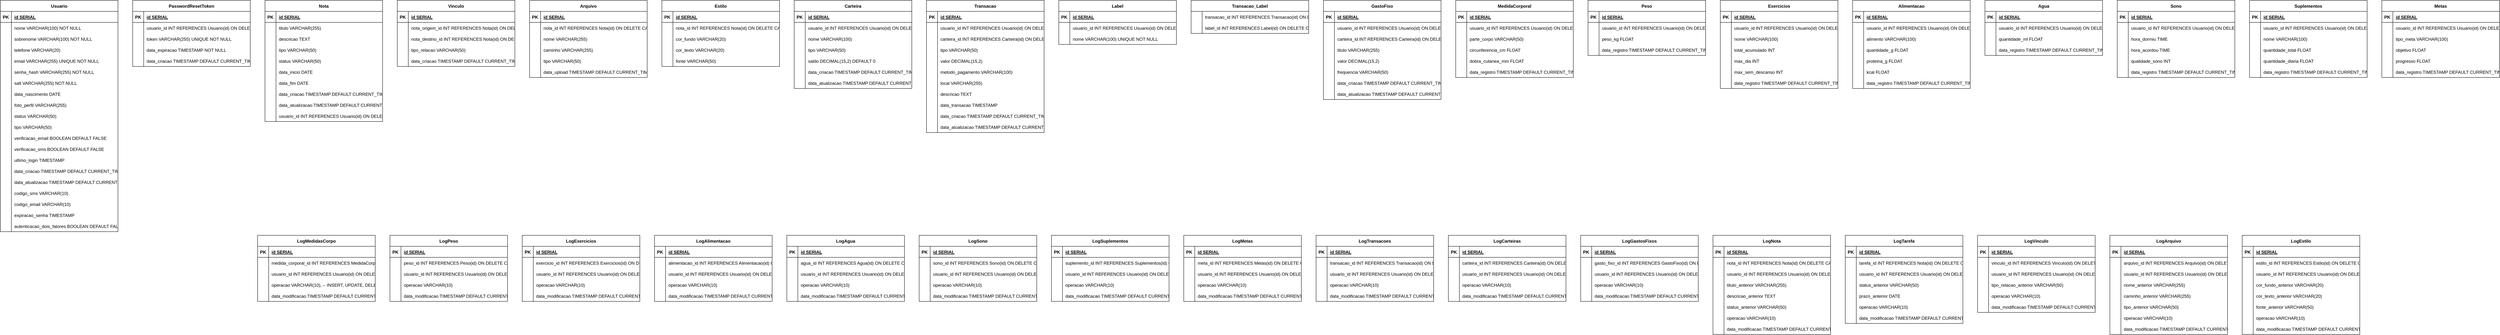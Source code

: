 <mxfile version="26.1.0">
  <diagram name="Page-1" id="fLTITpZ2E_7HCWIBn1Ir">
    <mxGraphModel dx="13893" dy="-4085" grid="1" gridSize="10" guides="1" tooltips="1" connect="1" arrows="1" fold="1" page="1" pageScale="1" pageWidth="850" pageHeight="1100" math="0" shadow="0">
      <root>
        <mxCell id="0" />
        <mxCell id="1" parent="0" />
        <mxCell id="_ne8vSCPb6Q6DxnmkaKd-2715" value="PasswordResetToken" style="shape=table;startSize=30;container=1;collapsible=1;childLayout=tableLayout;fixedRows=1;rowLines=0;fontStyle=1;align=center;resizeLast=1;" parent="1" vertex="1">
          <mxGeometry x="-9620" y="6380" width="320" height="180" as="geometry" />
        </mxCell>
        <mxCell id="_ne8vSCPb6Q6DxnmkaKd-2716" value="" style="shape=tableRow;horizontal=0;startSize=0;swimlaneHead=0;swimlaneBody=0;fillColor=none;collapsible=0;dropTarget=0;points=[[0,0.5],[1,0.5]];portConstraint=eastwest;strokeColor=inherit;top=0;left=0;right=0;bottom=1;" parent="_ne8vSCPb6Q6DxnmkaKd-2715" vertex="1">
          <mxGeometry y="30" width="320" height="30" as="geometry" />
        </mxCell>
        <mxCell id="_ne8vSCPb6Q6DxnmkaKd-2717" value="PK" style="shape=partialRectangle;overflow=hidden;connectable=0;fillColor=none;strokeColor=inherit;top=0;left=0;bottom=0;right=0;fontStyle=1;" parent="_ne8vSCPb6Q6DxnmkaKd-2716" vertex="1">
          <mxGeometry width="30" height="30" as="geometry">
            <mxRectangle width="30" height="30" as="alternateBounds" />
          </mxGeometry>
        </mxCell>
        <mxCell id="_ne8vSCPb6Q6DxnmkaKd-2718" value="id SERIAL " style="shape=partialRectangle;overflow=hidden;connectable=0;fillColor=none;align=left;strokeColor=inherit;top=0;left=0;bottom=0;right=0;spacingLeft=6;fontStyle=5;" parent="_ne8vSCPb6Q6DxnmkaKd-2716" vertex="1">
          <mxGeometry x="30" width="290" height="30" as="geometry">
            <mxRectangle width="290" height="30" as="alternateBounds" />
          </mxGeometry>
        </mxCell>
        <mxCell id="_ne8vSCPb6Q6DxnmkaKd-2719" value="" style="shape=tableRow;horizontal=0;startSize=0;swimlaneHead=0;swimlaneBody=0;fillColor=none;collapsible=0;dropTarget=0;points=[[0,0.5],[1,0.5]];portConstraint=eastwest;strokeColor=inherit;top=0;left=0;right=0;bottom=0;" parent="_ne8vSCPb6Q6DxnmkaKd-2715" vertex="1">
          <mxGeometry y="60" width="320" height="30" as="geometry" />
        </mxCell>
        <mxCell id="_ne8vSCPb6Q6DxnmkaKd-2720" value="" style="shape=partialRectangle;overflow=hidden;connectable=0;fillColor=none;strokeColor=inherit;top=0;left=0;bottom=0;right=0;" parent="_ne8vSCPb6Q6DxnmkaKd-2719" vertex="1">
          <mxGeometry width="30" height="30" as="geometry">
            <mxRectangle width="30" height="30" as="alternateBounds" />
          </mxGeometry>
        </mxCell>
        <mxCell id="_ne8vSCPb6Q6DxnmkaKd-2721" value="usuario_id INT REFERENCES Usuario(id) ON DELETE CASCADE" style="shape=partialRectangle;overflow=hidden;connectable=0;fillColor=none;align=left;strokeColor=inherit;top=0;left=0;bottom=0;right=0;spacingLeft=6;" parent="_ne8vSCPb6Q6DxnmkaKd-2719" vertex="1">
          <mxGeometry x="30" width="290" height="30" as="geometry">
            <mxRectangle width="290" height="30" as="alternateBounds" />
          </mxGeometry>
        </mxCell>
        <mxCell id="_ne8vSCPb6Q6DxnmkaKd-2722" value="" style="shape=tableRow;horizontal=0;startSize=0;swimlaneHead=0;swimlaneBody=0;fillColor=none;collapsible=0;dropTarget=0;points=[[0,0.5],[1,0.5]];portConstraint=eastwest;strokeColor=inherit;top=0;left=0;right=0;bottom=0;" parent="_ne8vSCPb6Q6DxnmkaKd-2715" vertex="1">
          <mxGeometry y="90" width="320" height="30" as="geometry" />
        </mxCell>
        <mxCell id="_ne8vSCPb6Q6DxnmkaKd-2723" value="" style="shape=partialRectangle;overflow=hidden;connectable=0;fillColor=none;strokeColor=inherit;top=0;left=0;bottom=0;right=0;" parent="_ne8vSCPb6Q6DxnmkaKd-2722" vertex="1">
          <mxGeometry width="30" height="30" as="geometry">
            <mxRectangle width="30" height="30" as="alternateBounds" />
          </mxGeometry>
        </mxCell>
        <mxCell id="_ne8vSCPb6Q6DxnmkaKd-2724" value="token VARCHAR(255) UNIQUE NOT NULL" style="shape=partialRectangle;overflow=hidden;connectable=0;fillColor=none;align=left;strokeColor=inherit;top=0;left=0;bottom=0;right=0;spacingLeft=6;" parent="_ne8vSCPb6Q6DxnmkaKd-2722" vertex="1">
          <mxGeometry x="30" width="290" height="30" as="geometry">
            <mxRectangle width="290" height="30" as="alternateBounds" />
          </mxGeometry>
        </mxCell>
        <mxCell id="_ne8vSCPb6Q6DxnmkaKd-2725" value="" style="shape=tableRow;horizontal=0;startSize=0;swimlaneHead=0;swimlaneBody=0;fillColor=none;collapsible=0;dropTarget=0;points=[[0,0.5],[1,0.5]];portConstraint=eastwest;strokeColor=inherit;top=0;left=0;right=0;bottom=0;" parent="_ne8vSCPb6Q6DxnmkaKd-2715" vertex="1">
          <mxGeometry y="120" width="320" height="30" as="geometry" />
        </mxCell>
        <mxCell id="_ne8vSCPb6Q6DxnmkaKd-2726" value="" style="shape=partialRectangle;overflow=hidden;connectable=0;fillColor=none;strokeColor=inherit;top=0;left=0;bottom=0;right=0;" parent="_ne8vSCPb6Q6DxnmkaKd-2725" vertex="1">
          <mxGeometry width="30" height="30" as="geometry">
            <mxRectangle width="30" height="30" as="alternateBounds" />
          </mxGeometry>
        </mxCell>
        <mxCell id="_ne8vSCPb6Q6DxnmkaKd-2727" value="data_expiracao TIMESTAMP NOT NULL" style="shape=partialRectangle;overflow=hidden;connectable=0;fillColor=none;align=left;strokeColor=inherit;top=0;left=0;bottom=0;right=0;spacingLeft=6;" parent="_ne8vSCPb6Q6DxnmkaKd-2725" vertex="1">
          <mxGeometry x="30" width="290" height="30" as="geometry">
            <mxRectangle width="290" height="30" as="alternateBounds" />
          </mxGeometry>
        </mxCell>
        <mxCell id="_ne8vSCPb6Q6DxnmkaKd-2728" value="" style="shape=tableRow;horizontal=0;startSize=0;swimlaneHead=0;swimlaneBody=0;fillColor=none;collapsible=0;dropTarget=0;points=[[0,0.5],[1,0.5]];portConstraint=eastwest;strokeColor=inherit;top=0;left=0;right=0;bottom=0;" parent="_ne8vSCPb6Q6DxnmkaKd-2715" vertex="1">
          <mxGeometry y="150" width="320" height="30" as="geometry" />
        </mxCell>
        <mxCell id="_ne8vSCPb6Q6DxnmkaKd-2729" value="" style="shape=partialRectangle;overflow=hidden;connectable=0;fillColor=none;strokeColor=inherit;top=0;left=0;bottom=0;right=0;" parent="_ne8vSCPb6Q6DxnmkaKd-2728" vertex="1">
          <mxGeometry width="30" height="30" as="geometry">
            <mxRectangle width="30" height="30" as="alternateBounds" />
          </mxGeometry>
        </mxCell>
        <mxCell id="_ne8vSCPb6Q6DxnmkaKd-2730" value="data_criacao TIMESTAMP DEFAULT CURRENT_TIMESTAMP" style="shape=partialRectangle;overflow=hidden;connectable=0;fillColor=none;align=left;strokeColor=inherit;top=0;left=0;bottom=0;right=0;spacingLeft=6;" parent="_ne8vSCPb6Q6DxnmkaKd-2728" vertex="1">
          <mxGeometry x="30" width="290" height="30" as="geometry">
            <mxRectangle width="290" height="30" as="alternateBounds" />
          </mxGeometry>
        </mxCell>
        <mxCell id="_ne8vSCPb6Q6DxnmkaKd-2731" value="Nota" style="shape=table;startSize=30;container=1;collapsible=1;childLayout=tableLayout;fixedRows=1;rowLines=0;fontStyle=1;align=center;resizeLast=1;" parent="1" vertex="1">
          <mxGeometry x="-9260" y="6380" width="320" height="330" as="geometry" />
        </mxCell>
        <mxCell id="_ne8vSCPb6Q6DxnmkaKd-2732" value="" style="shape=tableRow;horizontal=0;startSize=0;swimlaneHead=0;swimlaneBody=0;fillColor=none;collapsible=0;dropTarget=0;points=[[0,0.5],[1,0.5]];portConstraint=eastwest;strokeColor=inherit;top=0;left=0;right=0;bottom=1;" parent="_ne8vSCPb6Q6DxnmkaKd-2731" vertex="1">
          <mxGeometry y="30" width="320" height="30" as="geometry" />
        </mxCell>
        <mxCell id="_ne8vSCPb6Q6DxnmkaKd-2733" value="PK" style="shape=partialRectangle;overflow=hidden;connectable=0;fillColor=none;strokeColor=inherit;top=0;left=0;bottom=0;right=0;fontStyle=1;" parent="_ne8vSCPb6Q6DxnmkaKd-2732" vertex="1">
          <mxGeometry width="30" height="30" as="geometry">
            <mxRectangle width="30" height="30" as="alternateBounds" />
          </mxGeometry>
        </mxCell>
        <mxCell id="_ne8vSCPb6Q6DxnmkaKd-2734" value="id SERIAL " style="shape=partialRectangle;overflow=hidden;connectable=0;fillColor=none;align=left;strokeColor=inherit;top=0;left=0;bottom=0;right=0;spacingLeft=6;fontStyle=5;" parent="_ne8vSCPb6Q6DxnmkaKd-2732" vertex="1">
          <mxGeometry x="30" width="290" height="30" as="geometry">
            <mxRectangle width="290" height="30" as="alternateBounds" />
          </mxGeometry>
        </mxCell>
        <mxCell id="_ne8vSCPb6Q6DxnmkaKd-2735" value="" style="shape=tableRow;horizontal=0;startSize=0;swimlaneHead=0;swimlaneBody=0;fillColor=none;collapsible=0;dropTarget=0;points=[[0,0.5],[1,0.5]];portConstraint=eastwest;strokeColor=inherit;top=0;left=0;right=0;bottom=0;" parent="_ne8vSCPb6Q6DxnmkaKd-2731" vertex="1">
          <mxGeometry y="60" width="320" height="30" as="geometry" />
        </mxCell>
        <mxCell id="_ne8vSCPb6Q6DxnmkaKd-2736" value="" style="shape=partialRectangle;overflow=hidden;connectable=0;fillColor=none;strokeColor=inherit;top=0;left=0;bottom=0;right=0;" parent="_ne8vSCPb6Q6DxnmkaKd-2735" vertex="1">
          <mxGeometry width="30" height="30" as="geometry">
            <mxRectangle width="30" height="30" as="alternateBounds" />
          </mxGeometry>
        </mxCell>
        <mxCell id="_ne8vSCPb6Q6DxnmkaKd-2737" value="titulo VARCHAR(255)" style="shape=partialRectangle;overflow=hidden;connectable=0;fillColor=none;align=left;strokeColor=inherit;top=0;left=0;bottom=0;right=0;spacingLeft=6;" parent="_ne8vSCPb6Q6DxnmkaKd-2735" vertex="1">
          <mxGeometry x="30" width="290" height="30" as="geometry">
            <mxRectangle width="290" height="30" as="alternateBounds" />
          </mxGeometry>
        </mxCell>
        <mxCell id="_ne8vSCPb6Q6DxnmkaKd-2738" value="" style="shape=tableRow;horizontal=0;startSize=0;swimlaneHead=0;swimlaneBody=0;fillColor=none;collapsible=0;dropTarget=0;points=[[0,0.5],[1,0.5]];portConstraint=eastwest;strokeColor=inherit;top=0;left=0;right=0;bottom=0;" parent="_ne8vSCPb6Q6DxnmkaKd-2731" vertex="1">
          <mxGeometry y="90" width="320" height="30" as="geometry" />
        </mxCell>
        <mxCell id="_ne8vSCPb6Q6DxnmkaKd-2739" value="" style="shape=partialRectangle;overflow=hidden;connectable=0;fillColor=none;strokeColor=inherit;top=0;left=0;bottom=0;right=0;" parent="_ne8vSCPb6Q6DxnmkaKd-2738" vertex="1">
          <mxGeometry width="30" height="30" as="geometry">
            <mxRectangle width="30" height="30" as="alternateBounds" />
          </mxGeometry>
        </mxCell>
        <mxCell id="_ne8vSCPb6Q6DxnmkaKd-2740" value="descricao TEXT" style="shape=partialRectangle;overflow=hidden;connectable=0;fillColor=none;align=left;strokeColor=inherit;top=0;left=0;bottom=0;right=0;spacingLeft=6;" parent="_ne8vSCPb6Q6DxnmkaKd-2738" vertex="1">
          <mxGeometry x="30" width="290" height="30" as="geometry">
            <mxRectangle width="290" height="30" as="alternateBounds" />
          </mxGeometry>
        </mxCell>
        <mxCell id="_ne8vSCPb6Q6DxnmkaKd-2741" value="" style="shape=tableRow;horizontal=0;startSize=0;swimlaneHead=0;swimlaneBody=0;fillColor=none;collapsible=0;dropTarget=0;points=[[0,0.5],[1,0.5]];portConstraint=eastwest;strokeColor=inherit;top=0;left=0;right=0;bottom=0;" parent="_ne8vSCPb6Q6DxnmkaKd-2731" vertex="1">
          <mxGeometry y="120" width="320" height="30" as="geometry" />
        </mxCell>
        <mxCell id="_ne8vSCPb6Q6DxnmkaKd-2742" value="" style="shape=partialRectangle;overflow=hidden;connectable=0;fillColor=none;strokeColor=inherit;top=0;left=0;bottom=0;right=0;" parent="_ne8vSCPb6Q6DxnmkaKd-2741" vertex="1">
          <mxGeometry width="30" height="30" as="geometry">
            <mxRectangle width="30" height="30" as="alternateBounds" />
          </mxGeometry>
        </mxCell>
        <mxCell id="_ne8vSCPb6Q6DxnmkaKd-2743" value="tipo VARCHAR(50)" style="shape=partialRectangle;overflow=hidden;connectable=0;fillColor=none;align=left;strokeColor=inherit;top=0;left=0;bottom=0;right=0;spacingLeft=6;" parent="_ne8vSCPb6Q6DxnmkaKd-2741" vertex="1">
          <mxGeometry x="30" width="290" height="30" as="geometry">
            <mxRectangle width="290" height="30" as="alternateBounds" />
          </mxGeometry>
        </mxCell>
        <mxCell id="_ne8vSCPb6Q6DxnmkaKd-2744" value="" style="shape=tableRow;horizontal=0;startSize=0;swimlaneHead=0;swimlaneBody=0;fillColor=none;collapsible=0;dropTarget=0;points=[[0,0.5],[1,0.5]];portConstraint=eastwest;strokeColor=inherit;top=0;left=0;right=0;bottom=0;" parent="_ne8vSCPb6Q6DxnmkaKd-2731" vertex="1">
          <mxGeometry y="150" width="320" height="30" as="geometry" />
        </mxCell>
        <mxCell id="_ne8vSCPb6Q6DxnmkaKd-2745" value="" style="shape=partialRectangle;overflow=hidden;connectable=0;fillColor=none;strokeColor=inherit;top=0;left=0;bottom=0;right=0;" parent="_ne8vSCPb6Q6DxnmkaKd-2744" vertex="1">
          <mxGeometry width="30" height="30" as="geometry">
            <mxRectangle width="30" height="30" as="alternateBounds" />
          </mxGeometry>
        </mxCell>
        <mxCell id="_ne8vSCPb6Q6DxnmkaKd-2746" value="status VARCHAR(50)" style="shape=partialRectangle;overflow=hidden;connectable=0;fillColor=none;align=left;strokeColor=inherit;top=0;left=0;bottom=0;right=0;spacingLeft=6;" parent="_ne8vSCPb6Q6DxnmkaKd-2744" vertex="1">
          <mxGeometry x="30" width="290" height="30" as="geometry">
            <mxRectangle width="290" height="30" as="alternateBounds" />
          </mxGeometry>
        </mxCell>
        <mxCell id="_ne8vSCPb6Q6DxnmkaKd-2747" value="" style="shape=tableRow;horizontal=0;startSize=0;swimlaneHead=0;swimlaneBody=0;fillColor=none;collapsible=0;dropTarget=0;points=[[0,0.5],[1,0.5]];portConstraint=eastwest;strokeColor=inherit;top=0;left=0;right=0;bottom=0;" parent="_ne8vSCPb6Q6DxnmkaKd-2731" vertex="1">
          <mxGeometry y="180" width="320" height="30" as="geometry" />
        </mxCell>
        <mxCell id="_ne8vSCPb6Q6DxnmkaKd-2748" value="" style="shape=partialRectangle;overflow=hidden;connectable=0;fillColor=none;strokeColor=inherit;top=0;left=0;bottom=0;right=0;" parent="_ne8vSCPb6Q6DxnmkaKd-2747" vertex="1">
          <mxGeometry width="30" height="30" as="geometry">
            <mxRectangle width="30" height="30" as="alternateBounds" />
          </mxGeometry>
        </mxCell>
        <mxCell id="_ne8vSCPb6Q6DxnmkaKd-2749" value="data_inicio DATE" style="shape=partialRectangle;overflow=hidden;connectable=0;fillColor=none;align=left;strokeColor=inherit;top=0;left=0;bottom=0;right=0;spacingLeft=6;" parent="_ne8vSCPb6Q6DxnmkaKd-2747" vertex="1">
          <mxGeometry x="30" width="290" height="30" as="geometry">
            <mxRectangle width="290" height="30" as="alternateBounds" />
          </mxGeometry>
        </mxCell>
        <mxCell id="_ne8vSCPb6Q6DxnmkaKd-2750" value="" style="shape=tableRow;horizontal=0;startSize=0;swimlaneHead=0;swimlaneBody=0;fillColor=none;collapsible=0;dropTarget=0;points=[[0,0.5],[1,0.5]];portConstraint=eastwest;strokeColor=inherit;top=0;left=0;right=0;bottom=0;" parent="_ne8vSCPb6Q6DxnmkaKd-2731" vertex="1">
          <mxGeometry y="210" width="320" height="30" as="geometry" />
        </mxCell>
        <mxCell id="_ne8vSCPb6Q6DxnmkaKd-2751" value="" style="shape=partialRectangle;overflow=hidden;connectable=0;fillColor=none;strokeColor=inherit;top=0;left=0;bottom=0;right=0;" parent="_ne8vSCPb6Q6DxnmkaKd-2750" vertex="1">
          <mxGeometry width="30" height="30" as="geometry">
            <mxRectangle width="30" height="30" as="alternateBounds" />
          </mxGeometry>
        </mxCell>
        <mxCell id="_ne8vSCPb6Q6DxnmkaKd-2752" value="data_fim DATE" style="shape=partialRectangle;overflow=hidden;connectable=0;fillColor=none;align=left;strokeColor=inherit;top=0;left=0;bottom=0;right=0;spacingLeft=6;" parent="_ne8vSCPb6Q6DxnmkaKd-2750" vertex="1">
          <mxGeometry x="30" width="290" height="30" as="geometry">
            <mxRectangle width="290" height="30" as="alternateBounds" />
          </mxGeometry>
        </mxCell>
        <mxCell id="_ne8vSCPb6Q6DxnmkaKd-2753" value="" style="shape=tableRow;horizontal=0;startSize=0;swimlaneHead=0;swimlaneBody=0;fillColor=none;collapsible=0;dropTarget=0;points=[[0,0.5],[1,0.5]];portConstraint=eastwest;strokeColor=inherit;top=0;left=0;right=0;bottom=0;" parent="_ne8vSCPb6Q6DxnmkaKd-2731" vertex="1">
          <mxGeometry y="240" width="320" height="30" as="geometry" />
        </mxCell>
        <mxCell id="_ne8vSCPb6Q6DxnmkaKd-2754" value="" style="shape=partialRectangle;overflow=hidden;connectable=0;fillColor=none;strokeColor=inherit;top=0;left=0;bottom=0;right=0;" parent="_ne8vSCPb6Q6DxnmkaKd-2753" vertex="1">
          <mxGeometry width="30" height="30" as="geometry">
            <mxRectangle width="30" height="30" as="alternateBounds" />
          </mxGeometry>
        </mxCell>
        <mxCell id="_ne8vSCPb6Q6DxnmkaKd-2755" value="data_criacao TIMESTAMP DEFAULT CURRENT_TIMESTAMP" style="shape=partialRectangle;overflow=hidden;connectable=0;fillColor=none;align=left;strokeColor=inherit;top=0;left=0;bottom=0;right=0;spacingLeft=6;" parent="_ne8vSCPb6Q6DxnmkaKd-2753" vertex="1">
          <mxGeometry x="30" width="290" height="30" as="geometry">
            <mxRectangle width="290" height="30" as="alternateBounds" />
          </mxGeometry>
        </mxCell>
        <mxCell id="_ne8vSCPb6Q6DxnmkaKd-2756" value="" style="shape=tableRow;horizontal=0;startSize=0;swimlaneHead=0;swimlaneBody=0;fillColor=none;collapsible=0;dropTarget=0;points=[[0,0.5],[1,0.5]];portConstraint=eastwest;strokeColor=inherit;top=0;left=0;right=0;bottom=0;" parent="_ne8vSCPb6Q6DxnmkaKd-2731" vertex="1">
          <mxGeometry y="270" width="320" height="30" as="geometry" />
        </mxCell>
        <mxCell id="_ne8vSCPb6Q6DxnmkaKd-2757" value="" style="shape=partialRectangle;overflow=hidden;connectable=0;fillColor=none;strokeColor=inherit;top=0;left=0;bottom=0;right=0;" parent="_ne8vSCPb6Q6DxnmkaKd-2756" vertex="1">
          <mxGeometry width="30" height="30" as="geometry">
            <mxRectangle width="30" height="30" as="alternateBounds" />
          </mxGeometry>
        </mxCell>
        <mxCell id="_ne8vSCPb6Q6DxnmkaKd-2758" value="data_atualizacao TIMESTAMP DEFAULT CURRENT_TIMESTAMP" style="shape=partialRectangle;overflow=hidden;connectable=0;fillColor=none;align=left;strokeColor=inherit;top=0;left=0;bottom=0;right=0;spacingLeft=6;" parent="_ne8vSCPb6Q6DxnmkaKd-2756" vertex="1">
          <mxGeometry x="30" width="290" height="30" as="geometry">
            <mxRectangle width="290" height="30" as="alternateBounds" />
          </mxGeometry>
        </mxCell>
        <mxCell id="_ne8vSCPb6Q6DxnmkaKd-2759" value="" style="shape=tableRow;horizontal=0;startSize=0;swimlaneHead=0;swimlaneBody=0;fillColor=none;collapsible=0;dropTarget=0;points=[[0,0.5],[1,0.5]];portConstraint=eastwest;strokeColor=inherit;top=0;left=0;right=0;bottom=0;" parent="_ne8vSCPb6Q6DxnmkaKd-2731" vertex="1">
          <mxGeometry y="300" width="320" height="30" as="geometry" />
        </mxCell>
        <mxCell id="_ne8vSCPb6Q6DxnmkaKd-2760" value="" style="shape=partialRectangle;overflow=hidden;connectable=0;fillColor=none;strokeColor=inherit;top=0;left=0;bottom=0;right=0;" parent="_ne8vSCPb6Q6DxnmkaKd-2759" vertex="1">
          <mxGeometry width="30" height="30" as="geometry">
            <mxRectangle width="30" height="30" as="alternateBounds" />
          </mxGeometry>
        </mxCell>
        <mxCell id="_ne8vSCPb6Q6DxnmkaKd-2761" value="usuario_id INT REFERENCES Usuario(id) ON DELETE CASCADE" style="shape=partialRectangle;overflow=hidden;connectable=0;fillColor=none;align=left;strokeColor=inherit;top=0;left=0;bottom=0;right=0;spacingLeft=6;" parent="_ne8vSCPb6Q6DxnmkaKd-2759" vertex="1">
          <mxGeometry x="30" width="290" height="30" as="geometry">
            <mxRectangle width="290" height="30" as="alternateBounds" />
          </mxGeometry>
        </mxCell>
        <mxCell id="_ne8vSCPb6Q6DxnmkaKd-2762" value="Vinculo" style="shape=table;startSize=30;container=1;collapsible=1;childLayout=tableLayout;fixedRows=1;rowLines=0;fontStyle=1;align=center;resizeLast=1;" parent="1" vertex="1">
          <mxGeometry x="-8900" y="6380" width="320" height="180" as="geometry" />
        </mxCell>
        <mxCell id="_ne8vSCPb6Q6DxnmkaKd-2763" value="" style="shape=tableRow;horizontal=0;startSize=0;swimlaneHead=0;swimlaneBody=0;fillColor=none;collapsible=0;dropTarget=0;points=[[0,0.5],[1,0.5]];portConstraint=eastwest;strokeColor=inherit;top=0;left=0;right=0;bottom=1;" parent="_ne8vSCPb6Q6DxnmkaKd-2762" vertex="1">
          <mxGeometry y="30" width="320" height="30" as="geometry" />
        </mxCell>
        <mxCell id="_ne8vSCPb6Q6DxnmkaKd-2764" value="PK" style="shape=partialRectangle;overflow=hidden;connectable=0;fillColor=none;strokeColor=inherit;top=0;left=0;bottom=0;right=0;fontStyle=1;" parent="_ne8vSCPb6Q6DxnmkaKd-2763" vertex="1">
          <mxGeometry width="30" height="30" as="geometry">
            <mxRectangle width="30" height="30" as="alternateBounds" />
          </mxGeometry>
        </mxCell>
        <mxCell id="_ne8vSCPb6Q6DxnmkaKd-2765" value="id SERIAL " style="shape=partialRectangle;overflow=hidden;connectable=0;fillColor=none;align=left;strokeColor=inherit;top=0;left=0;bottom=0;right=0;spacingLeft=6;fontStyle=5;" parent="_ne8vSCPb6Q6DxnmkaKd-2763" vertex="1">
          <mxGeometry x="30" width="290" height="30" as="geometry">
            <mxRectangle width="290" height="30" as="alternateBounds" />
          </mxGeometry>
        </mxCell>
        <mxCell id="_ne8vSCPb6Q6DxnmkaKd-2766" value="" style="shape=tableRow;horizontal=0;startSize=0;swimlaneHead=0;swimlaneBody=0;fillColor=none;collapsible=0;dropTarget=0;points=[[0,0.5],[1,0.5]];portConstraint=eastwest;strokeColor=inherit;top=0;left=0;right=0;bottom=0;" parent="_ne8vSCPb6Q6DxnmkaKd-2762" vertex="1">
          <mxGeometry y="60" width="320" height="30" as="geometry" />
        </mxCell>
        <mxCell id="_ne8vSCPb6Q6DxnmkaKd-2767" value="" style="shape=partialRectangle;overflow=hidden;connectable=0;fillColor=none;strokeColor=inherit;top=0;left=0;bottom=0;right=0;" parent="_ne8vSCPb6Q6DxnmkaKd-2766" vertex="1">
          <mxGeometry width="30" height="30" as="geometry">
            <mxRectangle width="30" height="30" as="alternateBounds" />
          </mxGeometry>
        </mxCell>
        <mxCell id="_ne8vSCPb6Q6DxnmkaKd-2768" value="nota_origem_id INT REFERENCES Nota(id) ON DELETE CASCADE" style="shape=partialRectangle;overflow=hidden;connectable=0;fillColor=none;align=left;strokeColor=inherit;top=0;left=0;bottom=0;right=0;spacingLeft=6;" parent="_ne8vSCPb6Q6DxnmkaKd-2766" vertex="1">
          <mxGeometry x="30" width="290" height="30" as="geometry">
            <mxRectangle width="290" height="30" as="alternateBounds" />
          </mxGeometry>
        </mxCell>
        <mxCell id="_ne8vSCPb6Q6DxnmkaKd-2769" value="" style="shape=tableRow;horizontal=0;startSize=0;swimlaneHead=0;swimlaneBody=0;fillColor=none;collapsible=0;dropTarget=0;points=[[0,0.5],[1,0.5]];portConstraint=eastwest;strokeColor=inherit;top=0;left=0;right=0;bottom=0;" parent="_ne8vSCPb6Q6DxnmkaKd-2762" vertex="1">
          <mxGeometry y="90" width="320" height="30" as="geometry" />
        </mxCell>
        <mxCell id="_ne8vSCPb6Q6DxnmkaKd-2770" value="" style="shape=partialRectangle;overflow=hidden;connectable=0;fillColor=none;strokeColor=inherit;top=0;left=0;bottom=0;right=0;" parent="_ne8vSCPb6Q6DxnmkaKd-2769" vertex="1">
          <mxGeometry width="30" height="30" as="geometry">
            <mxRectangle width="30" height="30" as="alternateBounds" />
          </mxGeometry>
        </mxCell>
        <mxCell id="_ne8vSCPb6Q6DxnmkaKd-2771" value="nota_destino_id INT REFERENCES Nota(id) ON DELETE CASCADE" style="shape=partialRectangle;overflow=hidden;connectable=0;fillColor=none;align=left;strokeColor=inherit;top=0;left=0;bottom=0;right=0;spacingLeft=6;" parent="_ne8vSCPb6Q6DxnmkaKd-2769" vertex="1">
          <mxGeometry x="30" width="290" height="30" as="geometry">
            <mxRectangle width="290" height="30" as="alternateBounds" />
          </mxGeometry>
        </mxCell>
        <mxCell id="_ne8vSCPb6Q6DxnmkaKd-2772" value="" style="shape=tableRow;horizontal=0;startSize=0;swimlaneHead=0;swimlaneBody=0;fillColor=none;collapsible=0;dropTarget=0;points=[[0,0.5],[1,0.5]];portConstraint=eastwest;strokeColor=inherit;top=0;left=0;right=0;bottom=0;" parent="_ne8vSCPb6Q6DxnmkaKd-2762" vertex="1">
          <mxGeometry y="120" width="320" height="30" as="geometry" />
        </mxCell>
        <mxCell id="_ne8vSCPb6Q6DxnmkaKd-2773" value="" style="shape=partialRectangle;overflow=hidden;connectable=0;fillColor=none;strokeColor=inherit;top=0;left=0;bottom=0;right=0;" parent="_ne8vSCPb6Q6DxnmkaKd-2772" vertex="1">
          <mxGeometry width="30" height="30" as="geometry">
            <mxRectangle width="30" height="30" as="alternateBounds" />
          </mxGeometry>
        </mxCell>
        <mxCell id="_ne8vSCPb6Q6DxnmkaKd-2774" value="tipo_relacao VARCHAR(50)" style="shape=partialRectangle;overflow=hidden;connectable=0;fillColor=none;align=left;strokeColor=inherit;top=0;left=0;bottom=0;right=0;spacingLeft=6;" parent="_ne8vSCPb6Q6DxnmkaKd-2772" vertex="1">
          <mxGeometry x="30" width="290" height="30" as="geometry">
            <mxRectangle width="290" height="30" as="alternateBounds" />
          </mxGeometry>
        </mxCell>
        <mxCell id="_ne8vSCPb6Q6DxnmkaKd-2775" value="" style="shape=tableRow;horizontal=0;startSize=0;swimlaneHead=0;swimlaneBody=0;fillColor=none;collapsible=0;dropTarget=0;points=[[0,0.5],[1,0.5]];portConstraint=eastwest;strokeColor=inherit;top=0;left=0;right=0;bottom=0;" parent="_ne8vSCPb6Q6DxnmkaKd-2762" vertex="1">
          <mxGeometry y="150" width="320" height="30" as="geometry" />
        </mxCell>
        <mxCell id="_ne8vSCPb6Q6DxnmkaKd-2776" value="" style="shape=partialRectangle;overflow=hidden;connectable=0;fillColor=none;strokeColor=inherit;top=0;left=0;bottom=0;right=0;" parent="_ne8vSCPb6Q6DxnmkaKd-2775" vertex="1">
          <mxGeometry width="30" height="30" as="geometry">
            <mxRectangle width="30" height="30" as="alternateBounds" />
          </mxGeometry>
        </mxCell>
        <mxCell id="_ne8vSCPb6Q6DxnmkaKd-2777" value="data_criacao TIMESTAMP DEFAULT CURRENT_TIMESTAMP" style="shape=partialRectangle;overflow=hidden;connectable=0;fillColor=none;align=left;strokeColor=inherit;top=0;left=0;bottom=0;right=0;spacingLeft=6;" parent="_ne8vSCPb6Q6DxnmkaKd-2775" vertex="1">
          <mxGeometry x="30" width="290" height="30" as="geometry">
            <mxRectangle width="290" height="30" as="alternateBounds" />
          </mxGeometry>
        </mxCell>
        <mxCell id="_ne8vSCPb6Q6DxnmkaKd-2778" value="Arquivo" style="shape=table;startSize=30;container=1;collapsible=1;childLayout=tableLayout;fixedRows=1;rowLines=0;fontStyle=1;align=center;resizeLast=1;" parent="1" vertex="1">
          <mxGeometry x="-8540" y="6380" width="320" height="210" as="geometry" />
        </mxCell>
        <mxCell id="_ne8vSCPb6Q6DxnmkaKd-2779" value="" style="shape=tableRow;horizontal=0;startSize=0;swimlaneHead=0;swimlaneBody=0;fillColor=none;collapsible=0;dropTarget=0;points=[[0,0.5],[1,0.5]];portConstraint=eastwest;strokeColor=inherit;top=0;left=0;right=0;bottom=1;" parent="_ne8vSCPb6Q6DxnmkaKd-2778" vertex="1">
          <mxGeometry y="30" width="320" height="30" as="geometry" />
        </mxCell>
        <mxCell id="_ne8vSCPb6Q6DxnmkaKd-2780" value="PK" style="shape=partialRectangle;overflow=hidden;connectable=0;fillColor=none;strokeColor=inherit;top=0;left=0;bottom=0;right=0;fontStyle=1;" parent="_ne8vSCPb6Q6DxnmkaKd-2779" vertex="1">
          <mxGeometry width="30" height="30" as="geometry">
            <mxRectangle width="30" height="30" as="alternateBounds" />
          </mxGeometry>
        </mxCell>
        <mxCell id="_ne8vSCPb6Q6DxnmkaKd-2781" value="id SERIAL " style="shape=partialRectangle;overflow=hidden;connectable=0;fillColor=none;align=left;strokeColor=inherit;top=0;left=0;bottom=0;right=0;spacingLeft=6;fontStyle=5;" parent="_ne8vSCPb6Q6DxnmkaKd-2779" vertex="1">
          <mxGeometry x="30" width="290" height="30" as="geometry">
            <mxRectangle width="290" height="30" as="alternateBounds" />
          </mxGeometry>
        </mxCell>
        <mxCell id="_ne8vSCPb6Q6DxnmkaKd-2782" value="" style="shape=tableRow;horizontal=0;startSize=0;swimlaneHead=0;swimlaneBody=0;fillColor=none;collapsible=0;dropTarget=0;points=[[0,0.5],[1,0.5]];portConstraint=eastwest;strokeColor=inherit;top=0;left=0;right=0;bottom=0;" parent="_ne8vSCPb6Q6DxnmkaKd-2778" vertex="1">
          <mxGeometry y="60" width="320" height="30" as="geometry" />
        </mxCell>
        <mxCell id="_ne8vSCPb6Q6DxnmkaKd-2783" value="" style="shape=partialRectangle;overflow=hidden;connectable=0;fillColor=none;strokeColor=inherit;top=0;left=0;bottom=0;right=0;" parent="_ne8vSCPb6Q6DxnmkaKd-2782" vertex="1">
          <mxGeometry width="30" height="30" as="geometry">
            <mxRectangle width="30" height="30" as="alternateBounds" />
          </mxGeometry>
        </mxCell>
        <mxCell id="_ne8vSCPb6Q6DxnmkaKd-2784" value="nota_id INT REFERENCES Nota(id) ON DELETE CASCADE" style="shape=partialRectangle;overflow=hidden;connectable=0;fillColor=none;align=left;strokeColor=inherit;top=0;left=0;bottom=0;right=0;spacingLeft=6;" parent="_ne8vSCPb6Q6DxnmkaKd-2782" vertex="1">
          <mxGeometry x="30" width="290" height="30" as="geometry">
            <mxRectangle width="290" height="30" as="alternateBounds" />
          </mxGeometry>
        </mxCell>
        <mxCell id="_ne8vSCPb6Q6DxnmkaKd-2785" value="" style="shape=tableRow;horizontal=0;startSize=0;swimlaneHead=0;swimlaneBody=0;fillColor=none;collapsible=0;dropTarget=0;points=[[0,0.5],[1,0.5]];portConstraint=eastwest;strokeColor=inherit;top=0;left=0;right=0;bottom=0;" parent="_ne8vSCPb6Q6DxnmkaKd-2778" vertex="1">
          <mxGeometry y="90" width="320" height="30" as="geometry" />
        </mxCell>
        <mxCell id="_ne8vSCPb6Q6DxnmkaKd-2786" value="" style="shape=partialRectangle;overflow=hidden;connectable=0;fillColor=none;strokeColor=inherit;top=0;left=0;bottom=0;right=0;" parent="_ne8vSCPb6Q6DxnmkaKd-2785" vertex="1">
          <mxGeometry width="30" height="30" as="geometry">
            <mxRectangle width="30" height="30" as="alternateBounds" />
          </mxGeometry>
        </mxCell>
        <mxCell id="_ne8vSCPb6Q6DxnmkaKd-2787" value="nome VARCHAR(255)" style="shape=partialRectangle;overflow=hidden;connectable=0;fillColor=none;align=left;strokeColor=inherit;top=0;left=0;bottom=0;right=0;spacingLeft=6;" parent="_ne8vSCPb6Q6DxnmkaKd-2785" vertex="1">
          <mxGeometry x="30" width="290" height="30" as="geometry">
            <mxRectangle width="290" height="30" as="alternateBounds" />
          </mxGeometry>
        </mxCell>
        <mxCell id="_ne8vSCPb6Q6DxnmkaKd-2788" value="" style="shape=tableRow;horizontal=0;startSize=0;swimlaneHead=0;swimlaneBody=0;fillColor=none;collapsible=0;dropTarget=0;points=[[0,0.5],[1,0.5]];portConstraint=eastwest;strokeColor=inherit;top=0;left=0;right=0;bottom=0;" parent="_ne8vSCPb6Q6DxnmkaKd-2778" vertex="1">
          <mxGeometry y="120" width="320" height="30" as="geometry" />
        </mxCell>
        <mxCell id="_ne8vSCPb6Q6DxnmkaKd-2789" value="" style="shape=partialRectangle;overflow=hidden;connectable=0;fillColor=none;strokeColor=inherit;top=0;left=0;bottom=0;right=0;" parent="_ne8vSCPb6Q6DxnmkaKd-2788" vertex="1">
          <mxGeometry width="30" height="30" as="geometry">
            <mxRectangle width="30" height="30" as="alternateBounds" />
          </mxGeometry>
        </mxCell>
        <mxCell id="_ne8vSCPb6Q6DxnmkaKd-2790" value="caminho VARCHAR(255)" style="shape=partialRectangle;overflow=hidden;connectable=0;fillColor=none;align=left;strokeColor=inherit;top=0;left=0;bottom=0;right=0;spacingLeft=6;" parent="_ne8vSCPb6Q6DxnmkaKd-2788" vertex="1">
          <mxGeometry x="30" width="290" height="30" as="geometry">
            <mxRectangle width="290" height="30" as="alternateBounds" />
          </mxGeometry>
        </mxCell>
        <mxCell id="_ne8vSCPb6Q6DxnmkaKd-2791" value="" style="shape=tableRow;horizontal=0;startSize=0;swimlaneHead=0;swimlaneBody=0;fillColor=none;collapsible=0;dropTarget=0;points=[[0,0.5],[1,0.5]];portConstraint=eastwest;strokeColor=inherit;top=0;left=0;right=0;bottom=0;" parent="_ne8vSCPb6Q6DxnmkaKd-2778" vertex="1">
          <mxGeometry y="150" width="320" height="30" as="geometry" />
        </mxCell>
        <mxCell id="_ne8vSCPb6Q6DxnmkaKd-2792" value="" style="shape=partialRectangle;overflow=hidden;connectable=0;fillColor=none;strokeColor=inherit;top=0;left=0;bottom=0;right=0;" parent="_ne8vSCPb6Q6DxnmkaKd-2791" vertex="1">
          <mxGeometry width="30" height="30" as="geometry">
            <mxRectangle width="30" height="30" as="alternateBounds" />
          </mxGeometry>
        </mxCell>
        <mxCell id="_ne8vSCPb6Q6DxnmkaKd-2793" value="tipo VARCHAR(50)" style="shape=partialRectangle;overflow=hidden;connectable=0;fillColor=none;align=left;strokeColor=inherit;top=0;left=0;bottom=0;right=0;spacingLeft=6;" parent="_ne8vSCPb6Q6DxnmkaKd-2791" vertex="1">
          <mxGeometry x="30" width="290" height="30" as="geometry">
            <mxRectangle width="290" height="30" as="alternateBounds" />
          </mxGeometry>
        </mxCell>
        <mxCell id="_ne8vSCPb6Q6DxnmkaKd-2794" value="" style="shape=tableRow;horizontal=0;startSize=0;swimlaneHead=0;swimlaneBody=0;fillColor=none;collapsible=0;dropTarget=0;points=[[0,0.5],[1,0.5]];portConstraint=eastwest;strokeColor=inherit;top=0;left=0;right=0;bottom=0;" parent="_ne8vSCPb6Q6DxnmkaKd-2778" vertex="1">
          <mxGeometry y="180" width="320" height="30" as="geometry" />
        </mxCell>
        <mxCell id="_ne8vSCPb6Q6DxnmkaKd-2795" value="" style="shape=partialRectangle;overflow=hidden;connectable=0;fillColor=none;strokeColor=inherit;top=0;left=0;bottom=0;right=0;" parent="_ne8vSCPb6Q6DxnmkaKd-2794" vertex="1">
          <mxGeometry width="30" height="30" as="geometry">
            <mxRectangle width="30" height="30" as="alternateBounds" />
          </mxGeometry>
        </mxCell>
        <mxCell id="_ne8vSCPb6Q6DxnmkaKd-2796" value="data_upload TIMESTAMP DEFAULT CURRENT_TIMESTAMP" style="shape=partialRectangle;overflow=hidden;connectable=0;fillColor=none;align=left;strokeColor=inherit;top=0;left=0;bottom=0;right=0;spacingLeft=6;" parent="_ne8vSCPb6Q6DxnmkaKd-2794" vertex="1">
          <mxGeometry x="30" width="290" height="30" as="geometry">
            <mxRectangle width="290" height="30" as="alternateBounds" />
          </mxGeometry>
        </mxCell>
        <mxCell id="_ne8vSCPb6Q6DxnmkaKd-2797" value="Estilo" style="shape=table;startSize=30;container=1;collapsible=1;childLayout=tableLayout;fixedRows=1;rowLines=0;fontStyle=1;align=center;resizeLast=1;" parent="1" vertex="1">
          <mxGeometry x="-8180" y="6380" width="320" height="180" as="geometry" />
        </mxCell>
        <mxCell id="_ne8vSCPb6Q6DxnmkaKd-2798" value="" style="shape=tableRow;horizontal=0;startSize=0;swimlaneHead=0;swimlaneBody=0;fillColor=none;collapsible=0;dropTarget=0;points=[[0,0.5],[1,0.5]];portConstraint=eastwest;strokeColor=inherit;top=0;left=0;right=0;bottom=1;" parent="_ne8vSCPb6Q6DxnmkaKd-2797" vertex="1">
          <mxGeometry y="30" width="320" height="30" as="geometry" />
        </mxCell>
        <mxCell id="_ne8vSCPb6Q6DxnmkaKd-2799" value="PK" style="shape=partialRectangle;overflow=hidden;connectable=0;fillColor=none;strokeColor=inherit;top=0;left=0;bottom=0;right=0;fontStyle=1;" parent="_ne8vSCPb6Q6DxnmkaKd-2798" vertex="1">
          <mxGeometry width="30" height="30" as="geometry">
            <mxRectangle width="30" height="30" as="alternateBounds" />
          </mxGeometry>
        </mxCell>
        <mxCell id="_ne8vSCPb6Q6DxnmkaKd-2800" value="id SERIAL " style="shape=partialRectangle;overflow=hidden;connectable=0;fillColor=none;align=left;strokeColor=inherit;top=0;left=0;bottom=0;right=0;spacingLeft=6;fontStyle=5;" parent="_ne8vSCPb6Q6DxnmkaKd-2798" vertex="1">
          <mxGeometry x="30" width="290" height="30" as="geometry">
            <mxRectangle width="290" height="30" as="alternateBounds" />
          </mxGeometry>
        </mxCell>
        <mxCell id="_ne8vSCPb6Q6DxnmkaKd-2801" value="" style="shape=tableRow;horizontal=0;startSize=0;swimlaneHead=0;swimlaneBody=0;fillColor=none;collapsible=0;dropTarget=0;points=[[0,0.5],[1,0.5]];portConstraint=eastwest;strokeColor=inherit;top=0;left=0;right=0;bottom=0;" parent="_ne8vSCPb6Q6DxnmkaKd-2797" vertex="1">
          <mxGeometry y="60" width="320" height="30" as="geometry" />
        </mxCell>
        <mxCell id="_ne8vSCPb6Q6DxnmkaKd-2802" value="" style="shape=partialRectangle;overflow=hidden;connectable=0;fillColor=none;strokeColor=inherit;top=0;left=0;bottom=0;right=0;" parent="_ne8vSCPb6Q6DxnmkaKd-2801" vertex="1">
          <mxGeometry width="30" height="30" as="geometry">
            <mxRectangle width="30" height="30" as="alternateBounds" />
          </mxGeometry>
        </mxCell>
        <mxCell id="_ne8vSCPb6Q6DxnmkaKd-2803" value="nota_id INT REFERENCES Nota(id) ON DELETE CASCADE" style="shape=partialRectangle;overflow=hidden;connectable=0;fillColor=none;align=left;strokeColor=inherit;top=0;left=0;bottom=0;right=0;spacingLeft=6;" parent="_ne8vSCPb6Q6DxnmkaKd-2801" vertex="1">
          <mxGeometry x="30" width="290" height="30" as="geometry">
            <mxRectangle width="290" height="30" as="alternateBounds" />
          </mxGeometry>
        </mxCell>
        <mxCell id="_ne8vSCPb6Q6DxnmkaKd-2804" value="" style="shape=tableRow;horizontal=0;startSize=0;swimlaneHead=0;swimlaneBody=0;fillColor=none;collapsible=0;dropTarget=0;points=[[0,0.5],[1,0.5]];portConstraint=eastwest;strokeColor=inherit;top=0;left=0;right=0;bottom=0;" parent="_ne8vSCPb6Q6DxnmkaKd-2797" vertex="1">
          <mxGeometry y="90" width="320" height="30" as="geometry" />
        </mxCell>
        <mxCell id="_ne8vSCPb6Q6DxnmkaKd-2805" value="" style="shape=partialRectangle;overflow=hidden;connectable=0;fillColor=none;strokeColor=inherit;top=0;left=0;bottom=0;right=0;" parent="_ne8vSCPb6Q6DxnmkaKd-2804" vertex="1">
          <mxGeometry width="30" height="30" as="geometry">
            <mxRectangle width="30" height="30" as="alternateBounds" />
          </mxGeometry>
        </mxCell>
        <mxCell id="_ne8vSCPb6Q6DxnmkaKd-2806" value="cor_fundo VARCHAR(20)" style="shape=partialRectangle;overflow=hidden;connectable=0;fillColor=none;align=left;strokeColor=inherit;top=0;left=0;bottom=0;right=0;spacingLeft=6;" parent="_ne8vSCPb6Q6DxnmkaKd-2804" vertex="1">
          <mxGeometry x="30" width="290" height="30" as="geometry">
            <mxRectangle width="290" height="30" as="alternateBounds" />
          </mxGeometry>
        </mxCell>
        <mxCell id="_ne8vSCPb6Q6DxnmkaKd-2807" value="" style="shape=tableRow;horizontal=0;startSize=0;swimlaneHead=0;swimlaneBody=0;fillColor=none;collapsible=0;dropTarget=0;points=[[0,0.5],[1,0.5]];portConstraint=eastwest;strokeColor=inherit;top=0;left=0;right=0;bottom=0;" parent="_ne8vSCPb6Q6DxnmkaKd-2797" vertex="1">
          <mxGeometry y="120" width="320" height="30" as="geometry" />
        </mxCell>
        <mxCell id="_ne8vSCPb6Q6DxnmkaKd-2808" value="" style="shape=partialRectangle;overflow=hidden;connectable=0;fillColor=none;strokeColor=inherit;top=0;left=0;bottom=0;right=0;" parent="_ne8vSCPb6Q6DxnmkaKd-2807" vertex="1">
          <mxGeometry width="30" height="30" as="geometry">
            <mxRectangle width="30" height="30" as="alternateBounds" />
          </mxGeometry>
        </mxCell>
        <mxCell id="_ne8vSCPb6Q6DxnmkaKd-2809" value="cor_texto VARCHAR(20)" style="shape=partialRectangle;overflow=hidden;connectable=0;fillColor=none;align=left;strokeColor=inherit;top=0;left=0;bottom=0;right=0;spacingLeft=6;" parent="_ne8vSCPb6Q6DxnmkaKd-2807" vertex="1">
          <mxGeometry x="30" width="290" height="30" as="geometry">
            <mxRectangle width="290" height="30" as="alternateBounds" />
          </mxGeometry>
        </mxCell>
        <mxCell id="_ne8vSCPb6Q6DxnmkaKd-2810" value="" style="shape=tableRow;horizontal=0;startSize=0;swimlaneHead=0;swimlaneBody=0;fillColor=none;collapsible=0;dropTarget=0;points=[[0,0.5],[1,0.5]];portConstraint=eastwest;strokeColor=inherit;top=0;left=0;right=0;bottom=0;" parent="_ne8vSCPb6Q6DxnmkaKd-2797" vertex="1">
          <mxGeometry y="150" width="320" height="30" as="geometry" />
        </mxCell>
        <mxCell id="_ne8vSCPb6Q6DxnmkaKd-2811" value="" style="shape=partialRectangle;overflow=hidden;connectable=0;fillColor=none;strokeColor=inherit;top=0;left=0;bottom=0;right=0;" parent="_ne8vSCPb6Q6DxnmkaKd-2810" vertex="1">
          <mxGeometry width="30" height="30" as="geometry">
            <mxRectangle width="30" height="30" as="alternateBounds" />
          </mxGeometry>
        </mxCell>
        <mxCell id="_ne8vSCPb6Q6DxnmkaKd-2812" value="fonte VARCHAR(50)" style="shape=partialRectangle;overflow=hidden;connectable=0;fillColor=none;align=left;strokeColor=inherit;top=0;left=0;bottom=0;right=0;spacingLeft=6;" parent="_ne8vSCPb6Q6DxnmkaKd-2810" vertex="1">
          <mxGeometry x="30" width="290" height="30" as="geometry">
            <mxRectangle width="290" height="30" as="alternateBounds" />
          </mxGeometry>
        </mxCell>
        <mxCell id="_ne8vSCPb6Q6DxnmkaKd-2813" value="Carteira" style="shape=table;startSize=30;container=1;collapsible=1;childLayout=tableLayout;fixedRows=1;rowLines=0;fontStyle=1;align=center;resizeLast=1;" parent="1" vertex="1">
          <mxGeometry x="-7820" y="6380" width="320" height="240" as="geometry" />
        </mxCell>
        <mxCell id="_ne8vSCPb6Q6DxnmkaKd-2814" value="" style="shape=tableRow;horizontal=0;startSize=0;swimlaneHead=0;swimlaneBody=0;fillColor=none;collapsible=0;dropTarget=0;points=[[0,0.5],[1,0.5]];portConstraint=eastwest;strokeColor=inherit;top=0;left=0;right=0;bottom=1;" parent="_ne8vSCPb6Q6DxnmkaKd-2813" vertex="1">
          <mxGeometry y="30" width="320" height="30" as="geometry" />
        </mxCell>
        <mxCell id="_ne8vSCPb6Q6DxnmkaKd-2815" value="PK" style="shape=partialRectangle;overflow=hidden;connectable=0;fillColor=none;strokeColor=inherit;top=0;left=0;bottom=0;right=0;fontStyle=1;" parent="_ne8vSCPb6Q6DxnmkaKd-2814" vertex="1">
          <mxGeometry width="30" height="30" as="geometry">
            <mxRectangle width="30" height="30" as="alternateBounds" />
          </mxGeometry>
        </mxCell>
        <mxCell id="_ne8vSCPb6Q6DxnmkaKd-2816" value="id SERIAL " style="shape=partialRectangle;overflow=hidden;connectable=0;fillColor=none;align=left;strokeColor=inherit;top=0;left=0;bottom=0;right=0;spacingLeft=6;fontStyle=5;" parent="_ne8vSCPb6Q6DxnmkaKd-2814" vertex="1">
          <mxGeometry x="30" width="290" height="30" as="geometry">
            <mxRectangle width="290" height="30" as="alternateBounds" />
          </mxGeometry>
        </mxCell>
        <mxCell id="_ne8vSCPb6Q6DxnmkaKd-2817" value="" style="shape=tableRow;horizontal=0;startSize=0;swimlaneHead=0;swimlaneBody=0;fillColor=none;collapsible=0;dropTarget=0;points=[[0,0.5],[1,0.5]];portConstraint=eastwest;strokeColor=inherit;top=0;left=0;right=0;bottom=0;" parent="_ne8vSCPb6Q6DxnmkaKd-2813" vertex="1">
          <mxGeometry y="60" width="320" height="30" as="geometry" />
        </mxCell>
        <mxCell id="_ne8vSCPb6Q6DxnmkaKd-2818" value="" style="shape=partialRectangle;overflow=hidden;connectable=0;fillColor=none;strokeColor=inherit;top=0;left=0;bottom=0;right=0;" parent="_ne8vSCPb6Q6DxnmkaKd-2817" vertex="1">
          <mxGeometry width="30" height="30" as="geometry">
            <mxRectangle width="30" height="30" as="alternateBounds" />
          </mxGeometry>
        </mxCell>
        <mxCell id="_ne8vSCPb6Q6DxnmkaKd-2819" value="usuario_id INT REFERENCES Usuario(id) ON DELETE CASCADE" style="shape=partialRectangle;overflow=hidden;connectable=0;fillColor=none;align=left;strokeColor=inherit;top=0;left=0;bottom=0;right=0;spacingLeft=6;" parent="_ne8vSCPb6Q6DxnmkaKd-2817" vertex="1">
          <mxGeometry x="30" width="290" height="30" as="geometry">
            <mxRectangle width="290" height="30" as="alternateBounds" />
          </mxGeometry>
        </mxCell>
        <mxCell id="_ne8vSCPb6Q6DxnmkaKd-2820" value="" style="shape=tableRow;horizontal=0;startSize=0;swimlaneHead=0;swimlaneBody=0;fillColor=none;collapsible=0;dropTarget=0;points=[[0,0.5],[1,0.5]];portConstraint=eastwest;strokeColor=inherit;top=0;left=0;right=0;bottom=0;" parent="_ne8vSCPb6Q6DxnmkaKd-2813" vertex="1">
          <mxGeometry y="90" width="320" height="30" as="geometry" />
        </mxCell>
        <mxCell id="_ne8vSCPb6Q6DxnmkaKd-2821" value="" style="shape=partialRectangle;overflow=hidden;connectable=0;fillColor=none;strokeColor=inherit;top=0;left=0;bottom=0;right=0;" parent="_ne8vSCPb6Q6DxnmkaKd-2820" vertex="1">
          <mxGeometry width="30" height="30" as="geometry">
            <mxRectangle width="30" height="30" as="alternateBounds" />
          </mxGeometry>
        </mxCell>
        <mxCell id="_ne8vSCPb6Q6DxnmkaKd-2822" value="nome VARCHAR(100)" style="shape=partialRectangle;overflow=hidden;connectable=0;fillColor=none;align=left;strokeColor=inherit;top=0;left=0;bottom=0;right=0;spacingLeft=6;" parent="_ne8vSCPb6Q6DxnmkaKd-2820" vertex="1">
          <mxGeometry x="30" width="290" height="30" as="geometry">
            <mxRectangle width="290" height="30" as="alternateBounds" />
          </mxGeometry>
        </mxCell>
        <mxCell id="_ne8vSCPb6Q6DxnmkaKd-2823" value="" style="shape=tableRow;horizontal=0;startSize=0;swimlaneHead=0;swimlaneBody=0;fillColor=none;collapsible=0;dropTarget=0;points=[[0,0.5],[1,0.5]];portConstraint=eastwest;strokeColor=inherit;top=0;left=0;right=0;bottom=0;" parent="_ne8vSCPb6Q6DxnmkaKd-2813" vertex="1">
          <mxGeometry y="120" width="320" height="30" as="geometry" />
        </mxCell>
        <mxCell id="_ne8vSCPb6Q6DxnmkaKd-2824" value="" style="shape=partialRectangle;overflow=hidden;connectable=0;fillColor=none;strokeColor=inherit;top=0;left=0;bottom=0;right=0;" parent="_ne8vSCPb6Q6DxnmkaKd-2823" vertex="1">
          <mxGeometry width="30" height="30" as="geometry">
            <mxRectangle width="30" height="30" as="alternateBounds" />
          </mxGeometry>
        </mxCell>
        <mxCell id="_ne8vSCPb6Q6DxnmkaKd-2825" value="tipo VARCHAR(50)" style="shape=partialRectangle;overflow=hidden;connectable=0;fillColor=none;align=left;strokeColor=inherit;top=0;left=0;bottom=0;right=0;spacingLeft=6;" parent="_ne8vSCPb6Q6DxnmkaKd-2823" vertex="1">
          <mxGeometry x="30" width="290" height="30" as="geometry">
            <mxRectangle width="290" height="30" as="alternateBounds" />
          </mxGeometry>
        </mxCell>
        <mxCell id="_ne8vSCPb6Q6DxnmkaKd-2826" value="" style="shape=tableRow;horizontal=0;startSize=0;swimlaneHead=0;swimlaneBody=0;fillColor=none;collapsible=0;dropTarget=0;points=[[0,0.5],[1,0.5]];portConstraint=eastwest;strokeColor=inherit;top=0;left=0;right=0;bottom=0;" parent="_ne8vSCPb6Q6DxnmkaKd-2813" vertex="1">
          <mxGeometry y="150" width="320" height="30" as="geometry" />
        </mxCell>
        <mxCell id="_ne8vSCPb6Q6DxnmkaKd-2827" value="" style="shape=partialRectangle;overflow=hidden;connectable=0;fillColor=none;strokeColor=inherit;top=0;left=0;bottom=0;right=0;" parent="_ne8vSCPb6Q6DxnmkaKd-2826" vertex="1">
          <mxGeometry width="30" height="30" as="geometry">
            <mxRectangle width="30" height="30" as="alternateBounds" />
          </mxGeometry>
        </mxCell>
        <mxCell id="_ne8vSCPb6Q6DxnmkaKd-2828" value="saldo DECIMAL(15,2) DEFAULT 0" style="shape=partialRectangle;overflow=hidden;connectable=0;fillColor=none;align=left;strokeColor=inherit;top=0;left=0;bottom=0;right=0;spacingLeft=6;" parent="_ne8vSCPb6Q6DxnmkaKd-2826" vertex="1">
          <mxGeometry x="30" width="290" height="30" as="geometry">
            <mxRectangle width="290" height="30" as="alternateBounds" />
          </mxGeometry>
        </mxCell>
        <mxCell id="_ne8vSCPb6Q6DxnmkaKd-2829" value="" style="shape=tableRow;horizontal=0;startSize=0;swimlaneHead=0;swimlaneBody=0;fillColor=none;collapsible=0;dropTarget=0;points=[[0,0.5],[1,0.5]];portConstraint=eastwest;strokeColor=inherit;top=0;left=0;right=0;bottom=0;" parent="_ne8vSCPb6Q6DxnmkaKd-2813" vertex="1">
          <mxGeometry y="180" width="320" height="30" as="geometry" />
        </mxCell>
        <mxCell id="_ne8vSCPb6Q6DxnmkaKd-2830" value="" style="shape=partialRectangle;overflow=hidden;connectable=0;fillColor=none;strokeColor=inherit;top=0;left=0;bottom=0;right=0;" parent="_ne8vSCPb6Q6DxnmkaKd-2829" vertex="1">
          <mxGeometry width="30" height="30" as="geometry">
            <mxRectangle width="30" height="30" as="alternateBounds" />
          </mxGeometry>
        </mxCell>
        <mxCell id="_ne8vSCPb6Q6DxnmkaKd-2831" value="data_criacao TIMESTAMP DEFAULT CURRENT_TIMESTAMP" style="shape=partialRectangle;overflow=hidden;connectable=0;fillColor=none;align=left;strokeColor=inherit;top=0;left=0;bottom=0;right=0;spacingLeft=6;" parent="_ne8vSCPb6Q6DxnmkaKd-2829" vertex="1">
          <mxGeometry x="30" width="290" height="30" as="geometry">
            <mxRectangle width="290" height="30" as="alternateBounds" />
          </mxGeometry>
        </mxCell>
        <mxCell id="_ne8vSCPb6Q6DxnmkaKd-2832" value="" style="shape=tableRow;horizontal=0;startSize=0;swimlaneHead=0;swimlaneBody=0;fillColor=none;collapsible=0;dropTarget=0;points=[[0,0.5],[1,0.5]];portConstraint=eastwest;strokeColor=inherit;top=0;left=0;right=0;bottom=0;" parent="_ne8vSCPb6Q6DxnmkaKd-2813" vertex="1">
          <mxGeometry y="210" width="320" height="30" as="geometry" />
        </mxCell>
        <mxCell id="_ne8vSCPb6Q6DxnmkaKd-2833" value="" style="shape=partialRectangle;overflow=hidden;connectable=0;fillColor=none;strokeColor=inherit;top=0;left=0;bottom=0;right=0;" parent="_ne8vSCPb6Q6DxnmkaKd-2832" vertex="1">
          <mxGeometry width="30" height="30" as="geometry">
            <mxRectangle width="30" height="30" as="alternateBounds" />
          </mxGeometry>
        </mxCell>
        <mxCell id="_ne8vSCPb6Q6DxnmkaKd-2834" value="data_atualizacao TIMESTAMP DEFAULT CURRENT_TIMESTAMP" style="shape=partialRectangle;overflow=hidden;connectable=0;fillColor=none;align=left;strokeColor=inherit;top=0;left=0;bottom=0;right=0;spacingLeft=6;" parent="_ne8vSCPb6Q6DxnmkaKd-2832" vertex="1">
          <mxGeometry x="30" width="290" height="30" as="geometry">
            <mxRectangle width="290" height="30" as="alternateBounds" />
          </mxGeometry>
        </mxCell>
        <mxCell id="_ne8vSCPb6Q6DxnmkaKd-2835" value="Transacao" style="shape=table;startSize=30;container=1;collapsible=1;childLayout=tableLayout;fixedRows=1;rowLines=0;fontStyle=1;align=center;resizeLast=1;" parent="1" vertex="1">
          <mxGeometry x="-7460" y="6380" width="320" height="360" as="geometry" />
        </mxCell>
        <mxCell id="_ne8vSCPb6Q6DxnmkaKd-2836" value="" style="shape=tableRow;horizontal=0;startSize=0;swimlaneHead=0;swimlaneBody=0;fillColor=none;collapsible=0;dropTarget=0;points=[[0,0.5],[1,0.5]];portConstraint=eastwest;strokeColor=inherit;top=0;left=0;right=0;bottom=1;" parent="_ne8vSCPb6Q6DxnmkaKd-2835" vertex="1">
          <mxGeometry y="30" width="320" height="30" as="geometry" />
        </mxCell>
        <mxCell id="_ne8vSCPb6Q6DxnmkaKd-2837" value="PK" style="shape=partialRectangle;overflow=hidden;connectable=0;fillColor=none;strokeColor=inherit;top=0;left=0;bottom=0;right=0;fontStyle=1;" parent="_ne8vSCPb6Q6DxnmkaKd-2836" vertex="1">
          <mxGeometry width="30" height="30" as="geometry">
            <mxRectangle width="30" height="30" as="alternateBounds" />
          </mxGeometry>
        </mxCell>
        <mxCell id="_ne8vSCPb6Q6DxnmkaKd-2838" value="id SERIAL " style="shape=partialRectangle;overflow=hidden;connectable=0;fillColor=none;align=left;strokeColor=inherit;top=0;left=0;bottom=0;right=0;spacingLeft=6;fontStyle=5;" parent="_ne8vSCPb6Q6DxnmkaKd-2836" vertex="1">
          <mxGeometry x="30" width="290" height="30" as="geometry">
            <mxRectangle width="290" height="30" as="alternateBounds" />
          </mxGeometry>
        </mxCell>
        <mxCell id="_ne8vSCPb6Q6DxnmkaKd-2839" value="" style="shape=tableRow;horizontal=0;startSize=0;swimlaneHead=0;swimlaneBody=0;fillColor=none;collapsible=0;dropTarget=0;points=[[0,0.5],[1,0.5]];portConstraint=eastwest;strokeColor=inherit;top=0;left=0;right=0;bottom=0;" parent="_ne8vSCPb6Q6DxnmkaKd-2835" vertex="1">
          <mxGeometry y="60" width="320" height="30" as="geometry" />
        </mxCell>
        <mxCell id="_ne8vSCPb6Q6DxnmkaKd-2840" value="" style="shape=partialRectangle;overflow=hidden;connectable=0;fillColor=none;strokeColor=inherit;top=0;left=0;bottom=0;right=0;" parent="_ne8vSCPb6Q6DxnmkaKd-2839" vertex="1">
          <mxGeometry width="30" height="30" as="geometry">
            <mxRectangle width="30" height="30" as="alternateBounds" />
          </mxGeometry>
        </mxCell>
        <mxCell id="_ne8vSCPb6Q6DxnmkaKd-2841" value="usuario_id INT REFERENCES Usuario(id) ON DELETE CASCADE" style="shape=partialRectangle;overflow=hidden;connectable=0;fillColor=none;align=left;strokeColor=inherit;top=0;left=0;bottom=0;right=0;spacingLeft=6;" parent="_ne8vSCPb6Q6DxnmkaKd-2839" vertex="1">
          <mxGeometry x="30" width="290" height="30" as="geometry">
            <mxRectangle width="290" height="30" as="alternateBounds" />
          </mxGeometry>
        </mxCell>
        <mxCell id="_ne8vSCPb6Q6DxnmkaKd-2842" value="" style="shape=tableRow;horizontal=0;startSize=0;swimlaneHead=0;swimlaneBody=0;fillColor=none;collapsible=0;dropTarget=0;points=[[0,0.5],[1,0.5]];portConstraint=eastwest;strokeColor=inherit;top=0;left=0;right=0;bottom=0;" parent="_ne8vSCPb6Q6DxnmkaKd-2835" vertex="1">
          <mxGeometry y="90" width="320" height="30" as="geometry" />
        </mxCell>
        <mxCell id="_ne8vSCPb6Q6DxnmkaKd-2843" value="" style="shape=partialRectangle;overflow=hidden;connectable=0;fillColor=none;strokeColor=inherit;top=0;left=0;bottom=0;right=0;" parent="_ne8vSCPb6Q6DxnmkaKd-2842" vertex="1">
          <mxGeometry width="30" height="30" as="geometry">
            <mxRectangle width="30" height="30" as="alternateBounds" />
          </mxGeometry>
        </mxCell>
        <mxCell id="_ne8vSCPb6Q6DxnmkaKd-2844" value="carteira_id INT REFERENCES Carteira(id) ON DELETE SET NULL" style="shape=partialRectangle;overflow=hidden;connectable=0;fillColor=none;align=left;strokeColor=inherit;top=0;left=0;bottom=0;right=0;spacingLeft=6;" parent="_ne8vSCPb6Q6DxnmkaKd-2842" vertex="1">
          <mxGeometry x="30" width="290" height="30" as="geometry">
            <mxRectangle width="290" height="30" as="alternateBounds" />
          </mxGeometry>
        </mxCell>
        <mxCell id="_ne8vSCPb6Q6DxnmkaKd-2845" value="" style="shape=tableRow;horizontal=0;startSize=0;swimlaneHead=0;swimlaneBody=0;fillColor=none;collapsible=0;dropTarget=0;points=[[0,0.5],[1,0.5]];portConstraint=eastwest;strokeColor=inherit;top=0;left=0;right=0;bottom=0;" parent="_ne8vSCPb6Q6DxnmkaKd-2835" vertex="1">
          <mxGeometry y="120" width="320" height="30" as="geometry" />
        </mxCell>
        <mxCell id="_ne8vSCPb6Q6DxnmkaKd-2846" value="" style="shape=partialRectangle;overflow=hidden;connectable=0;fillColor=none;strokeColor=inherit;top=0;left=0;bottom=0;right=0;" parent="_ne8vSCPb6Q6DxnmkaKd-2845" vertex="1">
          <mxGeometry width="30" height="30" as="geometry">
            <mxRectangle width="30" height="30" as="alternateBounds" />
          </mxGeometry>
        </mxCell>
        <mxCell id="_ne8vSCPb6Q6DxnmkaKd-2847" value="tipo VARCHAR(50)" style="shape=partialRectangle;overflow=hidden;connectable=0;fillColor=none;align=left;strokeColor=inherit;top=0;left=0;bottom=0;right=0;spacingLeft=6;" parent="_ne8vSCPb6Q6DxnmkaKd-2845" vertex="1">
          <mxGeometry x="30" width="290" height="30" as="geometry">
            <mxRectangle width="290" height="30" as="alternateBounds" />
          </mxGeometry>
        </mxCell>
        <mxCell id="_ne8vSCPb6Q6DxnmkaKd-2848" value="" style="shape=tableRow;horizontal=0;startSize=0;swimlaneHead=0;swimlaneBody=0;fillColor=none;collapsible=0;dropTarget=0;points=[[0,0.5],[1,0.5]];portConstraint=eastwest;strokeColor=inherit;top=0;left=0;right=0;bottom=0;" parent="_ne8vSCPb6Q6DxnmkaKd-2835" vertex="1">
          <mxGeometry y="150" width="320" height="30" as="geometry" />
        </mxCell>
        <mxCell id="_ne8vSCPb6Q6DxnmkaKd-2849" value="" style="shape=partialRectangle;overflow=hidden;connectable=0;fillColor=none;strokeColor=inherit;top=0;left=0;bottom=0;right=0;" parent="_ne8vSCPb6Q6DxnmkaKd-2848" vertex="1">
          <mxGeometry width="30" height="30" as="geometry">
            <mxRectangle width="30" height="30" as="alternateBounds" />
          </mxGeometry>
        </mxCell>
        <mxCell id="_ne8vSCPb6Q6DxnmkaKd-2850" value="valor DECIMAL(15,2)" style="shape=partialRectangle;overflow=hidden;connectable=0;fillColor=none;align=left;strokeColor=inherit;top=0;left=0;bottom=0;right=0;spacingLeft=6;" parent="_ne8vSCPb6Q6DxnmkaKd-2848" vertex="1">
          <mxGeometry x="30" width="290" height="30" as="geometry">
            <mxRectangle width="290" height="30" as="alternateBounds" />
          </mxGeometry>
        </mxCell>
        <mxCell id="_ne8vSCPb6Q6DxnmkaKd-2851" value="" style="shape=tableRow;horizontal=0;startSize=0;swimlaneHead=0;swimlaneBody=0;fillColor=none;collapsible=0;dropTarget=0;points=[[0,0.5],[1,0.5]];portConstraint=eastwest;strokeColor=inherit;top=0;left=0;right=0;bottom=0;" parent="_ne8vSCPb6Q6DxnmkaKd-2835" vertex="1">
          <mxGeometry y="180" width="320" height="30" as="geometry" />
        </mxCell>
        <mxCell id="_ne8vSCPb6Q6DxnmkaKd-2852" value="" style="shape=partialRectangle;overflow=hidden;connectable=0;fillColor=none;strokeColor=inherit;top=0;left=0;bottom=0;right=0;" parent="_ne8vSCPb6Q6DxnmkaKd-2851" vertex="1">
          <mxGeometry width="30" height="30" as="geometry">
            <mxRectangle width="30" height="30" as="alternateBounds" />
          </mxGeometry>
        </mxCell>
        <mxCell id="_ne8vSCPb6Q6DxnmkaKd-2853" value="metodo_pagamento VARCHAR(100)" style="shape=partialRectangle;overflow=hidden;connectable=0;fillColor=none;align=left;strokeColor=inherit;top=0;left=0;bottom=0;right=0;spacingLeft=6;" parent="_ne8vSCPb6Q6DxnmkaKd-2851" vertex="1">
          <mxGeometry x="30" width="290" height="30" as="geometry">
            <mxRectangle width="290" height="30" as="alternateBounds" />
          </mxGeometry>
        </mxCell>
        <mxCell id="_ne8vSCPb6Q6DxnmkaKd-2854" value="" style="shape=tableRow;horizontal=0;startSize=0;swimlaneHead=0;swimlaneBody=0;fillColor=none;collapsible=0;dropTarget=0;points=[[0,0.5],[1,0.5]];portConstraint=eastwest;strokeColor=inherit;top=0;left=0;right=0;bottom=0;" parent="_ne8vSCPb6Q6DxnmkaKd-2835" vertex="1">
          <mxGeometry y="210" width="320" height="30" as="geometry" />
        </mxCell>
        <mxCell id="_ne8vSCPb6Q6DxnmkaKd-2855" value="" style="shape=partialRectangle;overflow=hidden;connectable=0;fillColor=none;strokeColor=inherit;top=0;left=0;bottom=0;right=0;" parent="_ne8vSCPb6Q6DxnmkaKd-2854" vertex="1">
          <mxGeometry width="30" height="30" as="geometry">
            <mxRectangle width="30" height="30" as="alternateBounds" />
          </mxGeometry>
        </mxCell>
        <mxCell id="_ne8vSCPb6Q6DxnmkaKd-2856" value="local VARCHAR(255)" style="shape=partialRectangle;overflow=hidden;connectable=0;fillColor=none;align=left;strokeColor=inherit;top=0;left=0;bottom=0;right=0;spacingLeft=6;" parent="_ne8vSCPb6Q6DxnmkaKd-2854" vertex="1">
          <mxGeometry x="30" width="290" height="30" as="geometry">
            <mxRectangle width="290" height="30" as="alternateBounds" />
          </mxGeometry>
        </mxCell>
        <mxCell id="_ne8vSCPb6Q6DxnmkaKd-2857" value="" style="shape=tableRow;horizontal=0;startSize=0;swimlaneHead=0;swimlaneBody=0;fillColor=none;collapsible=0;dropTarget=0;points=[[0,0.5],[1,0.5]];portConstraint=eastwest;strokeColor=inherit;top=0;left=0;right=0;bottom=0;" parent="_ne8vSCPb6Q6DxnmkaKd-2835" vertex="1">
          <mxGeometry y="240" width="320" height="30" as="geometry" />
        </mxCell>
        <mxCell id="_ne8vSCPb6Q6DxnmkaKd-2858" value="" style="shape=partialRectangle;overflow=hidden;connectable=0;fillColor=none;strokeColor=inherit;top=0;left=0;bottom=0;right=0;" parent="_ne8vSCPb6Q6DxnmkaKd-2857" vertex="1">
          <mxGeometry width="30" height="30" as="geometry">
            <mxRectangle width="30" height="30" as="alternateBounds" />
          </mxGeometry>
        </mxCell>
        <mxCell id="_ne8vSCPb6Q6DxnmkaKd-2859" value="descricao TEXT" style="shape=partialRectangle;overflow=hidden;connectable=0;fillColor=none;align=left;strokeColor=inherit;top=0;left=0;bottom=0;right=0;spacingLeft=6;" parent="_ne8vSCPb6Q6DxnmkaKd-2857" vertex="1">
          <mxGeometry x="30" width="290" height="30" as="geometry">
            <mxRectangle width="290" height="30" as="alternateBounds" />
          </mxGeometry>
        </mxCell>
        <mxCell id="_ne8vSCPb6Q6DxnmkaKd-2860" value="" style="shape=tableRow;horizontal=0;startSize=0;swimlaneHead=0;swimlaneBody=0;fillColor=none;collapsible=0;dropTarget=0;points=[[0,0.5],[1,0.5]];portConstraint=eastwest;strokeColor=inherit;top=0;left=0;right=0;bottom=0;" parent="_ne8vSCPb6Q6DxnmkaKd-2835" vertex="1">
          <mxGeometry y="270" width="320" height="30" as="geometry" />
        </mxCell>
        <mxCell id="_ne8vSCPb6Q6DxnmkaKd-2861" value="" style="shape=partialRectangle;overflow=hidden;connectable=0;fillColor=none;strokeColor=inherit;top=0;left=0;bottom=0;right=0;" parent="_ne8vSCPb6Q6DxnmkaKd-2860" vertex="1">
          <mxGeometry width="30" height="30" as="geometry">
            <mxRectangle width="30" height="30" as="alternateBounds" />
          </mxGeometry>
        </mxCell>
        <mxCell id="_ne8vSCPb6Q6DxnmkaKd-2862" value="data_transacao TIMESTAMP" style="shape=partialRectangle;overflow=hidden;connectable=0;fillColor=none;align=left;strokeColor=inherit;top=0;left=0;bottom=0;right=0;spacingLeft=6;" parent="_ne8vSCPb6Q6DxnmkaKd-2860" vertex="1">
          <mxGeometry x="30" width="290" height="30" as="geometry">
            <mxRectangle width="290" height="30" as="alternateBounds" />
          </mxGeometry>
        </mxCell>
        <mxCell id="_ne8vSCPb6Q6DxnmkaKd-2863" value="" style="shape=tableRow;horizontal=0;startSize=0;swimlaneHead=0;swimlaneBody=0;fillColor=none;collapsible=0;dropTarget=0;points=[[0,0.5],[1,0.5]];portConstraint=eastwest;strokeColor=inherit;top=0;left=0;right=0;bottom=0;" parent="_ne8vSCPb6Q6DxnmkaKd-2835" vertex="1">
          <mxGeometry y="300" width="320" height="30" as="geometry" />
        </mxCell>
        <mxCell id="_ne8vSCPb6Q6DxnmkaKd-2864" value="" style="shape=partialRectangle;overflow=hidden;connectable=0;fillColor=none;strokeColor=inherit;top=0;left=0;bottom=0;right=0;" parent="_ne8vSCPb6Q6DxnmkaKd-2863" vertex="1">
          <mxGeometry width="30" height="30" as="geometry">
            <mxRectangle width="30" height="30" as="alternateBounds" />
          </mxGeometry>
        </mxCell>
        <mxCell id="_ne8vSCPb6Q6DxnmkaKd-2865" value="data_criacao TIMESTAMP DEFAULT CURRENT_TIMESTAMP" style="shape=partialRectangle;overflow=hidden;connectable=0;fillColor=none;align=left;strokeColor=inherit;top=0;left=0;bottom=0;right=0;spacingLeft=6;" parent="_ne8vSCPb6Q6DxnmkaKd-2863" vertex="1">
          <mxGeometry x="30" width="290" height="30" as="geometry">
            <mxRectangle width="290" height="30" as="alternateBounds" />
          </mxGeometry>
        </mxCell>
        <mxCell id="_ne8vSCPb6Q6DxnmkaKd-2866" value="" style="shape=tableRow;horizontal=0;startSize=0;swimlaneHead=0;swimlaneBody=0;fillColor=none;collapsible=0;dropTarget=0;points=[[0,0.5],[1,0.5]];portConstraint=eastwest;strokeColor=inherit;top=0;left=0;right=0;bottom=0;" parent="_ne8vSCPb6Q6DxnmkaKd-2835" vertex="1">
          <mxGeometry y="330" width="320" height="30" as="geometry" />
        </mxCell>
        <mxCell id="_ne8vSCPb6Q6DxnmkaKd-2867" value="" style="shape=partialRectangle;overflow=hidden;connectable=0;fillColor=none;strokeColor=inherit;top=0;left=0;bottom=0;right=0;" parent="_ne8vSCPb6Q6DxnmkaKd-2866" vertex="1">
          <mxGeometry width="30" height="30" as="geometry">
            <mxRectangle width="30" height="30" as="alternateBounds" />
          </mxGeometry>
        </mxCell>
        <mxCell id="_ne8vSCPb6Q6DxnmkaKd-2868" value="data_atualizacao TIMESTAMP DEFAULT CURRENT_TIMESTAMP" style="shape=partialRectangle;overflow=hidden;connectable=0;fillColor=none;align=left;strokeColor=inherit;top=0;left=0;bottom=0;right=0;spacingLeft=6;" parent="_ne8vSCPb6Q6DxnmkaKd-2866" vertex="1">
          <mxGeometry x="30" width="290" height="30" as="geometry">
            <mxRectangle width="290" height="30" as="alternateBounds" />
          </mxGeometry>
        </mxCell>
        <mxCell id="_ne8vSCPb6Q6DxnmkaKd-2869" value="Label" style="shape=table;startSize=30;container=1;collapsible=1;childLayout=tableLayout;fixedRows=1;rowLines=0;fontStyle=1;align=center;resizeLast=1;" parent="1" vertex="1">
          <mxGeometry x="-7100" y="6380" width="320" height="120" as="geometry" />
        </mxCell>
        <mxCell id="_ne8vSCPb6Q6DxnmkaKd-2870" value="" style="shape=tableRow;horizontal=0;startSize=0;swimlaneHead=0;swimlaneBody=0;fillColor=none;collapsible=0;dropTarget=0;points=[[0,0.5],[1,0.5]];portConstraint=eastwest;strokeColor=inherit;top=0;left=0;right=0;bottom=1;" parent="_ne8vSCPb6Q6DxnmkaKd-2869" vertex="1">
          <mxGeometry y="30" width="320" height="30" as="geometry" />
        </mxCell>
        <mxCell id="_ne8vSCPb6Q6DxnmkaKd-2871" value="PK" style="shape=partialRectangle;overflow=hidden;connectable=0;fillColor=none;strokeColor=inherit;top=0;left=0;bottom=0;right=0;fontStyle=1;" parent="_ne8vSCPb6Q6DxnmkaKd-2870" vertex="1">
          <mxGeometry width="30" height="30" as="geometry">
            <mxRectangle width="30" height="30" as="alternateBounds" />
          </mxGeometry>
        </mxCell>
        <mxCell id="_ne8vSCPb6Q6DxnmkaKd-2872" value="id SERIAL " style="shape=partialRectangle;overflow=hidden;connectable=0;fillColor=none;align=left;strokeColor=inherit;top=0;left=0;bottom=0;right=0;spacingLeft=6;fontStyle=5;" parent="_ne8vSCPb6Q6DxnmkaKd-2870" vertex="1">
          <mxGeometry x="30" width="290" height="30" as="geometry">
            <mxRectangle width="290" height="30" as="alternateBounds" />
          </mxGeometry>
        </mxCell>
        <mxCell id="_ne8vSCPb6Q6DxnmkaKd-2873" value="" style="shape=tableRow;horizontal=0;startSize=0;swimlaneHead=0;swimlaneBody=0;fillColor=none;collapsible=0;dropTarget=0;points=[[0,0.5],[1,0.5]];portConstraint=eastwest;strokeColor=inherit;top=0;left=0;right=0;bottom=0;" parent="_ne8vSCPb6Q6DxnmkaKd-2869" vertex="1">
          <mxGeometry y="60" width="320" height="30" as="geometry" />
        </mxCell>
        <mxCell id="_ne8vSCPb6Q6DxnmkaKd-2874" value="" style="shape=partialRectangle;overflow=hidden;connectable=0;fillColor=none;strokeColor=inherit;top=0;left=0;bottom=0;right=0;" parent="_ne8vSCPb6Q6DxnmkaKd-2873" vertex="1">
          <mxGeometry width="30" height="30" as="geometry">
            <mxRectangle width="30" height="30" as="alternateBounds" />
          </mxGeometry>
        </mxCell>
        <mxCell id="_ne8vSCPb6Q6DxnmkaKd-2875" value="usuario_id INT REFERENCES Usuario(id) ON DELETE CASCADE" style="shape=partialRectangle;overflow=hidden;connectable=0;fillColor=none;align=left;strokeColor=inherit;top=0;left=0;bottom=0;right=0;spacingLeft=6;" parent="_ne8vSCPb6Q6DxnmkaKd-2873" vertex="1">
          <mxGeometry x="30" width="290" height="30" as="geometry">
            <mxRectangle width="290" height="30" as="alternateBounds" />
          </mxGeometry>
        </mxCell>
        <mxCell id="_ne8vSCPb6Q6DxnmkaKd-2876" value="" style="shape=tableRow;horizontal=0;startSize=0;swimlaneHead=0;swimlaneBody=0;fillColor=none;collapsible=0;dropTarget=0;points=[[0,0.5],[1,0.5]];portConstraint=eastwest;strokeColor=inherit;top=0;left=0;right=0;bottom=0;" parent="_ne8vSCPb6Q6DxnmkaKd-2869" vertex="1">
          <mxGeometry y="90" width="320" height="30" as="geometry" />
        </mxCell>
        <mxCell id="_ne8vSCPb6Q6DxnmkaKd-2877" value="" style="shape=partialRectangle;overflow=hidden;connectable=0;fillColor=none;strokeColor=inherit;top=0;left=0;bottom=0;right=0;" parent="_ne8vSCPb6Q6DxnmkaKd-2876" vertex="1">
          <mxGeometry width="30" height="30" as="geometry">
            <mxRectangle width="30" height="30" as="alternateBounds" />
          </mxGeometry>
        </mxCell>
        <mxCell id="_ne8vSCPb6Q6DxnmkaKd-2878" value="nome VARCHAR(100) UNIQUE NOT NULL" style="shape=partialRectangle;overflow=hidden;connectable=0;fillColor=none;align=left;strokeColor=inherit;top=0;left=0;bottom=0;right=0;spacingLeft=6;" parent="_ne8vSCPb6Q6DxnmkaKd-2876" vertex="1">
          <mxGeometry x="30" width="290" height="30" as="geometry">
            <mxRectangle width="290" height="30" as="alternateBounds" />
          </mxGeometry>
        </mxCell>
        <mxCell id="_ne8vSCPb6Q6DxnmkaKd-2879" value="Transacao_Label" style="shape=table;startSize=30;container=1;collapsible=1;childLayout=tableLayout;fixedRows=1;rowLines=0;fontStyle=1;align=center;resizeLast=1;" parent="1" vertex="1">
          <mxGeometry x="-6740" y="6380" width="320" height="90" as="geometry" />
        </mxCell>
        <mxCell id="_ne8vSCPb6Q6DxnmkaKd-2880" value="" style="shape=tableRow;horizontal=0;startSize=0;swimlaneHead=0;swimlaneBody=0;fillColor=none;collapsible=0;dropTarget=0;points=[[0,0.5],[1,0.5]];portConstraint=eastwest;strokeColor=inherit;top=0;left=0;right=0;bottom=0;" parent="_ne8vSCPb6Q6DxnmkaKd-2879" vertex="1">
          <mxGeometry y="30" width="320" height="30" as="geometry" />
        </mxCell>
        <mxCell id="_ne8vSCPb6Q6DxnmkaKd-2881" value="" style="shape=partialRectangle;overflow=hidden;connectable=0;fillColor=none;strokeColor=inherit;top=0;left=0;bottom=0;right=0;" parent="_ne8vSCPb6Q6DxnmkaKd-2880" vertex="1">
          <mxGeometry width="30" height="30" as="geometry">
            <mxRectangle width="30" height="30" as="alternateBounds" />
          </mxGeometry>
        </mxCell>
        <mxCell id="_ne8vSCPb6Q6DxnmkaKd-2882" value="transacao_id INT REFERENCES Transacao(id) ON DELETE CASCADE" style="shape=partialRectangle;overflow=hidden;connectable=0;fillColor=none;align=left;strokeColor=inherit;top=0;left=0;bottom=0;right=0;spacingLeft=6;" parent="_ne8vSCPb6Q6DxnmkaKd-2880" vertex="1">
          <mxGeometry x="30" width="290" height="30" as="geometry">
            <mxRectangle width="290" height="30" as="alternateBounds" />
          </mxGeometry>
        </mxCell>
        <mxCell id="_ne8vSCPb6Q6DxnmkaKd-2883" value="" style="shape=tableRow;horizontal=0;startSize=0;swimlaneHead=0;swimlaneBody=0;fillColor=none;collapsible=0;dropTarget=0;points=[[0,0.5],[1,0.5]];portConstraint=eastwest;strokeColor=inherit;top=0;left=0;right=0;bottom=0;" parent="_ne8vSCPb6Q6DxnmkaKd-2879" vertex="1">
          <mxGeometry y="60" width="320" height="30" as="geometry" />
        </mxCell>
        <mxCell id="_ne8vSCPb6Q6DxnmkaKd-2884" value="" style="shape=partialRectangle;overflow=hidden;connectable=0;fillColor=none;strokeColor=inherit;top=0;left=0;bottom=0;right=0;" parent="_ne8vSCPb6Q6DxnmkaKd-2883" vertex="1">
          <mxGeometry width="30" height="30" as="geometry">
            <mxRectangle width="30" height="30" as="alternateBounds" />
          </mxGeometry>
        </mxCell>
        <mxCell id="_ne8vSCPb6Q6DxnmkaKd-2885" value="label_id INT REFERENCES Label(id) ON DELETE CASCADE" style="shape=partialRectangle;overflow=hidden;connectable=0;fillColor=none;align=left;strokeColor=inherit;top=0;left=0;bottom=0;right=0;spacingLeft=6;" parent="_ne8vSCPb6Q6DxnmkaKd-2883" vertex="1">
          <mxGeometry x="30" width="290" height="30" as="geometry">
            <mxRectangle width="290" height="30" as="alternateBounds" />
          </mxGeometry>
        </mxCell>
        <mxCell id="_ne8vSCPb6Q6DxnmkaKd-2886" value="GastoFixo" style="shape=table;startSize=30;container=1;collapsible=1;childLayout=tableLayout;fixedRows=1;rowLines=0;fontStyle=1;align=center;resizeLast=1;" parent="1" vertex="1">
          <mxGeometry x="-6380" y="6380" width="320" height="270" as="geometry" />
        </mxCell>
        <mxCell id="_ne8vSCPb6Q6DxnmkaKd-2887" value="" style="shape=tableRow;horizontal=0;startSize=0;swimlaneHead=0;swimlaneBody=0;fillColor=none;collapsible=0;dropTarget=0;points=[[0,0.5],[1,0.5]];portConstraint=eastwest;strokeColor=inherit;top=0;left=0;right=0;bottom=1;" parent="_ne8vSCPb6Q6DxnmkaKd-2886" vertex="1">
          <mxGeometry y="30" width="320" height="30" as="geometry" />
        </mxCell>
        <mxCell id="_ne8vSCPb6Q6DxnmkaKd-2888" value="PK" style="shape=partialRectangle;overflow=hidden;connectable=0;fillColor=none;strokeColor=inherit;top=0;left=0;bottom=0;right=0;fontStyle=1;" parent="_ne8vSCPb6Q6DxnmkaKd-2887" vertex="1">
          <mxGeometry width="30" height="30" as="geometry">
            <mxRectangle width="30" height="30" as="alternateBounds" />
          </mxGeometry>
        </mxCell>
        <mxCell id="_ne8vSCPb6Q6DxnmkaKd-2889" value="id SERIAL " style="shape=partialRectangle;overflow=hidden;connectable=0;fillColor=none;align=left;strokeColor=inherit;top=0;left=0;bottom=0;right=0;spacingLeft=6;fontStyle=5;" parent="_ne8vSCPb6Q6DxnmkaKd-2887" vertex="1">
          <mxGeometry x="30" width="290" height="30" as="geometry">
            <mxRectangle width="290" height="30" as="alternateBounds" />
          </mxGeometry>
        </mxCell>
        <mxCell id="_ne8vSCPb6Q6DxnmkaKd-2890" value="" style="shape=tableRow;horizontal=0;startSize=0;swimlaneHead=0;swimlaneBody=0;fillColor=none;collapsible=0;dropTarget=0;points=[[0,0.5],[1,0.5]];portConstraint=eastwest;strokeColor=inherit;top=0;left=0;right=0;bottom=0;" parent="_ne8vSCPb6Q6DxnmkaKd-2886" vertex="1">
          <mxGeometry y="60" width="320" height="30" as="geometry" />
        </mxCell>
        <mxCell id="_ne8vSCPb6Q6DxnmkaKd-2891" value="" style="shape=partialRectangle;overflow=hidden;connectable=0;fillColor=none;strokeColor=inherit;top=0;left=0;bottom=0;right=0;" parent="_ne8vSCPb6Q6DxnmkaKd-2890" vertex="1">
          <mxGeometry width="30" height="30" as="geometry">
            <mxRectangle width="30" height="30" as="alternateBounds" />
          </mxGeometry>
        </mxCell>
        <mxCell id="_ne8vSCPb6Q6DxnmkaKd-2892" value="usuario_id INT REFERENCES Usuario(id) ON DELETE CASCADE" style="shape=partialRectangle;overflow=hidden;connectable=0;fillColor=none;align=left;strokeColor=inherit;top=0;left=0;bottom=0;right=0;spacingLeft=6;" parent="_ne8vSCPb6Q6DxnmkaKd-2890" vertex="1">
          <mxGeometry x="30" width="290" height="30" as="geometry">
            <mxRectangle width="290" height="30" as="alternateBounds" />
          </mxGeometry>
        </mxCell>
        <mxCell id="_ne8vSCPb6Q6DxnmkaKd-2893" value="" style="shape=tableRow;horizontal=0;startSize=0;swimlaneHead=0;swimlaneBody=0;fillColor=none;collapsible=0;dropTarget=0;points=[[0,0.5],[1,0.5]];portConstraint=eastwest;strokeColor=inherit;top=0;left=0;right=0;bottom=0;" parent="_ne8vSCPb6Q6DxnmkaKd-2886" vertex="1">
          <mxGeometry y="90" width="320" height="30" as="geometry" />
        </mxCell>
        <mxCell id="_ne8vSCPb6Q6DxnmkaKd-2894" value="" style="shape=partialRectangle;overflow=hidden;connectable=0;fillColor=none;strokeColor=inherit;top=0;left=0;bottom=0;right=0;" parent="_ne8vSCPb6Q6DxnmkaKd-2893" vertex="1">
          <mxGeometry width="30" height="30" as="geometry">
            <mxRectangle width="30" height="30" as="alternateBounds" />
          </mxGeometry>
        </mxCell>
        <mxCell id="_ne8vSCPb6Q6DxnmkaKd-2895" value="carteira_id INT REFERENCES Carteira(id) ON DELETE SET NULL" style="shape=partialRectangle;overflow=hidden;connectable=0;fillColor=none;align=left;strokeColor=inherit;top=0;left=0;bottom=0;right=0;spacingLeft=6;" parent="_ne8vSCPb6Q6DxnmkaKd-2893" vertex="1">
          <mxGeometry x="30" width="290" height="30" as="geometry">
            <mxRectangle width="290" height="30" as="alternateBounds" />
          </mxGeometry>
        </mxCell>
        <mxCell id="_ne8vSCPb6Q6DxnmkaKd-2896" value="" style="shape=tableRow;horizontal=0;startSize=0;swimlaneHead=0;swimlaneBody=0;fillColor=none;collapsible=0;dropTarget=0;points=[[0,0.5],[1,0.5]];portConstraint=eastwest;strokeColor=inherit;top=0;left=0;right=0;bottom=0;" parent="_ne8vSCPb6Q6DxnmkaKd-2886" vertex="1">
          <mxGeometry y="120" width="320" height="30" as="geometry" />
        </mxCell>
        <mxCell id="_ne8vSCPb6Q6DxnmkaKd-2897" value="" style="shape=partialRectangle;overflow=hidden;connectable=0;fillColor=none;strokeColor=inherit;top=0;left=0;bottom=0;right=0;" parent="_ne8vSCPb6Q6DxnmkaKd-2896" vertex="1">
          <mxGeometry width="30" height="30" as="geometry">
            <mxRectangle width="30" height="30" as="alternateBounds" />
          </mxGeometry>
        </mxCell>
        <mxCell id="_ne8vSCPb6Q6DxnmkaKd-2898" value="titulo VARCHAR(255)" style="shape=partialRectangle;overflow=hidden;connectable=0;fillColor=none;align=left;strokeColor=inherit;top=0;left=0;bottom=0;right=0;spacingLeft=6;" parent="_ne8vSCPb6Q6DxnmkaKd-2896" vertex="1">
          <mxGeometry x="30" width="290" height="30" as="geometry">
            <mxRectangle width="290" height="30" as="alternateBounds" />
          </mxGeometry>
        </mxCell>
        <mxCell id="_ne8vSCPb6Q6DxnmkaKd-2899" value="" style="shape=tableRow;horizontal=0;startSize=0;swimlaneHead=0;swimlaneBody=0;fillColor=none;collapsible=0;dropTarget=0;points=[[0,0.5],[1,0.5]];portConstraint=eastwest;strokeColor=inherit;top=0;left=0;right=0;bottom=0;" parent="_ne8vSCPb6Q6DxnmkaKd-2886" vertex="1">
          <mxGeometry y="150" width="320" height="30" as="geometry" />
        </mxCell>
        <mxCell id="_ne8vSCPb6Q6DxnmkaKd-2900" value="" style="shape=partialRectangle;overflow=hidden;connectable=0;fillColor=none;strokeColor=inherit;top=0;left=0;bottom=0;right=0;" parent="_ne8vSCPb6Q6DxnmkaKd-2899" vertex="1">
          <mxGeometry width="30" height="30" as="geometry">
            <mxRectangle width="30" height="30" as="alternateBounds" />
          </mxGeometry>
        </mxCell>
        <mxCell id="_ne8vSCPb6Q6DxnmkaKd-2901" value="valor DECIMAL(15,2)" style="shape=partialRectangle;overflow=hidden;connectable=0;fillColor=none;align=left;strokeColor=inherit;top=0;left=0;bottom=0;right=0;spacingLeft=6;" parent="_ne8vSCPb6Q6DxnmkaKd-2899" vertex="1">
          <mxGeometry x="30" width="290" height="30" as="geometry">
            <mxRectangle width="290" height="30" as="alternateBounds" />
          </mxGeometry>
        </mxCell>
        <mxCell id="_ne8vSCPb6Q6DxnmkaKd-2902" value="" style="shape=tableRow;horizontal=0;startSize=0;swimlaneHead=0;swimlaneBody=0;fillColor=none;collapsible=0;dropTarget=0;points=[[0,0.5],[1,0.5]];portConstraint=eastwest;strokeColor=inherit;top=0;left=0;right=0;bottom=0;" parent="_ne8vSCPb6Q6DxnmkaKd-2886" vertex="1">
          <mxGeometry y="180" width="320" height="30" as="geometry" />
        </mxCell>
        <mxCell id="_ne8vSCPb6Q6DxnmkaKd-2903" value="" style="shape=partialRectangle;overflow=hidden;connectable=0;fillColor=none;strokeColor=inherit;top=0;left=0;bottom=0;right=0;" parent="_ne8vSCPb6Q6DxnmkaKd-2902" vertex="1">
          <mxGeometry width="30" height="30" as="geometry">
            <mxRectangle width="30" height="30" as="alternateBounds" />
          </mxGeometry>
        </mxCell>
        <mxCell id="_ne8vSCPb6Q6DxnmkaKd-2904" value="frequencia VARCHAR(50)" style="shape=partialRectangle;overflow=hidden;connectable=0;fillColor=none;align=left;strokeColor=inherit;top=0;left=0;bottom=0;right=0;spacingLeft=6;" parent="_ne8vSCPb6Q6DxnmkaKd-2902" vertex="1">
          <mxGeometry x="30" width="290" height="30" as="geometry">
            <mxRectangle width="290" height="30" as="alternateBounds" />
          </mxGeometry>
        </mxCell>
        <mxCell id="_ne8vSCPb6Q6DxnmkaKd-2905" value="" style="shape=tableRow;horizontal=0;startSize=0;swimlaneHead=0;swimlaneBody=0;fillColor=none;collapsible=0;dropTarget=0;points=[[0,0.5],[1,0.5]];portConstraint=eastwest;strokeColor=inherit;top=0;left=0;right=0;bottom=0;" parent="_ne8vSCPb6Q6DxnmkaKd-2886" vertex="1">
          <mxGeometry y="210" width="320" height="30" as="geometry" />
        </mxCell>
        <mxCell id="_ne8vSCPb6Q6DxnmkaKd-2906" value="" style="shape=partialRectangle;overflow=hidden;connectable=0;fillColor=none;strokeColor=inherit;top=0;left=0;bottom=0;right=0;" parent="_ne8vSCPb6Q6DxnmkaKd-2905" vertex="1">
          <mxGeometry width="30" height="30" as="geometry">
            <mxRectangle width="30" height="30" as="alternateBounds" />
          </mxGeometry>
        </mxCell>
        <mxCell id="_ne8vSCPb6Q6DxnmkaKd-2907" value="data_criacao TIMESTAMP DEFAULT CURRENT_TIMESTAMP" style="shape=partialRectangle;overflow=hidden;connectable=0;fillColor=none;align=left;strokeColor=inherit;top=0;left=0;bottom=0;right=0;spacingLeft=6;" parent="_ne8vSCPb6Q6DxnmkaKd-2905" vertex="1">
          <mxGeometry x="30" width="290" height="30" as="geometry">
            <mxRectangle width="290" height="30" as="alternateBounds" />
          </mxGeometry>
        </mxCell>
        <mxCell id="_ne8vSCPb6Q6DxnmkaKd-2908" value="" style="shape=tableRow;horizontal=0;startSize=0;swimlaneHead=0;swimlaneBody=0;fillColor=none;collapsible=0;dropTarget=0;points=[[0,0.5],[1,0.5]];portConstraint=eastwest;strokeColor=inherit;top=0;left=0;right=0;bottom=0;" parent="_ne8vSCPb6Q6DxnmkaKd-2886" vertex="1">
          <mxGeometry y="240" width="320" height="30" as="geometry" />
        </mxCell>
        <mxCell id="_ne8vSCPb6Q6DxnmkaKd-2909" value="" style="shape=partialRectangle;overflow=hidden;connectable=0;fillColor=none;strokeColor=inherit;top=0;left=0;bottom=0;right=0;" parent="_ne8vSCPb6Q6DxnmkaKd-2908" vertex="1">
          <mxGeometry width="30" height="30" as="geometry">
            <mxRectangle width="30" height="30" as="alternateBounds" />
          </mxGeometry>
        </mxCell>
        <mxCell id="_ne8vSCPb6Q6DxnmkaKd-2910" value="data_atualizacao TIMESTAMP DEFAULT CURRENT_TIMESTAMP" style="shape=partialRectangle;overflow=hidden;connectable=0;fillColor=none;align=left;strokeColor=inherit;top=0;left=0;bottom=0;right=0;spacingLeft=6;" parent="_ne8vSCPb6Q6DxnmkaKd-2908" vertex="1">
          <mxGeometry x="30" width="290" height="30" as="geometry">
            <mxRectangle width="290" height="30" as="alternateBounds" />
          </mxGeometry>
        </mxCell>
        <mxCell id="_ne8vSCPb6Q6DxnmkaKd-2911" value="MedidaCorporal" style="shape=table;startSize=30;container=1;collapsible=1;childLayout=tableLayout;fixedRows=1;rowLines=0;fontStyle=1;align=center;resizeLast=1;" parent="1" vertex="1">
          <mxGeometry x="-6020" y="6380" width="320" height="210" as="geometry" />
        </mxCell>
        <mxCell id="_ne8vSCPb6Q6DxnmkaKd-2912" value="" style="shape=tableRow;horizontal=0;startSize=0;swimlaneHead=0;swimlaneBody=0;fillColor=none;collapsible=0;dropTarget=0;points=[[0,0.5],[1,0.5]];portConstraint=eastwest;strokeColor=inherit;top=0;left=0;right=0;bottom=1;" parent="_ne8vSCPb6Q6DxnmkaKd-2911" vertex="1">
          <mxGeometry y="30" width="320" height="30" as="geometry" />
        </mxCell>
        <mxCell id="_ne8vSCPb6Q6DxnmkaKd-2913" value="PK" style="shape=partialRectangle;overflow=hidden;connectable=0;fillColor=none;strokeColor=inherit;top=0;left=0;bottom=0;right=0;fontStyle=1;" parent="_ne8vSCPb6Q6DxnmkaKd-2912" vertex="1">
          <mxGeometry width="30" height="30" as="geometry">
            <mxRectangle width="30" height="30" as="alternateBounds" />
          </mxGeometry>
        </mxCell>
        <mxCell id="_ne8vSCPb6Q6DxnmkaKd-2914" value="id SERIAL " style="shape=partialRectangle;overflow=hidden;connectable=0;fillColor=none;align=left;strokeColor=inherit;top=0;left=0;bottom=0;right=0;spacingLeft=6;fontStyle=5;" parent="_ne8vSCPb6Q6DxnmkaKd-2912" vertex="1">
          <mxGeometry x="30" width="290" height="30" as="geometry">
            <mxRectangle width="290" height="30" as="alternateBounds" />
          </mxGeometry>
        </mxCell>
        <mxCell id="_ne8vSCPb6Q6DxnmkaKd-2915" value="" style="shape=tableRow;horizontal=0;startSize=0;swimlaneHead=0;swimlaneBody=0;fillColor=none;collapsible=0;dropTarget=0;points=[[0,0.5],[1,0.5]];portConstraint=eastwest;strokeColor=inherit;top=0;left=0;right=0;bottom=0;" parent="_ne8vSCPb6Q6DxnmkaKd-2911" vertex="1">
          <mxGeometry y="60" width="320" height="30" as="geometry" />
        </mxCell>
        <mxCell id="_ne8vSCPb6Q6DxnmkaKd-2916" value="" style="shape=partialRectangle;overflow=hidden;connectable=0;fillColor=none;strokeColor=inherit;top=0;left=0;bottom=0;right=0;" parent="_ne8vSCPb6Q6DxnmkaKd-2915" vertex="1">
          <mxGeometry width="30" height="30" as="geometry">
            <mxRectangle width="30" height="30" as="alternateBounds" />
          </mxGeometry>
        </mxCell>
        <mxCell id="_ne8vSCPb6Q6DxnmkaKd-2917" value="usuario_id INT REFERENCES Usuario(id) ON DELETE CASCADE" style="shape=partialRectangle;overflow=hidden;connectable=0;fillColor=none;align=left;strokeColor=inherit;top=0;left=0;bottom=0;right=0;spacingLeft=6;" parent="_ne8vSCPb6Q6DxnmkaKd-2915" vertex="1">
          <mxGeometry x="30" width="290" height="30" as="geometry">
            <mxRectangle width="290" height="30" as="alternateBounds" />
          </mxGeometry>
        </mxCell>
        <mxCell id="_ne8vSCPb6Q6DxnmkaKd-2918" value="" style="shape=tableRow;horizontal=0;startSize=0;swimlaneHead=0;swimlaneBody=0;fillColor=none;collapsible=0;dropTarget=0;points=[[0,0.5],[1,0.5]];portConstraint=eastwest;strokeColor=inherit;top=0;left=0;right=0;bottom=0;" parent="_ne8vSCPb6Q6DxnmkaKd-2911" vertex="1">
          <mxGeometry y="90" width="320" height="30" as="geometry" />
        </mxCell>
        <mxCell id="_ne8vSCPb6Q6DxnmkaKd-2919" value="" style="shape=partialRectangle;overflow=hidden;connectable=0;fillColor=none;strokeColor=inherit;top=0;left=0;bottom=0;right=0;" parent="_ne8vSCPb6Q6DxnmkaKd-2918" vertex="1">
          <mxGeometry width="30" height="30" as="geometry">
            <mxRectangle width="30" height="30" as="alternateBounds" />
          </mxGeometry>
        </mxCell>
        <mxCell id="_ne8vSCPb6Q6DxnmkaKd-2920" value="parte_corpo VARCHAR(50)" style="shape=partialRectangle;overflow=hidden;connectable=0;fillColor=none;align=left;strokeColor=inherit;top=0;left=0;bottom=0;right=0;spacingLeft=6;" parent="_ne8vSCPb6Q6DxnmkaKd-2918" vertex="1">
          <mxGeometry x="30" width="290" height="30" as="geometry">
            <mxRectangle width="290" height="30" as="alternateBounds" />
          </mxGeometry>
        </mxCell>
        <mxCell id="_ne8vSCPb6Q6DxnmkaKd-2921" value="" style="shape=tableRow;horizontal=0;startSize=0;swimlaneHead=0;swimlaneBody=0;fillColor=none;collapsible=0;dropTarget=0;points=[[0,0.5],[1,0.5]];portConstraint=eastwest;strokeColor=inherit;top=0;left=0;right=0;bottom=0;" parent="_ne8vSCPb6Q6DxnmkaKd-2911" vertex="1">
          <mxGeometry y="120" width="320" height="30" as="geometry" />
        </mxCell>
        <mxCell id="_ne8vSCPb6Q6DxnmkaKd-2922" value="" style="shape=partialRectangle;overflow=hidden;connectable=0;fillColor=none;strokeColor=inherit;top=0;left=0;bottom=0;right=0;" parent="_ne8vSCPb6Q6DxnmkaKd-2921" vertex="1">
          <mxGeometry width="30" height="30" as="geometry">
            <mxRectangle width="30" height="30" as="alternateBounds" />
          </mxGeometry>
        </mxCell>
        <mxCell id="_ne8vSCPb6Q6DxnmkaKd-2923" value="circunferencia_cm FLOAT" style="shape=partialRectangle;overflow=hidden;connectable=0;fillColor=none;align=left;strokeColor=inherit;top=0;left=0;bottom=0;right=0;spacingLeft=6;" parent="_ne8vSCPb6Q6DxnmkaKd-2921" vertex="1">
          <mxGeometry x="30" width="290" height="30" as="geometry">
            <mxRectangle width="290" height="30" as="alternateBounds" />
          </mxGeometry>
        </mxCell>
        <mxCell id="_ne8vSCPb6Q6DxnmkaKd-2924" value="" style="shape=tableRow;horizontal=0;startSize=0;swimlaneHead=0;swimlaneBody=0;fillColor=none;collapsible=0;dropTarget=0;points=[[0,0.5],[1,0.5]];portConstraint=eastwest;strokeColor=inherit;top=0;left=0;right=0;bottom=0;" parent="_ne8vSCPb6Q6DxnmkaKd-2911" vertex="1">
          <mxGeometry y="150" width="320" height="30" as="geometry" />
        </mxCell>
        <mxCell id="_ne8vSCPb6Q6DxnmkaKd-2925" value="" style="shape=partialRectangle;overflow=hidden;connectable=0;fillColor=none;strokeColor=inherit;top=0;left=0;bottom=0;right=0;" parent="_ne8vSCPb6Q6DxnmkaKd-2924" vertex="1">
          <mxGeometry width="30" height="30" as="geometry">
            <mxRectangle width="30" height="30" as="alternateBounds" />
          </mxGeometry>
        </mxCell>
        <mxCell id="_ne8vSCPb6Q6DxnmkaKd-2926" value="dobra_cutanea_mm FLOAT" style="shape=partialRectangle;overflow=hidden;connectable=0;fillColor=none;align=left;strokeColor=inherit;top=0;left=0;bottom=0;right=0;spacingLeft=6;" parent="_ne8vSCPb6Q6DxnmkaKd-2924" vertex="1">
          <mxGeometry x="30" width="290" height="30" as="geometry">
            <mxRectangle width="290" height="30" as="alternateBounds" />
          </mxGeometry>
        </mxCell>
        <mxCell id="_ne8vSCPb6Q6DxnmkaKd-2927" value="" style="shape=tableRow;horizontal=0;startSize=0;swimlaneHead=0;swimlaneBody=0;fillColor=none;collapsible=0;dropTarget=0;points=[[0,0.5],[1,0.5]];portConstraint=eastwest;strokeColor=inherit;top=0;left=0;right=0;bottom=0;" parent="_ne8vSCPb6Q6DxnmkaKd-2911" vertex="1">
          <mxGeometry y="180" width="320" height="30" as="geometry" />
        </mxCell>
        <mxCell id="_ne8vSCPb6Q6DxnmkaKd-2928" value="" style="shape=partialRectangle;overflow=hidden;connectable=0;fillColor=none;strokeColor=inherit;top=0;left=0;bottom=0;right=0;" parent="_ne8vSCPb6Q6DxnmkaKd-2927" vertex="1">
          <mxGeometry width="30" height="30" as="geometry">
            <mxRectangle width="30" height="30" as="alternateBounds" />
          </mxGeometry>
        </mxCell>
        <mxCell id="_ne8vSCPb6Q6DxnmkaKd-2929" value="data_registro TIMESTAMP DEFAULT CURRENT_TIMESTAMP" style="shape=partialRectangle;overflow=hidden;connectable=0;fillColor=none;align=left;strokeColor=inherit;top=0;left=0;bottom=0;right=0;spacingLeft=6;" parent="_ne8vSCPb6Q6DxnmkaKd-2927" vertex="1">
          <mxGeometry x="30" width="290" height="30" as="geometry">
            <mxRectangle width="290" height="30" as="alternateBounds" />
          </mxGeometry>
        </mxCell>
        <mxCell id="_ne8vSCPb6Q6DxnmkaKd-2930" value="Peso" style="shape=table;startSize=30;container=1;collapsible=1;childLayout=tableLayout;fixedRows=1;rowLines=0;fontStyle=1;align=center;resizeLast=1;" parent="1" vertex="1">
          <mxGeometry x="-5660" y="6380" width="320" height="150" as="geometry" />
        </mxCell>
        <mxCell id="_ne8vSCPb6Q6DxnmkaKd-2931" value="" style="shape=tableRow;horizontal=0;startSize=0;swimlaneHead=0;swimlaneBody=0;fillColor=none;collapsible=0;dropTarget=0;points=[[0,0.5],[1,0.5]];portConstraint=eastwest;strokeColor=inherit;top=0;left=0;right=0;bottom=1;" parent="_ne8vSCPb6Q6DxnmkaKd-2930" vertex="1">
          <mxGeometry y="30" width="320" height="30" as="geometry" />
        </mxCell>
        <mxCell id="_ne8vSCPb6Q6DxnmkaKd-2932" value="PK" style="shape=partialRectangle;overflow=hidden;connectable=0;fillColor=none;strokeColor=inherit;top=0;left=0;bottom=0;right=0;fontStyle=1;" parent="_ne8vSCPb6Q6DxnmkaKd-2931" vertex="1">
          <mxGeometry width="30" height="30" as="geometry">
            <mxRectangle width="30" height="30" as="alternateBounds" />
          </mxGeometry>
        </mxCell>
        <mxCell id="_ne8vSCPb6Q6DxnmkaKd-2933" value="id SERIAL " style="shape=partialRectangle;overflow=hidden;connectable=0;fillColor=none;align=left;strokeColor=inherit;top=0;left=0;bottom=0;right=0;spacingLeft=6;fontStyle=5;" parent="_ne8vSCPb6Q6DxnmkaKd-2931" vertex="1">
          <mxGeometry x="30" width="290" height="30" as="geometry">
            <mxRectangle width="290" height="30" as="alternateBounds" />
          </mxGeometry>
        </mxCell>
        <mxCell id="_ne8vSCPb6Q6DxnmkaKd-2934" value="" style="shape=tableRow;horizontal=0;startSize=0;swimlaneHead=0;swimlaneBody=0;fillColor=none;collapsible=0;dropTarget=0;points=[[0,0.5],[1,0.5]];portConstraint=eastwest;strokeColor=inherit;top=0;left=0;right=0;bottom=0;" parent="_ne8vSCPb6Q6DxnmkaKd-2930" vertex="1">
          <mxGeometry y="60" width="320" height="30" as="geometry" />
        </mxCell>
        <mxCell id="_ne8vSCPb6Q6DxnmkaKd-2935" value="" style="shape=partialRectangle;overflow=hidden;connectable=0;fillColor=none;strokeColor=inherit;top=0;left=0;bottom=0;right=0;" parent="_ne8vSCPb6Q6DxnmkaKd-2934" vertex="1">
          <mxGeometry width="30" height="30" as="geometry">
            <mxRectangle width="30" height="30" as="alternateBounds" />
          </mxGeometry>
        </mxCell>
        <mxCell id="_ne8vSCPb6Q6DxnmkaKd-2936" value="usuario_id INT REFERENCES Usuario(id) ON DELETE CASCADE" style="shape=partialRectangle;overflow=hidden;connectable=0;fillColor=none;align=left;strokeColor=inherit;top=0;left=0;bottom=0;right=0;spacingLeft=6;" parent="_ne8vSCPb6Q6DxnmkaKd-2934" vertex="1">
          <mxGeometry x="30" width="290" height="30" as="geometry">
            <mxRectangle width="290" height="30" as="alternateBounds" />
          </mxGeometry>
        </mxCell>
        <mxCell id="_ne8vSCPb6Q6DxnmkaKd-2937" value="" style="shape=tableRow;horizontal=0;startSize=0;swimlaneHead=0;swimlaneBody=0;fillColor=none;collapsible=0;dropTarget=0;points=[[0,0.5],[1,0.5]];portConstraint=eastwest;strokeColor=inherit;top=0;left=0;right=0;bottom=0;" parent="_ne8vSCPb6Q6DxnmkaKd-2930" vertex="1">
          <mxGeometry y="90" width="320" height="30" as="geometry" />
        </mxCell>
        <mxCell id="_ne8vSCPb6Q6DxnmkaKd-2938" value="" style="shape=partialRectangle;overflow=hidden;connectable=0;fillColor=none;strokeColor=inherit;top=0;left=0;bottom=0;right=0;" parent="_ne8vSCPb6Q6DxnmkaKd-2937" vertex="1">
          <mxGeometry width="30" height="30" as="geometry">
            <mxRectangle width="30" height="30" as="alternateBounds" />
          </mxGeometry>
        </mxCell>
        <mxCell id="_ne8vSCPb6Q6DxnmkaKd-2939" value="peso_kg FLOAT" style="shape=partialRectangle;overflow=hidden;connectable=0;fillColor=none;align=left;strokeColor=inherit;top=0;left=0;bottom=0;right=0;spacingLeft=6;" parent="_ne8vSCPb6Q6DxnmkaKd-2937" vertex="1">
          <mxGeometry x="30" width="290" height="30" as="geometry">
            <mxRectangle width="290" height="30" as="alternateBounds" />
          </mxGeometry>
        </mxCell>
        <mxCell id="_ne8vSCPb6Q6DxnmkaKd-2940" value="" style="shape=tableRow;horizontal=0;startSize=0;swimlaneHead=0;swimlaneBody=0;fillColor=none;collapsible=0;dropTarget=0;points=[[0,0.5],[1,0.5]];portConstraint=eastwest;strokeColor=inherit;top=0;left=0;right=0;bottom=0;" parent="_ne8vSCPb6Q6DxnmkaKd-2930" vertex="1">
          <mxGeometry y="120" width="320" height="30" as="geometry" />
        </mxCell>
        <mxCell id="_ne8vSCPb6Q6DxnmkaKd-2941" value="" style="shape=partialRectangle;overflow=hidden;connectable=0;fillColor=none;strokeColor=inherit;top=0;left=0;bottom=0;right=0;" parent="_ne8vSCPb6Q6DxnmkaKd-2940" vertex="1">
          <mxGeometry width="30" height="30" as="geometry">
            <mxRectangle width="30" height="30" as="alternateBounds" />
          </mxGeometry>
        </mxCell>
        <mxCell id="_ne8vSCPb6Q6DxnmkaKd-2942" value="data_registro TIMESTAMP DEFAULT CURRENT_TIMESTAMP" style="shape=partialRectangle;overflow=hidden;connectable=0;fillColor=none;align=left;strokeColor=inherit;top=0;left=0;bottom=0;right=0;spacingLeft=6;" parent="_ne8vSCPb6Q6DxnmkaKd-2940" vertex="1">
          <mxGeometry x="30" width="290" height="30" as="geometry">
            <mxRectangle width="290" height="30" as="alternateBounds" />
          </mxGeometry>
        </mxCell>
        <mxCell id="_ne8vSCPb6Q6DxnmkaKd-2943" value="Exercicios" style="shape=table;startSize=30;container=1;collapsible=1;childLayout=tableLayout;fixedRows=1;rowLines=0;fontStyle=1;align=center;resizeLast=1;" parent="1" vertex="1">
          <mxGeometry x="-5300" y="6380" width="320" height="240" as="geometry" />
        </mxCell>
        <mxCell id="_ne8vSCPb6Q6DxnmkaKd-2944" value="" style="shape=tableRow;horizontal=0;startSize=0;swimlaneHead=0;swimlaneBody=0;fillColor=none;collapsible=0;dropTarget=0;points=[[0,0.5],[1,0.5]];portConstraint=eastwest;strokeColor=inherit;top=0;left=0;right=0;bottom=1;" parent="_ne8vSCPb6Q6DxnmkaKd-2943" vertex="1">
          <mxGeometry y="30" width="320" height="30" as="geometry" />
        </mxCell>
        <mxCell id="_ne8vSCPb6Q6DxnmkaKd-2945" value="PK" style="shape=partialRectangle;overflow=hidden;connectable=0;fillColor=none;strokeColor=inherit;top=0;left=0;bottom=0;right=0;fontStyle=1;" parent="_ne8vSCPb6Q6DxnmkaKd-2944" vertex="1">
          <mxGeometry width="30" height="30" as="geometry">
            <mxRectangle width="30" height="30" as="alternateBounds" />
          </mxGeometry>
        </mxCell>
        <mxCell id="_ne8vSCPb6Q6DxnmkaKd-2946" value="id SERIAL " style="shape=partialRectangle;overflow=hidden;connectable=0;fillColor=none;align=left;strokeColor=inherit;top=0;left=0;bottom=0;right=0;spacingLeft=6;fontStyle=5;" parent="_ne8vSCPb6Q6DxnmkaKd-2944" vertex="1">
          <mxGeometry x="30" width="290" height="30" as="geometry">
            <mxRectangle width="290" height="30" as="alternateBounds" />
          </mxGeometry>
        </mxCell>
        <mxCell id="_ne8vSCPb6Q6DxnmkaKd-2947" value="" style="shape=tableRow;horizontal=0;startSize=0;swimlaneHead=0;swimlaneBody=0;fillColor=none;collapsible=0;dropTarget=0;points=[[0,0.5],[1,0.5]];portConstraint=eastwest;strokeColor=inherit;top=0;left=0;right=0;bottom=0;" parent="_ne8vSCPb6Q6DxnmkaKd-2943" vertex="1">
          <mxGeometry y="60" width="320" height="30" as="geometry" />
        </mxCell>
        <mxCell id="_ne8vSCPb6Q6DxnmkaKd-2948" value="" style="shape=partialRectangle;overflow=hidden;connectable=0;fillColor=none;strokeColor=inherit;top=0;left=0;bottom=0;right=0;" parent="_ne8vSCPb6Q6DxnmkaKd-2947" vertex="1">
          <mxGeometry width="30" height="30" as="geometry">
            <mxRectangle width="30" height="30" as="alternateBounds" />
          </mxGeometry>
        </mxCell>
        <mxCell id="_ne8vSCPb6Q6DxnmkaKd-2949" value="usuario_id INT REFERENCES Usuario(id) ON DELETE CASCADE" style="shape=partialRectangle;overflow=hidden;connectable=0;fillColor=none;align=left;strokeColor=inherit;top=0;left=0;bottom=0;right=0;spacingLeft=6;" parent="_ne8vSCPb6Q6DxnmkaKd-2947" vertex="1">
          <mxGeometry x="30" width="290" height="30" as="geometry">
            <mxRectangle width="290" height="30" as="alternateBounds" />
          </mxGeometry>
        </mxCell>
        <mxCell id="_ne8vSCPb6Q6DxnmkaKd-2950" value="" style="shape=tableRow;horizontal=0;startSize=0;swimlaneHead=0;swimlaneBody=0;fillColor=none;collapsible=0;dropTarget=0;points=[[0,0.5],[1,0.5]];portConstraint=eastwest;strokeColor=inherit;top=0;left=0;right=0;bottom=0;" parent="_ne8vSCPb6Q6DxnmkaKd-2943" vertex="1">
          <mxGeometry y="90" width="320" height="30" as="geometry" />
        </mxCell>
        <mxCell id="_ne8vSCPb6Q6DxnmkaKd-2951" value="" style="shape=partialRectangle;overflow=hidden;connectable=0;fillColor=none;strokeColor=inherit;top=0;left=0;bottom=0;right=0;" parent="_ne8vSCPb6Q6DxnmkaKd-2950" vertex="1">
          <mxGeometry width="30" height="30" as="geometry">
            <mxRectangle width="30" height="30" as="alternateBounds" />
          </mxGeometry>
        </mxCell>
        <mxCell id="_ne8vSCPb6Q6DxnmkaKd-2952" value="nome VARCHAR(100)" style="shape=partialRectangle;overflow=hidden;connectable=0;fillColor=none;align=left;strokeColor=inherit;top=0;left=0;bottom=0;right=0;spacingLeft=6;" parent="_ne8vSCPb6Q6DxnmkaKd-2950" vertex="1">
          <mxGeometry x="30" width="290" height="30" as="geometry">
            <mxRectangle width="290" height="30" as="alternateBounds" />
          </mxGeometry>
        </mxCell>
        <mxCell id="_ne8vSCPb6Q6DxnmkaKd-2953" value="" style="shape=tableRow;horizontal=0;startSize=0;swimlaneHead=0;swimlaneBody=0;fillColor=none;collapsible=0;dropTarget=0;points=[[0,0.5],[1,0.5]];portConstraint=eastwest;strokeColor=inherit;top=0;left=0;right=0;bottom=0;" parent="_ne8vSCPb6Q6DxnmkaKd-2943" vertex="1">
          <mxGeometry y="120" width="320" height="30" as="geometry" />
        </mxCell>
        <mxCell id="_ne8vSCPb6Q6DxnmkaKd-2954" value="" style="shape=partialRectangle;overflow=hidden;connectable=0;fillColor=none;strokeColor=inherit;top=0;left=0;bottom=0;right=0;" parent="_ne8vSCPb6Q6DxnmkaKd-2953" vertex="1">
          <mxGeometry width="30" height="30" as="geometry">
            <mxRectangle width="30" height="30" as="alternateBounds" />
          </mxGeometry>
        </mxCell>
        <mxCell id="_ne8vSCPb6Q6DxnmkaKd-2955" value="total_acumulado INT" style="shape=partialRectangle;overflow=hidden;connectable=0;fillColor=none;align=left;strokeColor=inherit;top=0;left=0;bottom=0;right=0;spacingLeft=6;" parent="_ne8vSCPb6Q6DxnmkaKd-2953" vertex="1">
          <mxGeometry x="30" width="290" height="30" as="geometry">
            <mxRectangle width="290" height="30" as="alternateBounds" />
          </mxGeometry>
        </mxCell>
        <mxCell id="_ne8vSCPb6Q6DxnmkaKd-2956" value="" style="shape=tableRow;horizontal=0;startSize=0;swimlaneHead=0;swimlaneBody=0;fillColor=none;collapsible=0;dropTarget=0;points=[[0,0.5],[1,0.5]];portConstraint=eastwest;strokeColor=inherit;top=0;left=0;right=0;bottom=0;" parent="_ne8vSCPb6Q6DxnmkaKd-2943" vertex="1">
          <mxGeometry y="150" width="320" height="30" as="geometry" />
        </mxCell>
        <mxCell id="_ne8vSCPb6Q6DxnmkaKd-2957" value="" style="shape=partialRectangle;overflow=hidden;connectable=0;fillColor=none;strokeColor=inherit;top=0;left=0;bottom=0;right=0;" parent="_ne8vSCPb6Q6DxnmkaKd-2956" vertex="1">
          <mxGeometry width="30" height="30" as="geometry">
            <mxRectangle width="30" height="30" as="alternateBounds" />
          </mxGeometry>
        </mxCell>
        <mxCell id="_ne8vSCPb6Q6DxnmkaKd-2958" value="max_dia INT" style="shape=partialRectangle;overflow=hidden;connectable=0;fillColor=none;align=left;strokeColor=inherit;top=0;left=0;bottom=0;right=0;spacingLeft=6;" parent="_ne8vSCPb6Q6DxnmkaKd-2956" vertex="1">
          <mxGeometry x="30" width="290" height="30" as="geometry">
            <mxRectangle width="290" height="30" as="alternateBounds" />
          </mxGeometry>
        </mxCell>
        <mxCell id="_ne8vSCPb6Q6DxnmkaKd-2959" value="" style="shape=tableRow;horizontal=0;startSize=0;swimlaneHead=0;swimlaneBody=0;fillColor=none;collapsible=0;dropTarget=0;points=[[0,0.5],[1,0.5]];portConstraint=eastwest;strokeColor=inherit;top=0;left=0;right=0;bottom=0;" parent="_ne8vSCPb6Q6DxnmkaKd-2943" vertex="1">
          <mxGeometry y="180" width="320" height="30" as="geometry" />
        </mxCell>
        <mxCell id="_ne8vSCPb6Q6DxnmkaKd-2960" value="" style="shape=partialRectangle;overflow=hidden;connectable=0;fillColor=none;strokeColor=inherit;top=0;left=0;bottom=0;right=0;" parent="_ne8vSCPb6Q6DxnmkaKd-2959" vertex="1">
          <mxGeometry width="30" height="30" as="geometry">
            <mxRectangle width="30" height="30" as="alternateBounds" />
          </mxGeometry>
        </mxCell>
        <mxCell id="_ne8vSCPb6Q6DxnmkaKd-2961" value="max_sem_descanso INT" style="shape=partialRectangle;overflow=hidden;connectable=0;fillColor=none;align=left;strokeColor=inherit;top=0;left=0;bottom=0;right=0;spacingLeft=6;" parent="_ne8vSCPb6Q6DxnmkaKd-2959" vertex="1">
          <mxGeometry x="30" width="290" height="30" as="geometry">
            <mxRectangle width="290" height="30" as="alternateBounds" />
          </mxGeometry>
        </mxCell>
        <mxCell id="_ne8vSCPb6Q6DxnmkaKd-2962" value="" style="shape=tableRow;horizontal=0;startSize=0;swimlaneHead=0;swimlaneBody=0;fillColor=none;collapsible=0;dropTarget=0;points=[[0,0.5],[1,0.5]];portConstraint=eastwest;strokeColor=inherit;top=0;left=0;right=0;bottom=0;" parent="_ne8vSCPb6Q6DxnmkaKd-2943" vertex="1">
          <mxGeometry y="210" width="320" height="30" as="geometry" />
        </mxCell>
        <mxCell id="_ne8vSCPb6Q6DxnmkaKd-2963" value="" style="shape=partialRectangle;overflow=hidden;connectable=0;fillColor=none;strokeColor=inherit;top=0;left=0;bottom=0;right=0;" parent="_ne8vSCPb6Q6DxnmkaKd-2962" vertex="1">
          <mxGeometry width="30" height="30" as="geometry">
            <mxRectangle width="30" height="30" as="alternateBounds" />
          </mxGeometry>
        </mxCell>
        <mxCell id="_ne8vSCPb6Q6DxnmkaKd-2964" value="data_registro TIMESTAMP DEFAULT CURRENT_TIMESTAMP" style="shape=partialRectangle;overflow=hidden;connectable=0;fillColor=none;align=left;strokeColor=inherit;top=0;left=0;bottom=0;right=0;spacingLeft=6;" parent="_ne8vSCPb6Q6DxnmkaKd-2962" vertex="1">
          <mxGeometry x="30" width="290" height="30" as="geometry">
            <mxRectangle width="290" height="30" as="alternateBounds" />
          </mxGeometry>
        </mxCell>
        <mxCell id="_ne8vSCPb6Q6DxnmkaKd-2965" value="Alimentacao" style="shape=table;startSize=30;container=1;collapsible=1;childLayout=tableLayout;fixedRows=1;rowLines=0;fontStyle=1;align=center;resizeLast=1;" parent="1" vertex="1">
          <mxGeometry x="-4940" y="6380" width="320" height="240" as="geometry" />
        </mxCell>
        <mxCell id="_ne8vSCPb6Q6DxnmkaKd-2966" value="" style="shape=tableRow;horizontal=0;startSize=0;swimlaneHead=0;swimlaneBody=0;fillColor=none;collapsible=0;dropTarget=0;points=[[0,0.5],[1,0.5]];portConstraint=eastwest;strokeColor=inherit;top=0;left=0;right=0;bottom=1;" parent="_ne8vSCPb6Q6DxnmkaKd-2965" vertex="1">
          <mxGeometry y="30" width="320" height="30" as="geometry" />
        </mxCell>
        <mxCell id="_ne8vSCPb6Q6DxnmkaKd-2967" value="PK" style="shape=partialRectangle;overflow=hidden;connectable=0;fillColor=none;strokeColor=inherit;top=0;left=0;bottom=0;right=0;fontStyle=1;" parent="_ne8vSCPb6Q6DxnmkaKd-2966" vertex="1">
          <mxGeometry width="30" height="30" as="geometry">
            <mxRectangle width="30" height="30" as="alternateBounds" />
          </mxGeometry>
        </mxCell>
        <mxCell id="_ne8vSCPb6Q6DxnmkaKd-2968" value="id SERIAL " style="shape=partialRectangle;overflow=hidden;connectable=0;fillColor=none;align=left;strokeColor=inherit;top=0;left=0;bottom=0;right=0;spacingLeft=6;fontStyle=5;" parent="_ne8vSCPb6Q6DxnmkaKd-2966" vertex="1">
          <mxGeometry x="30" width="290" height="30" as="geometry">
            <mxRectangle width="290" height="30" as="alternateBounds" />
          </mxGeometry>
        </mxCell>
        <mxCell id="_ne8vSCPb6Q6DxnmkaKd-2969" value="" style="shape=tableRow;horizontal=0;startSize=0;swimlaneHead=0;swimlaneBody=0;fillColor=none;collapsible=0;dropTarget=0;points=[[0,0.5],[1,0.5]];portConstraint=eastwest;strokeColor=inherit;top=0;left=0;right=0;bottom=0;" parent="_ne8vSCPb6Q6DxnmkaKd-2965" vertex="1">
          <mxGeometry y="60" width="320" height="30" as="geometry" />
        </mxCell>
        <mxCell id="_ne8vSCPb6Q6DxnmkaKd-2970" value="" style="shape=partialRectangle;overflow=hidden;connectable=0;fillColor=none;strokeColor=inherit;top=0;left=0;bottom=0;right=0;" parent="_ne8vSCPb6Q6DxnmkaKd-2969" vertex="1">
          <mxGeometry width="30" height="30" as="geometry">
            <mxRectangle width="30" height="30" as="alternateBounds" />
          </mxGeometry>
        </mxCell>
        <mxCell id="_ne8vSCPb6Q6DxnmkaKd-2971" value="usuario_id INT REFERENCES Usuario(id) ON DELETE CASCADE" style="shape=partialRectangle;overflow=hidden;connectable=0;fillColor=none;align=left;strokeColor=inherit;top=0;left=0;bottom=0;right=0;spacingLeft=6;" parent="_ne8vSCPb6Q6DxnmkaKd-2969" vertex="1">
          <mxGeometry x="30" width="290" height="30" as="geometry">
            <mxRectangle width="290" height="30" as="alternateBounds" />
          </mxGeometry>
        </mxCell>
        <mxCell id="_ne8vSCPb6Q6DxnmkaKd-2972" value="" style="shape=tableRow;horizontal=0;startSize=0;swimlaneHead=0;swimlaneBody=0;fillColor=none;collapsible=0;dropTarget=0;points=[[0,0.5],[1,0.5]];portConstraint=eastwest;strokeColor=inherit;top=0;left=0;right=0;bottom=0;" parent="_ne8vSCPb6Q6DxnmkaKd-2965" vertex="1">
          <mxGeometry y="90" width="320" height="30" as="geometry" />
        </mxCell>
        <mxCell id="_ne8vSCPb6Q6DxnmkaKd-2973" value="" style="shape=partialRectangle;overflow=hidden;connectable=0;fillColor=none;strokeColor=inherit;top=0;left=0;bottom=0;right=0;" parent="_ne8vSCPb6Q6DxnmkaKd-2972" vertex="1">
          <mxGeometry width="30" height="30" as="geometry">
            <mxRectangle width="30" height="30" as="alternateBounds" />
          </mxGeometry>
        </mxCell>
        <mxCell id="_ne8vSCPb6Q6DxnmkaKd-2974" value="alimento VARCHAR(100)" style="shape=partialRectangle;overflow=hidden;connectable=0;fillColor=none;align=left;strokeColor=inherit;top=0;left=0;bottom=0;right=0;spacingLeft=6;" parent="_ne8vSCPb6Q6DxnmkaKd-2972" vertex="1">
          <mxGeometry x="30" width="290" height="30" as="geometry">
            <mxRectangle width="290" height="30" as="alternateBounds" />
          </mxGeometry>
        </mxCell>
        <mxCell id="_ne8vSCPb6Q6DxnmkaKd-2975" value="" style="shape=tableRow;horizontal=0;startSize=0;swimlaneHead=0;swimlaneBody=0;fillColor=none;collapsible=0;dropTarget=0;points=[[0,0.5],[1,0.5]];portConstraint=eastwest;strokeColor=inherit;top=0;left=0;right=0;bottom=0;" parent="_ne8vSCPb6Q6DxnmkaKd-2965" vertex="1">
          <mxGeometry y="120" width="320" height="30" as="geometry" />
        </mxCell>
        <mxCell id="_ne8vSCPb6Q6DxnmkaKd-2976" value="" style="shape=partialRectangle;overflow=hidden;connectable=0;fillColor=none;strokeColor=inherit;top=0;left=0;bottom=0;right=0;" parent="_ne8vSCPb6Q6DxnmkaKd-2975" vertex="1">
          <mxGeometry width="30" height="30" as="geometry">
            <mxRectangle width="30" height="30" as="alternateBounds" />
          </mxGeometry>
        </mxCell>
        <mxCell id="_ne8vSCPb6Q6DxnmkaKd-2977" value="quantidade_g FLOAT" style="shape=partialRectangle;overflow=hidden;connectable=0;fillColor=none;align=left;strokeColor=inherit;top=0;left=0;bottom=0;right=0;spacingLeft=6;" parent="_ne8vSCPb6Q6DxnmkaKd-2975" vertex="1">
          <mxGeometry x="30" width="290" height="30" as="geometry">
            <mxRectangle width="290" height="30" as="alternateBounds" />
          </mxGeometry>
        </mxCell>
        <mxCell id="_ne8vSCPb6Q6DxnmkaKd-2978" value="" style="shape=tableRow;horizontal=0;startSize=0;swimlaneHead=0;swimlaneBody=0;fillColor=none;collapsible=0;dropTarget=0;points=[[0,0.5],[1,0.5]];portConstraint=eastwest;strokeColor=inherit;top=0;left=0;right=0;bottom=0;" parent="_ne8vSCPb6Q6DxnmkaKd-2965" vertex="1">
          <mxGeometry y="150" width="320" height="30" as="geometry" />
        </mxCell>
        <mxCell id="_ne8vSCPb6Q6DxnmkaKd-2979" value="" style="shape=partialRectangle;overflow=hidden;connectable=0;fillColor=none;strokeColor=inherit;top=0;left=0;bottom=0;right=0;" parent="_ne8vSCPb6Q6DxnmkaKd-2978" vertex="1">
          <mxGeometry width="30" height="30" as="geometry">
            <mxRectangle width="30" height="30" as="alternateBounds" />
          </mxGeometry>
        </mxCell>
        <mxCell id="_ne8vSCPb6Q6DxnmkaKd-2980" value="proteina_g FLOAT" style="shape=partialRectangle;overflow=hidden;connectable=0;fillColor=none;align=left;strokeColor=inherit;top=0;left=0;bottom=0;right=0;spacingLeft=6;" parent="_ne8vSCPb6Q6DxnmkaKd-2978" vertex="1">
          <mxGeometry x="30" width="290" height="30" as="geometry">
            <mxRectangle width="290" height="30" as="alternateBounds" />
          </mxGeometry>
        </mxCell>
        <mxCell id="_ne8vSCPb6Q6DxnmkaKd-2981" value="" style="shape=tableRow;horizontal=0;startSize=0;swimlaneHead=0;swimlaneBody=0;fillColor=none;collapsible=0;dropTarget=0;points=[[0,0.5],[1,0.5]];portConstraint=eastwest;strokeColor=inherit;top=0;left=0;right=0;bottom=0;" parent="_ne8vSCPb6Q6DxnmkaKd-2965" vertex="1">
          <mxGeometry y="180" width="320" height="30" as="geometry" />
        </mxCell>
        <mxCell id="_ne8vSCPb6Q6DxnmkaKd-2982" value="" style="shape=partialRectangle;overflow=hidden;connectable=0;fillColor=none;strokeColor=inherit;top=0;left=0;bottom=0;right=0;" parent="_ne8vSCPb6Q6DxnmkaKd-2981" vertex="1">
          <mxGeometry width="30" height="30" as="geometry">
            <mxRectangle width="30" height="30" as="alternateBounds" />
          </mxGeometry>
        </mxCell>
        <mxCell id="_ne8vSCPb6Q6DxnmkaKd-2983" value="kcal FLOAT" style="shape=partialRectangle;overflow=hidden;connectable=0;fillColor=none;align=left;strokeColor=inherit;top=0;left=0;bottom=0;right=0;spacingLeft=6;" parent="_ne8vSCPb6Q6DxnmkaKd-2981" vertex="1">
          <mxGeometry x="30" width="290" height="30" as="geometry">
            <mxRectangle width="290" height="30" as="alternateBounds" />
          </mxGeometry>
        </mxCell>
        <mxCell id="_ne8vSCPb6Q6DxnmkaKd-2984" value="" style="shape=tableRow;horizontal=0;startSize=0;swimlaneHead=0;swimlaneBody=0;fillColor=none;collapsible=0;dropTarget=0;points=[[0,0.5],[1,0.5]];portConstraint=eastwest;strokeColor=inherit;top=0;left=0;right=0;bottom=0;" parent="_ne8vSCPb6Q6DxnmkaKd-2965" vertex="1">
          <mxGeometry y="210" width="320" height="30" as="geometry" />
        </mxCell>
        <mxCell id="_ne8vSCPb6Q6DxnmkaKd-2985" value="" style="shape=partialRectangle;overflow=hidden;connectable=0;fillColor=none;strokeColor=inherit;top=0;left=0;bottom=0;right=0;" parent="_ne8vSCPb6Q6DxnmkaKd-2984" vertex="1">
          <mxGeometry width="30" height="30" as="geometry">
            <mxRectangle width="30" height="30" as="alternateBounds" />
          </mxGeometry>
        </mxCell>
        <mxCell id="_ne8vSCPb6Q6DxnmkaKd-2986" value="data_registro TIMESTAMP DEFAULT CURRENT_TIMESTAMP" style="shape=partialRectangle;overflow=hidden;connectable=0;fillColor=none;align=left;strokeColor=inherit;top=0;left=0;bottom=0;right=0;spacingLeft=6;" parent="_ne8vSCPb6Q6DxnmkaKd-2984" vertex="1">
          <mxGeometry x="30" width="290" height="30" as="geometry">
            <mxRectangle width="290" height="30" as="alternateBounds" />
          </mxGeometry>
        </mxCell>
        <mxCell id="_ne8vSCPb6Q6DxnmkaKd-2987" value="Agua" style="shape=table;startSize=30;container=1;collapsible=1;childLayout=tableLayout;fixedRows=1;rowLines=0;fontStyle=1;align=center;resizeLast=1;" parent="1" vertex="1">
          <mxGeometry x="-4580" y="6380" width="320" height="150" as="geometry" />
        </mxCell>
        <mxCell id="_ne8vSCPb6Q6DxnmkaKd-2988" value="" style="shape=tableRow;horizontal=0;startSize=0;swimlaneHead=0;swimlaneBody=0;fillColor=none;collapsible=0;dropTarget=0;points=[[0,0.5],[1,0.5]];portConstraint=eastwest;strokeColor=inherit;top=0;left=0;right=0;bottom=1;" parent="_ne8vSCPb6Q6DxnmkaKd-2987" vertex="1">
          <mxGeometry y="30" width="320" height="30" as="geometry" />
        </mxCell>
        <mxCell id="_ne8vSCPb6Q6DxnmkaKd-2989" value="PK" style="shape=partialRectangle;overflow=hidden;connectable=0;fillColor=none;strokeColor=inherit;top=0;left=0;bottom=0;right=0;fontStyle=1;" parent="_ne8vSCPb6Q6DxnmkaKd-2988" vertex="1">
          <mxGeometry width="30" height="30" as="geometry">
            <mxRectangle width="30" height="30" as="alternateBounds" />
          </mxGeometry>
        </mxCell>
        <mxCell id="_ne8vSCPb6Q6DxnmkaKd-2990" value="id SERIAL " style="shape=partialRectangle;overflow=hidden;connectable=0;fillColor=none;align=left;strokeColor=inherit;top=0;left=0;bottom=0;right=0;spacingLeft=6;fontStyle=5;" parent="_ne8vSCPb6Q6DxnmkaKd-2988" vertex="1">
          <mxGeometry x="30" width="290" height="30" as="geometry">
            <mxRectangle width="290" height="30" as="alternateBounds" />
          </mxGeometry>
        </mxCell>
        <mxCell id="_ne8vSCPb6Q6DxnmkaKd-2991" value="" style="shape=tableRow;horizontal=0;startSize=0;swimlaneHead=0;swimlaneBody=0;fillColor=none;collapsible=0;dropTarget=0;points=[[0,0.5],[1,0.5]];portConstraint=eastwest;strokeColor=inherit;top=0;left=0;right=0;bottom=0;" parent="_ne8vSCPb6Q6DxnmkaKd-2987" vertex="1">
          <mxGeometry y="60" width="320" height="30" as="geometry" />
        </mxCell>
        <mxCell id="_ne8vSCPb6Q6DxnmkaKd-2992" value="" style="shape=partialRectangle;overflow=hidden;connectable=0;fillColor=none;strokeColor=inherit;top=0;left=0;bottom=0;right=0;" parent="_ne8vSCPb6Q6DxnmkaKd-2991" vertex="1">
          <mxGeometry width="30" height="30" as="geometry">
            <mxRectangle width="30" height="30" as="alternateBounds" />
          </mxGeometry>
        </mxCell>
        <mxCell id="_ne8vSCPb6Q6DxnmkaKd-2993" value="usuario_id INT REFERENCES Usuario(id) ON DELETE CASCADE" style="shape=partialRectangle;overflow=hidden;connectable=0;fillColor=none;align=left;strokeColor=inherit;top=0;left=0;bottom=0;right=0;spacingLeft=6;" parent="_ne8vSCPb6Q6DxnmkaKd-2991" vertex="1">
          <mxGeometry x="30" width="290" height="30" as="geometry">
            <mxRectangle width="290" height="30" as="alternateBounds" />
          </mxGeometry>
        </mxCell>
        <mxCell id="_ne8vSCPb6Q6DxnmkaKd-2994" value="" style="shape=tableRow;horizontal=0;startSize=0;swimlaneHead=0;swimlaneBody=0;fillColor=none;collapsible=0;dropTarget=0;points=[[0,0.5],[1,0.5]];portConstraint=eastwest;strokeColor=inherit;top=0;left=0;right=0;bottom=0;" parent="_ne8vSCPb6Q6DxnmkaKd-2987" vertex="1">
          <mxGeometry y="90" width="320" height="30" as="geometry" />
        </mxCell>
        <mxCell id="_ne8vSCPb6Q6DxnmkaKd-2995" value="" style="shape=partialRectangle;overflow=hidden;connectable=0;fillColor=none;strokeColor=inherit;top=0;left=0;bottom=0;right=0;" parent="_ne8vSCPb6Q6DxnmkaKd-2994" vertex="1">
          <mxGeometry width="30" height="30" as="geometry">
            <mxRectangle width="30" height="30" as="alternateBounds" />
          </mxGeometry>
        </mxCell>
        <mxCell id="_ne8vSCPb6Q6DxnmkaKd-2996" value="quantidade_ml FLOAT" style="shape=partialRectangle;overflow=hidden;connectable=0;fillColor=none;align=left;strokeColor=inherit;top=0;left=0;bottom=0;right=0;spacingLeft=6;" parent="_ne8vSCPb6Q6DxnmkaKd-2994" vertex="1">
          <mxGeometry x="30" width="290" height="30" as="geometry">
            <mxRectangle width="290" height="30" as="alternateBounds" />
          </mxGeometry>
        </mxCell>
        <mxCell id="_ne8vSCPb6Q6DxnmkaKd-2997" value="" style="shape=tableRow;horizontal=0;startSize=0;swimlaneHead=0;swimlaneBody=0;fillColor=none;collapsible=0;dropTarget=0;points=[[0,0.5],[1,0.5]];portConstraint=eastwest;strokeColor=inherit;top=0;left=0;right=0;bottom=0;" parent="_ne8vSCPb6Q6DxnmkaKd-2987" vertex="1">
          <mxGeometry y="120" width="320" height="30" as="geometry" />
        </mxCell>
        <mxCell id="_ne8vSCPb6Q6DxnmkaKd-2998" value="" style="shape=partialRectangle;overflow=hidden;connectable=0;fillColor=none;strokeColor=inherit;top=0;left=0;bottom=0;right=0;" parent="_ne8vSCPb6Q6DxnmkaKd-2997" vertex="1">
          <mxGeometry width="30" height="30" as="geometry">
            <mxRectangle width="30" height="30" as="alternateBounds" />
          </mxGeometry>
        </mxCell>
        <mxCell id="_ne8vSCPb6Q6DxnmkaKd-2999" value="data_registro TIMESTAMP DEFAULT CURRENT_TIMESTAMP" style="shape=partialRectangle;overflow=hidden;connectable=0;fillColor=none;align=left;strokeColor=inherit;top=0;left=0;bottom=0;right=0;spacingLeft=6;" parent="_ne8vSCPb6Q6DxnmkaKd-2997" vertex="1">
          <mxGeometry x="30" width="290" height="30" as="geometry">
            <mxRectangle width="290" height="30" as="alternateBounds" />
          </mxGeometry>
        </mxCell>
        <mxCell id="_ne8vSCPb6Q6DxnmkaKd-3000" value="Sono" style="shape=table;startSize=30;container=1;collapsible=1;childLayout=tableLayout;fixedRows=1;rowLines=0;fontStyle=1;align=center;resizeLast=1;" parent="1" vertex="1">
          <mxGeometry x="-4220" y="6380" width="320" height="210" as="geometry" />
        </mxCell>
        <mxCell id="_ne8vSCPb6Q6DxnmkaKd-3001" value="" style="shape=tableRow;horizontal=0;startSize=0;swimlaneHead=0;swimlaneBody=0;fillColor=none;collapsible=0;dropTarget=0;points=[[0,0.5],[1,0.5]];portConstraint=eastwest;strokeColor=inherit;top=0;left=0;right=0;bottom=1;" parent="_ne8vSCPb6Q6DxnmkaKd-3000" vertex="1">
          <mxGeometry y="30" width="320" height="30" as="geometry" />
        </mxCell>
        <mxCell id="_ne8vSCPb6Q6DxnmkaKd-3002" value="PK" style="shape=partialRectangle;overflow=hidden;connectable=0;fillColor=none;strokeColor=inherit;top=0;left=0;bottom=0;right=0;fontStyle=1;" parent="_ne8vSCPb6Q6DxnmkaKd-3001" vertex="1">
          <mxGeometry width="30" height="30" as="geometry">
            <mxRectangle width="30" height="30" as="alternateBounds" />
          </mxGeometry>
        </mxCell>
        <mxCell id="_ne8vSCPb6Q6DxnmkaKd-3003" value="id SERIAL " style="shape=partialRectangle;overflow=hidden;connectable=0;fillColor=none;align=left;strokeColor=inherit;top=0;left=0;bottom=0;right=0;spacingLeft=6;fontStyle=5;" parent="_ne8vSCPb6Q6DxnmkaKd-3001" vertex="1">
          <mxGeometry x="30" width="290" height="30" as="geometry">
            <mxRectangle width="290" height="30" as="alternateBounds" />
          </mxGeometry>
        </mxCell>
        <mxCell id="_ne8vSCPb6Q6DxnmkaKd-3004" value="" style="shape=tableRow;horizontal=0;startSize=0;swimlaneHead=0;swimlaneBody=0;fillColor=none;collapsible=0;dropTarget=0;points=[[0,0.5],[1,0.5]];portConstraint=eastwest;strokeColor=inherit;top=0;left=0;right=0;bottom=0;" parent="_ne8vSCPb6Q6DxnmkaKd-3000" vertex="1">
          <mxGeometry y="60" width="320" height="30" as="geometry" />
        </mxCell>
        <mxCell id="_ne8vSCPb6Q6DxnmkaKd-3005" value="" style="shape=partialRectangle;overflow=hidden;connectable=0;fillColor=none;strokeColor=inherit;top=0;left=0;bottom=0;right=0;" parent="_ne8vSCPb6Q6DxnmkaKd-3004" vertex="1">
          <mxGeometry width="30" height="30" as="geometry">
            <mxRectangle width="30" height="30" as="alternateBounds" />
          </mxGeometry>
        </mxCell>
        <mxCell id="_ne8vSCPb6Q6DxnmkaKd-3006" value="usuario_id INT REFERENCES Usuario(id) ON DELETE CASCADE" style="shape=partialRectangle;overflow=hidden;connectable=0;fillColor=none;align=left;strokeColor=inherit;top=0;left=0;bottom=0;right=0;spacingLeft=6;" parent="_ne8vSCPb6Q6DxnmkaKd-3004" vertex="1">
          <mxGeometry x="30" width="290" height="30" as="geometry">
            <mxRectangle width="290" height="30" as="alternateBounds" />
          </mxGeometry>
        </mxCell>
        <mxCell id="_ne8vSCPb6Q6DxnmkaKd-3007" value="" style="shape=tableRow;horizontal=0;startSize=0;swimlaneHead=0;swimlaneBody=0;fillColor=none;collapsible=0;dropTarget=0;points=[[0,0.5],[1,0.5]];portConstraint=eastwest;strokeColor=inherit;top=0;left=0;right=0;bottom=0;" parent="_ne8vSCPb6Q6DxnmkaKd-3000" vertex="1">
          <mxGeometry y="90" width="320" height="30" as="geometry" />
        </mxCell>
        <mxCell id="_ne8vSCPb6Q6DxnmkaKd-3008" value="" style="shape=partialRectangle;overflow=hidden;connectable=0;fillColor=none;strokeColor=inherit;top=0;left=0;bottom=0;right=0;" parent="_ne8vSCPb6Q6DxnmkaKd-3007" vertex="1">
          <mxGeometry width="30" height="30" as="geometry">
            <mxRectangle width="30" height="30" as="alternateBounds" />
          </mxGeometry>
        </mxCell>
        <mxCell id="_ne8vSCPb6Q6DxnmkaKd-3009" value="hora_dormiu TIME" style="shape=partialRectangle;overflow=hidden;connectable=0;fillColor=none;align=left;strokeColor=inherit;top=0;left=0;bottom=0;right=0;spacingLeft=6;" parent="_ne8vSCPb6Q6DxnmkaKd-3007" vertex="1">
          <mxGeometry x="30" width="290" height="30" as="geometry">
            <mxRectangle width="290" height="30" as="alternateBounds" />
          </mxGeometry>
        </mxCell>
        <mxCell id="_ne8vSCPb6Q6DxnmkaKd-3010" value="" style="shape=tableRow;horizontal=0;startSize=0;swimlaneHead=0;swimlaneBody=0;fillColor=none;collapsible=0;dropTarget=0;points=[[0,0.5],[1,0.5]];portConstraint=eastwest;strokeColor=inherit;top=0;left=0;right=0;bottom=0;" parent="_ne8vSCPb6Q6DxnmkaKd-3000" vertex="1">
          <mxGeometry y="120" width="320" height="30" as="geometry" />
        </mxCell>
        <mxCell id="_ne8vSCPb6Q6DxnmkaKd-3011" value="" style="shape=partialRectangle;overflow=hidden;connectable=0;fillColor=none;strokeColor=inherit;top=0;left=0;bottom=0;right=0;" parent="_ne8vSCPb6Q6DxnmkaKd-3010" vertex="1">
          <mxGeometry width="30" height="30" as="geometry">
            <mxRectangle width="30" height="30" as="alternateBounds" />
          </mxGeometry>
        </mxCell>
        <mxCell id="_ne8vSCPb6Q6DxnmkaKd-3012" value="hora_acordou TIME" style="shape=partialRectangle;overflow=hidden;connectable=0;fillColor=none;align=left;strokeColor=inherit;top=0;left=0;bottom=0;right=0;spacingLeft=6;" parent="_ne8vSCPb6Q6DxnmkaKd-3010" vertex="1">
          <mxGeometry x="30" width="290" height="30" as="geometry">
            <mxRectangle width="290" height="30" as="alternateBounds" />
          </mxGeometry>
        </mxCell>
        <mxCell id="_ne8vSCPb6Q6DxnmkaKd-3013" value="" style="shape=tableRow;horizontal=0;startSize=0;swimlaneHead=0;swimlaneBody=0;fillColor=none;collapsible=0;dropTarget=0;points=[[0,0.5],[1,0.5]];portConstraint=eastwest;strokeColor=inherit;top=0;left=0;right=0;bottom=0;" parent="_ne8vSCPb6Q6DxnmkaKd-3000" vertex="1">
          <mxGeometry y="150" width="320" height="30" as="geometry" />
        </mxCell>
        <mxCell id="_ne8vSCPb6Q6DxnmkaKd-3014" value="" style="shape=partialRectangle;overflow=hidden;connectable=0;fillColor=none;strokeColor=inherit;top=0;left=0;bottom=0;right=0;" parent="_ne8vSCPb6Q6DxnmkaKd-3013" vertex="1">
          <mxGeometry width="30" height="30" as="geometry">
            <mxRectangle width="30" height="30" as="alternateBounds" />
          </mxGeometry>
        </mxCell>
        <mxCell id="_ne8vSCPb6Q6DxnmkaKd-3015" value="qualidade_sono INT" style="shape=partialRectangle;overflow=hidden;connectable=0;fillColor=none;align=left;strokeColor=inherit;top=0;left=0;bottom=0;right=0;spacingLeft=6;" parent="_ne8vSCPb6Q6DxnmkaKd-3013" vertex="1">
          <mxGeometry x="30" width="290" height="30" as="geometry">
            <mxRectangle width="290" height="30" as="alternateBounds" />
          </mxGeometry>
        </mxCell>
        <mxCell id="_ne8vSCPb6Q6DxnmkaKd-3016" value="" style="shape=tableRow;horizontal=0;startSize=0;swimlaneHead=0;swimlaneBody=0;fillColor=none;collapsible=0;dropTarget=0;points=[[0,0.5],[1,0.5]];portConstraint=eastwest;strokeColor=inherit;top=0;left=0;right=0;bottom=0;" parent="_ne8vSCPb6Q6DxnmkaKd-3000" vertex="1">
          <mxGeometry y="180" width="320" height="30" as="geometry" />
        </mxCell>
        <mxCell id="_ne8vSCPb6Q6DxnmkaKd-3017" value="" style="shape=partialRectangle;overflow=hidden;connectable=0;fillColor=none;strokeColor=inherit;top=0;left=0;bottom=0;right=0;" parent="_ne8vSCPb6Q6DxnmkaKd-3016" vertex="1">
          <mxGeometry width="30" height="30" as="geometry">
            <mxRectangle width="30" height="30" as="alternateBounds" />
          </mxGeometry>
        </mxCell>
        <mxCell id="_ne8vSCPb6Q6DxnmkaKd-3018" value="data_registro TIMESTAMP DEFAULT CURRENT_TIMESTAMP" style="shape=partialRectangle;overflow=hidden;connectable=0;fillColor=none;align=left;strokeColor=inherit;top=0;left=0;bottom=0;right=0;spacingLeft=6;" parent="_ne8vSCPb6Q6DxnmkaKd-3016" vertex="1">
          <mxGeometry x="30" width="290" height="30" as="geometry">
            <mxRectangle width="290" height="30" as="alternateBounds" />
          </mxGeometry>
        </mxCell>
        <mxCell id="_ne8vSCPb6Q6DxnmkaKd-3019" value="Suplementos" style="shape=table;startSize=30;container=1;collapsible=1;childLayout=tableLayout;fixedRows=1;rowLines=0;fontStyle=1;align=center;resizeLast=1;" parent="1" vertex="1">
          <mxGeometry x="-3860" y="6380" width="320" height="210" as="geometry" />
        </mxCell>
        <mxCell id="_ne8vSCPb6Q6DxnmkaKd-3020" value="" style="shape=tableRow;horizontal=0;startSize=0;swimlaneHead=0;swimlaneBody=0;fillColor=none;collapsible=0;dropTarget=0;points=[[0,0.5],[1,0.5]];portConstraint=eastwest;strokeColor=inherit;top=0;left=0;right=0;bottom=1;" parent="_ne8vSCPb6Q6DxnmkaKd-3019" vertex="1">
          <mxGeometry y="30" width="320" height="30" as="geometry" />
        </mxCell>
        <mxCell id="_ne8vSCPb6Q6DxnmkaKd-3021" value="PK" style="shape=partialRectangle;overflow=hidden;connectable=0;fillColor=none;strokeColor=inherit;top=0;left=0;bottom=0;right=0;fontStyle=1;" parent="_ne8vSCPb6Q6DxnmkaKd-3020" vertex="1">
          <mxGeometry width="30" height="30" as="geometry">
            <mxRectangle width="30" height="30" as="alternateBounds" />
          </mxGeometry>
        </mxCell>
        <mxCell id="_ne8vSCPb6Q6DxnmkaKd-3022" value="id SERIAL " style="shape=partialRectangle;overflow=hidden;connectable=0;fillColor=none;align=left;strokeColor=inherit;top=0;left=0;bottom=0;right=0;spacingLeft=6;fontStyle=5;" parent="_ne8vSCPb6Q6DxnmkaKd-3020" vertex="1">
          <mxGeometry x="30" width="290" height="30" as="geometry">
            <mxRectangle width="290" height="30" as="alternateBounds" />
          </mxGeometry>
        </mxCell>
        <mxCell id="_ne8vSCPb6Q6DxnmkaKd-3023" value="" style="shape=tableRow;horizontal=0;startSize=0;swimlaneHead=0;swimlaneBody=0;fillColor=none;collapsible=0;dropTarget=0;points=[[0,0.5],[1,0.5]];portConstraint=eastwest;strokeColor=inherit;top=0;left=0;right=0;bottom=0;" parent="_ne8vSCPb6Q6DxnmkaKd-3019" vertex="1">
          <mxGeometry y="60" width="320" height="30" as="geometry" />
        </mxCell>
        <mxCell id="_ne8vSCPb6Q6DxnmkaKd-3024" value="" style="shape=partialRectangle;overflow=hidden;connectable=0;fillColor=none;strokeColor=inherit;top=0;left=0;bottom=0;right=0;" parent="_ne8vSCPb6Q6DxnmkaKd-3023" vertex="1">
          <mxGeometry width="30" height="30" as="geometry">
            <mxRectangle width="30" height="30" as="alternateBounds" />
          </mxGeometry>
        </mxCell>
        <mxCell id="_ne8vSCPb6Q6DxnmkaKd-3025" value="usuario_id INT REFERENCES Usuario(id) ON DELETE CASCADE" style="shape=partialRectangle;overflow=hidden;connectable=0;fillColor=none;align=left;strokeColor=inherit;top=0;left=0;bottom=0;right=0;spacingLeft=6;" parent="_ne8vSCPb6Q6DxnmkaKd-3023" vertex="1">
          <mxGeometry x="30" width="290" height="30" as="geometry">
            <mxRectangle width="290" height="30" as="alternateBounds" />
          </mxGeometry>
        </mxCell>
        <mxCell id="_ne8vSCPb6Q6DxnmkaKd-3026" value="" style="shape=tableRow;horizontal=0;startSize=0;swimlaneHead=0;swimlaneBody=0;fillColor=none;collapsible=0;dropTarget=0;points=[[0,0.5],[1,0.5]];portConstraint=eastwest;strokeColor=inherit;top=0;left=0;right=0;bottom=0;" parent="_ne8vSCPb6Q6DxnmkaKd-3019" vertex="1">
          <mxGeometry y="90" width="320" height="30" as="geometry" />
        </mxCell>
        <mxCell id="_ne8vSCPb6Q6DxnmkaKd-3027" value="" style="shape=partialRectangle;overflow=hidden;connectable=0;fillColor=none;strokeColor=inherit;top=0;left=0;bottom=0;right=0;" parent="_ne8vSCPb6Q6DxnmkaKd-3026" vertex="1">
          <mxGeometry width="30" height="30" as="geometry">
            <mxRectangle width="30" height="30" as="alternateBounds" />
          </mxGeometry>
        </mxCell>
        <mxCell id="_ne8vSCPb6Q6DxnmkaKd-3028" value="nome VARCHAR(100)" style="shape=partialRectangle;overflow=hidden;connectable=0;fillColor=none;align=left;strokeColor=inherit;top=0;left=0;bottom=0;right=0;spacingLeft=6;" parent="_ne8vSCPb6Q6DxnmkaKd-3026" vertex="1">
          <mxGeometry x="30" width="290" height="30" as="geometry">
            <mxRectangle width="290" height="30" as="alternateBounds" />
          </mxGeometry>
        </mxCell>
        <mxCell id="_ne8vSCPb6Q6DxnmkaKd-3029" value="" style="shape=tableRow;horizontal=0;startSize=0;swimlaneHead=0;swimlaneBody=0;fillColor=none;collapsible=0;dropTarget=0;points=[[0,0.5],[1,0.5]];portConstraint=eastwest;strokeColor=inherit;top=0;left=0;right=0;bottom=0;" parent="_ne8vSCPb6Q6DxnmkaKd-3019" vertex="1">
          <mxGeometry y="120" width="320" height="30" as="geometry" />
        </mxCell>
        <mxCell id="_ne8vSCPb6Q6DxnmkaKd-3030" value="" style="shape=partialRectangle;overflow=hidden;connectable=0;fillColor=none;strokeColor=inherit;top=0;left=0;bottom=0;right=0;" parent="_ne8vSCPb6Q6DxnmkaKd-3029" vertex="1">
          <mxGeometry width="30" height="30" as="geometry">
            <mxRectangle width="30" height="30" as="alternateBounds" />
          </mxGeometry>
        </mxCell>
        <mxCell id="_ne8vSCPb6Q6DxnmkaKd-3031" value="quantidade_total FLOAT" style="shape=partialRectangle;overflow=hidden;connectable=0;fillColor=none;align=left;strokeColor=inherit;top=0;left=0;bottom=0;right=0;spacingLeft=6;" parent="_ne8vSCPb6Q6DxnmkaKd-3029" vertex="1">
          <mxGeometry x="30" width="290" height="30" as="geometry">
            <mxRectangle width="290" height="30" as="alternateBounds" />
          </mxGeometry>
        </mxCell>
        <mxCell id="_ne8vSCPb6Q6DxnmkaKd-3032" value="" style="shape=tableRow;horizontal=0;startSize=0;swimlaneHead=0;swimlaneBody=0;fillColor=none;collapsible=0;dropTarget=0;points=[[0,0.5],[1,0.5]];portConstraint=eastwest;strokeColor=inherit;top=0;left=0;right=0;bottom=0;" parent="_ne8vSCPb6Q6DxnmkaKd-3019" vertex="1">
          <mxGeometry y="150" width="320" height="30" as="geometry" />
        </mxCell>
        <mxCell id="_ne8vSCPb6Q6DxnmkaKd-3033" value="" style="shape=partialRectangle;overflow=hidden;connectable=0;fillColor=none;strokeColor=inherit;top=0;left=0;bottom=0;right=0;" parent="_ne8vSCPb6Q6DxnmkaKd-3032" vertex="1">
          <mxGeometry width="30" height="30" as="geometry">
            <mxRectangle width="30" height="30" as="alternateBounds" />
          </mxGeometry>
        </mxCell>
        <mxCell id="_ne8vSCPb6Q6DxnmkaKd-3034" value="quantidade_diaria FLOAT" style="shape=partialRectangle;overflow=hidden;connectable=0;fillColor=none;align=left;strokeColor=inherit;top=0;left=0;bottom=0;right=0;spacingLeft=6;" parent="_ne8vSCPb6Q6DxnmkaKd-3032" vertex="1">
          <mxGeometry x="30" width="290" height="30" as="geometry">
            <mxRectangle width="290" height="30" as="alternateBounds" />
          </mxGeometry>
        </mxCell>
        <mxCell id="_ne8vSCPb6Q6DxnmkaKd-3035" value="" style="shape=tableRow;horizontal=0;startSize=0;swimlaneHead=0;swimlaneBody=0;fillColor=none;collapsible=0;dropTarget=0;points=[[0,0.5],[1,0.5]];portConstraint=eastwest;strokeColor=inherit;top=0;left=0;right=0;bottom=0;" parent="_ne8vSCPb6Q6DxnmkaKd-3019" vertex="1">
          <mxGeometry y="180" width="320" height="30" as="geometry" />
        </mxCell>
        <mxCell id="_ne8vSCPb6Q6DxnmkaKd-3036" value="" style="shape=partialRectangle;overflow=hidden;connectable=0;fillColor=none;strokeColor=inherit;top=0;left=0;bottom=0;right=0;" parent="_ne8vSCPb6Q6DxnmkaKd-3035" vertex="1">
          <mxGeometry width="30" height="30" as="geometry">
            <mxRectangle width="30" height="30" as="alternateBounds" />
          </mxGeometry>
        </mxCell>
        <mxCell id="_ne8vSCPb6Q6DxnmkaKd-3037" value="data_registro TIMESTAMP DEFAULT CURRENT_TIMESTAMP" style="shape=partialRectangle;overflow=hidden;connectable=0;fillColor=none;align=left;strokeColor=inherit;top=0;left=0;bottom=0;right=0;spacingLeft=6;" parent="_ne8vSCPb6Q6DxnmkaKd-3035" vertex="1">
          <mxGeometry x="30" width="290" height="30" as="geometry">
            <mxRectangle width="290" height="30" as="alternateBounds" />
          </mxGeometry>
        </mxCell>
        <mxCell id="_ne8vSCPb6Q6DxnmkaKd-3038" value="Metas" style="shape=table;startSize=30;container=1;collapsible=1;childLayout=tableLayout;fixedRows=1;rowLines=0;fontStyle=1;align=center;resizeLast=1;" parent="1" vertex="1">
          <mxGeometry x="-3500" y="6380" width="320" height="210" as="geometry" />
        </mxCell>
        <mxCell id="_ne8vSCPb6Q6DxnmkaKd-3039" value="" style="shape=tableRow;horizontal=0;startSize=0;swimlaneHead=0;swimlaneBody=0;fillColor=none;collapsible=0;dropTarget=0;points=[[0,0.5],[1,0.5]];portConstraint=eastwest;strokeColor=inherit;top=0;left=0;right=0;bottom=1;" parent="_ne8vSCPb6Q6DxnmkaKd-3038" vertex="1">
          <mxGeometry y="30" width="320" height="30" as="geometry" />
        </mxCell>
        <mxCell id="_ne8vSCPb6Q6DxnmkaKd-3040" value="PK" style="shape=partialRectangle;overflow=hidden;connectable=0;fillColor=none;strokeColor=inherit;top=0;left=0;bottom=0;right=0;fontStyle=1;" parent="_ne8vSCPb6Q6DxnmkaKd-3039" vertex="1">
          <mxGeometry width="30" height="30" as="geometry">
            <mxRectangle width="30" height="30" as="alternateBounds" />
          </mxGeometry>
        </mxCell>
        <mxCell id="_ne8vSCPb6Q6DxnmkaKd-3041" value="id SERIAL " style="shape=partialRectangle;overflow=hidden;connectable=0;fillColor=none;align=left;strokeColor=inherit;top=0;left=0;bottom=0;right=0;spacingLeft=6;fontStyle=5;" parent="_ne8vSCPb6Q6DxnmkaKd-3039" vertex="1">
          <mxGeometry x="30" width="290" height="30" as="geometry">
            <mxRectangle width="290" height="30" as="alternateBounds" />
          </mxGeometry>
        </mxCell>
        <mxCell id="_ne8vSCPb6Q6DxnmkaKd-3042" value="" style="shape=tableRow;horizontal=0;startSize=0;swimlaneHead=0;swimlaneBody=0;fillColor=none;collapsible=0;dropTarget=0;points=[[0,0.5],[1,0.5]];portConstraint=eastwest;strokeColor=inherit;top=0;left=0;right=0;bottom=0;" parent="_ne8vSCPb6Q6DxnmkaKd-3038" vertex="1">
          <mxGeometry y="60" width="320" height="30" as="geometry" />
        </mxCell>
        <mxCell id="_ne8vSCPb6Q6DxnmkaKd-3043" value="" style="shape=partialRectangle;overflow=hidden;connectable=0;fillColor=none;strokeColor=inherit;top=0;left=0;bottom=0;right=0;" parent="_ne8vSCPb6Q6DxnmkaKd-3042" vertex="1">
          <mxGeometry width="30" height="30" as="geometry">
            <mxRectangle width="30" height="30" as="alternateBounds" />
          </mxGeometry>
        </mxCell>
        <mxCell id="_ne8vSCPb6Q6DxnmkaKd-3044" value="usuario_id INT REFERENCES Usuario(id) ON DELETE CASCADE" style="shape=partialRectangle;overflow=hidden;connectable=0;fillColor=none;align=left;strokeColor=inherit;top=0;left=0;bottom=0;right=0;spacingLeft=6;" parent="_ne8vSCPb6Q6DxnmkaKd-3042" vertex="1">
          <mxGeometry x="30" width="290" height="30" as="geometry">
            <mxRectangle width="290" height="30" as="alternateBounds" />
          </mxGeometry>
        </mxCell>
        <mxCell id="_ne8vSCPb6Q6DxnmkaKd-3045" value="" style="shape=tableRow;horizontal=0;startSize=0;swimlaneHead=0;swimlaneBody=0;fillColor=none;collapsible=0;dropTarget=0;points=[[0,0.5],[1,0.5]];portConstraint=eastwest;strokeColor=inherit;top=0;left=0;right=0;bottom=0;" parent="_ne8vSCPb6Q6DxnmkaKd-3038" vertex="1">
          <mxGeometry y="90" width="320" height="30" as="geometry" />
        </mxCell>
        <mxCell id="_ne8vSCPb6Q6DxnmkaKd-3046" value="" style="shape=partialRectangle;overflow=hidden;connectable=0;fillColor=none;strokeColor=inherit;top=0;left=0;bottom=0;right=0;" parent="_ne8vSCPb6Q6DxnmkaKd-3045" vertex="1">
          <mxGeometry width="30" height="30" as="geometry">
            <mxRectangle width="30" height="30" as="alternateBounds" />
          </mxGeometry>
        </mxCell>
        <mxCell id="_ne8vSCPb6Q6DxnmkaKd-3047" value="tipo_meta VARCHAR(100)" style="shape=partialRectangle;overflow=hidden;connectable=0;fillColor=none;align=left;strokeColor=inherit;top=0;left=0;bottom=0;right=0;spacingLeft=6;" parent="_ne8vSCPb6Q6DxnmkaKd-3045" vertex="1">
          <mxGeometry x="30" width="290" height="30" as="geometry">
            <mxRectangle width="290" height="30" as="alternateBounds" />
          </mxGeometry>
        </mxCell>
        <mxCell id="_ne8vSCPb6Q6DxnmkaKd-3048" value="" style="shape=tableRow;horizontal=0;startSize=0;swimlaneHead=0;swimlaneBody=0;fillColor=none;collapsible=0;dropTarget=0;points=[[0,0.5],[1,0.5]];portConstraint=eastwest;strokeColor=inherit;top=0;left=0;right=0;bottom=0;" parent="_ne8vSCPb6Q6DxnmkaKd-3038" vertex="1">
          <mxGeometry y="120" width="320" height="30" as="geometry" />
        </mxCell>
        <mxCell id="_ne8vSCPb6Q6DxnmkaKd-3049" value="" style="shape=partialRectangle;overflow=hidden;connectable=0;fillColor=none;strokeColor=inherit;top=0;left=0;bottom=0;right=0;" parent="_ne8vSCPb6Q6DxnmkaKd-3048" vertex="1">
          <mxGeometry width="30" height="30" as="geometry">
            <mxRectangle width="30" height="30" as="alternateBounds" />
          </mxGeometry>
        </mxCell>
        <mxCell id="_ne8vSCPb6Q6DxnmkaKd-3050" value="objetivo FLOAT" style="shape=partialRectangle;overflow=hidden;connectable=0;fillColor=none;align=left;strokeColor=inherit;top=0;left=0;bottom=0;right=0;spacingLeft=6;" parent="_ne8vSCPb6Q6DxnmkaKd-3048" vertex="1">
          <mxGeometry x="30" width="290" height="30" as="geometry">
            <mxRectangle width="290" height="30" as="alternateBounds" />
          </mxGeometry>
        </mxCell>
        <mxCell id="_ne8vSCPb6Q6DxnmkaKd-3051" value="" style="shape=tableRow;horizontal=0;startSize=0;swimlaneHead=0;swimlaneBody=0;fillColor=none;collapsible=0;dropTarget=0;points=[[0,0.5],[1,0.5]];portConstraint=eastwest;strokeColor=inherit;top=0;left=0;right=0;bottom=0;" parent="_ne8vSCPb6Q6DxnmkaKd-3038" vertex="1">
          <mxGeometry y="150" width="320" height="30" as="geometry" />
        </mxCell>
        <mxCell id="_ne8vSCPb6Q6DxnmkaKd-3052" value="" style="shape=partialRectangle;overflow=hidden;connectable=0;fillColor=none;strokeColor=inherit;top=0;left=0;bottom=0;right=0;" parent="_ne8vSCPb6Q6DxnmkaKd-3051" vertex="1">
          <mxGeometry width="30" height="30" as="geometry">
            <mxRectangle width="30" height="30" as="alternateBounds" />
          </mxGeometry>
        </mxCell>
        <mxCell id="_ne8vSCPb6Q6DxnmkaKd-3053" value="progresso FLOAT" style="shape=partialRectangle;overflow=hidden;connectable=0;fillColor=none;align=left;strokeColor=inherit;top=0;left=0;bottom=0;right=0;spacingLeft=6;" parent="_ne8vSCPb6Q6DxnmkaKd-3051" vertex="1">
          <mxGeometry x="30" width="290" height="30" as="geometry">
            <mxRectangle width="290" height="30" as="alternateBounds" />
          </mxGeometry>
        </mxCell>
        <mxCell id="_ne8vSCPb6Q6DxnmkaKd-3054" value="" style="shape=tableRow;horizontal=0;startSize=0;swimlaneHead=0;swimlaneBody=0;fillColor=none;collapsible=0;dropTarget=0;points=[[0,0.5],[1,0.5]];portConstraint=eastwest;strokeColor=inherit;top=0;left=0;right=0;bottom=0;" parent="_ne8vSCPb6Q6DxnmkaKd-3038" vertex="1">
          <mxGeometry y="180" width="320" height="30" as="geometry" />
        </mxCell>
        <mxCell id="_ne8vSCPb6Q6DxnmkaKd-3055" value="" style="shape=partialRectangle;overflow=hidden;connectable=0;fillColor=none;strokeColor=inherit;top=0;left=0;bottom=0;right=0;" parent="_ne8vSCPb6Q6DxnmkaKd-3054" vertex="1">
          <mxGeometry width="30" height="30" as="geometry">
            <mxRectangle width="30" height="30" as="alternateBounds" />
          </mxGeometry>
        </mxCell>
        <mxCell id="_ne8vSCPb6Q6DxnmkaKd-3056" value="data_registro TIMESTAMP DEFAULT CURRENT_TIMESTAMP" style="shape=partialRectangle;overflow=hidden;connectable=0;fillColor=none;align=left;strokeColor=inherit;top=0;left=0;bottom=0;right=0;spacingLeft=6;" parent="_ne8vSCPb6Q6DxnmkaKd-3054" vertex="1">
          <mxGeometry x="30" width="290" height="30" as="geometry">
            <mxRectangle width="290" height="30" as="alternateBounds" />
          </mxGeometry>
        </mxCell>
        <mxCell id="_ne8vSCPb6Q6DxnmkaKd-3057" value="LogMedidasCorpo" style="shape=table;startSize=30;container=1;collapsible=1;childLayout=tableLayout;fixedRows=1;rowLines=0;fontStyle=1;align=center;resizeLast=1;" parent="1" vertex="1">
          <mxGeometry x="-9280" y="7020" width="320" height="180" as="geometry" />
        </mxCell>
        <mxCell id="_ne8vSCPb6Q6DxnmkaKd-3058" value="" style="shape=tableRow;horizontal=0;startSize=0;swimlaneHead=0;swimlaneBody=0;fillColor=none;collapsible=0;dropTarget=0;points=[[0,0.5],[1,0.5]];portConstraint=eastwest;strokeColor=inherit;top=0;left=0;right=0;bottom=1;" parent="_ne8vSCPb6Q6DxnmkaKd-3057" vertex="1">
          <mxGeometry y="30" width="320" height="30" as="geometry" />
        </mxCell>
        <mxCell id="_ne8vSCPb6Q6DxnmkaKd-3059" value="PK" style="shape=partialRectangle;overflow=hidden;connectable=0;fillColor=none;strokeColor=inherit;top=0;left=0;bottom=0;right=0;fontStyle=1;" parent="_ne8vSCPb6Q6DxnmkaKd-3058" vertex="1">
          <mxGeometry width="30" height="30" as="geometry">
            <mxRectangle width="30" height="30" as="alternateBounds" />
          </mxGeometry>
        </mxCell>
        <mxCell id="_ne8vSCPb6Q6DxnmkaKd-3060" value="id SERIAL " style="shape=partialRectangle;overflow=hidden;connectable=0;fillColor=none;align=left;strokeColor=inherit;top=0;left=0;bottom=0;right=0;spacingLeft=6;fontStyle=5;" parent="_ne8vSCPb6Q6DxnmkaKd-3058" vertex="1">
          <mxGeometry x="30" width="290" height="30" as="geometry">
            <mxRectangle width="290" height="30" as="alternateBounds" />
          </mxGeometry>
        </mxCell>
        <mxCell id="_ne8vSCPb6Q6DxnmkaKd-3061" value="" style="shape=tableRow;horizontal=0;startSize=0;swimlaneHead=0;swimlaneBody=0;fillColor=none;collapsible=0;dropTarget=0;points=[[0,0.5],[1,0.5]];portConstraint=eastwest;strokeColor=inherit;top=0;left=0;right=0;bottom=0;" parent="_ne8vSCPb6Q6DxnmkaKd-3057" vertex="1">
          <mxGeometry y="60" width="320" height="30" as="geometry" />
        </mxCell>
        <mxCell id="_ne8vSCPb6Q6DxnmkaKd-3062" value="" style="shape=partialRectangle;overflow=hidden;connectable=0;fillColor=none;strokeColor=inherit;top=0;left=0;bottom=0;right=0;" parent="_ne8vSCPb6Q6DxnmkaKd-3061" vertex="1">
          <mxGeometry width="30" height="30" as="geometry">
            <mxRectangle width="30" height="30" as="alternateBounds" />
          </mxGeometry>
        </mxCell>
        <mxCell id="_ne8vSCPb6Q6DxnmkaKd-3063" value="medida_corporal_id INT REFERENCES MedidaCorporal(id) ON DELETE CASCADE" style="shape=partialRectangle;overflow=hidden;connectable=0;fillColor=none;align=left;strokeColor=inherit;top=0;left=0;bottom=0;right=0;spacingLeft=6;" parent="_ne8vSCPb6Q6DxnmkaKd-3061" vertex="1">
          <mxGeometry x="30" width="290" height="30" as="geometry">
            <mxRectangle width="290" height="30" as="alternateBounds" />
          </mxGeometry>
        </mxCell>
        <mxCell id="_ne8vSCPb6Q6DxnmkaKd-3064" value="" style="shape=tableRow;horizontal=0;startSize=0;swimlaneHead=0;swimlaneBody=0;fillColor=none;collapsible=0;dropTarget=0;points=[[0,0.5],[1,0.5]];portConstraint=eastwest;strokeColor=inherit;top=0;left=0;right=0;bottom=0;" parent="_ne8vSCPb6Q6DxnmkaKd-3057" vertex="1">
          <mxGeometry y="90" width="320" height="30" as="geometry" />
        </mxCell>
        <mxCell id="_ne8vSCPb6Q6DxnmkaKd-3065" value="" style="shape=partialRectangle;overflow=hidden;connectable=0;fillColor=none;strokeColor=inherit;top=0;left=0;bottom=0;right=0;" parent="_ne8vSCPb6Q6DxnmkaKd-3064" vertex="1">
          <mxGeometry width="30" height="30" as="geometry">
            <mxRectangle width="30" height="30" as="alternateBounds" />
          </mxGeometry>
        </mxCell>
        <mxCell id="_ne8vSCPb6Q6DxnmkaKd-3066" value="usuario_id INT REFERENCES Usuario(id) ON DELETE CASCADE" style="shape=partialRectangle;overflow=hidden;connectable=0;fillColor=none;align=left;strokeColor=inherit;top=0;left=0;bottom=0;right=0;spacingLeft=6;" parent="_ne8vSCPb6Q6DxnmkaKd-3064" vertex="1">
          <mxGeometry x="30" width="290" height="30" as="geometry">
            <mxRectangle width="290" height="30" as="alternateBounds" />
          </mxGeometry>
        </mxCell>
        <mxCell id="_ne8vSCPb6Q6DxnmkaKd-3067" value="" style="shape=tableRow;horizontal=0;startSize=0;swimlaneHead=0;swimlaneBody=0;fillColor=none;collapsible=0;dropTarget=0;points=[[0,0.5],[1,0.5]];portConstraint=eastwest;strokeColor=inherit;top=0;left=0;right=0;bottom=0;" parent="_ne8vSCPb6Q6DxnmkaKd-3057" vertex="1">
          <mxGeometry y="120" width="320" height="30" as="geometry" />
        </mxCell>
        <mxCell id="_ne8vSCPb6Q6DxnmkaKd-3068" value="" style="shape=partialRectangle;overflow=hidden;connectable=0;fillColor=none;strokeColor=inherit;top=0;left=0;bottom=0;right=0;" parent="_ne8vSCPb6Q6DxnmkaKd-3067" vertex="1">
          <mxGeometry width="30" height="30" as="geometry">
            <mxRectangle width="30" height="30" as="alternateBounds" />
          </mxGeometry>
        </mxCell>
        <mxCell id="_ne8vSCPb6Q6DxnmkaKd-3069" value="operacao VARCHAR(10), -- INSERT, UPDATE, DELETE" style="shape=partialRectangle;overflow=hidden;connectable=0;fillColor=none;align=left;strokeColor=inherit;top=0;left=0;bottom=0;right=0;spacingLeft=6;" parent="_ne8vSCPb6Q6DxnmkaKd-3067" vertex="1">
          <mxGeometry x="30" width="290" height="30" as="geometry">
            <mxRectangle width="290" height="30" as="alternateBounds" />
          </mxGeometry>
        </mxCell>
        <mxCell id="_ne8vSCPb6Q6DxnmkaKd-3070" value="" style="shape=tableRow;horizontal=0;startSize=0;swimlaneHead=0;swimlaneBody=0;fillColor=none;collapsible=0;dropTarget=0;points=[[0,0.5],[1,0.5]];portConstraint=eastwest;strokeColor=inherit;top=0;left=0;right=0;bottom=0;" parent="_ne8vSCPb6Q6DxnmkaKd-3057" vertex="1">
          <mxGeometry y="150" width="320" height="30" as="geometry" />
        </mxCell>
        <mxCell id="_ne8vSCPb6Q6DxnmkaKd-3071" value="" style="shape=partialRectangle;overflow=hidden;connectable=0;fillColor=none;strokeColor=inherit;top=0;left=0;bottom=0;right=0;" parent="_ne8vSCPb6Q6DxnmkaKd-3070" vertex="1">
          <mxGeometry width="30" height="30" as="geometry">
            <mxRectangle width="30" height="30" as="alternateBounds" />
          </mxGeometry>
        </mxCell>
        <mxCell id="_ne8vSCPb6Q6DxnmkaKd-3072" value="data_modificacao TIMESTAMP DEFAULT CURRENT_TIMESTAMP" style="shape=partialRectangle;overflow=hidden;connectable=0;fillColor=none;align=left;strokeColor=inherit;top=0;left=0;bottom=0;right=0;spacingLeft=6;" parent="_ne8vSCPb6Q6DxnmkaKd-3070" vertex="1">
          <mxGeometry x="30" width="290" height="30" as="geometry">
            <mxRectangle width="290" height="30" as="alternateBounds" />
          </mxGeometry>
        </mxCell>
        <mxCell id="_ne8vSCPb6Q6DxnmkaKd-3073" value="LogPeso" style="shape=table;startSize=30;container=1;collapsible=1;childLayout=tableLayout;fixedRows=1;rowLines=0;fontStyle=1;align=center;resizeLast=1;" parent="1" vertex="1">
          <mxGeometry x="-8920" y="7020" width="320" height="180" as="geometry" />
        </mxCell>
        <mxCell id="_ne8vSCPb6Q6DxnmkaKd-3074" value="" style="shape=tableRow;horizontal=0;startSize=0;swimlaneHead=0;swimlaneBody=0;fillColor=none;collapsible=0;dropTarget=0;points=[[0,0.5],[1,0.5]];portConstraint=eastwest;strokeColor=inherit;top=0;left=0;right=0;bottom=1;" parent="_ne8vSCPb6Q6DxnmkaKd-3073" vertex="1">
          <mxGeometry y="30" width="320" height="30" as="geometry" />
        </mxCell>
        <mxCell id="_ne8vSCPb6Q6DxnmkaKd-3075" value="PK" style="shape=partialRectangle;overflow=hidden;connectable=0;fillColor=none;strokeColor=inherit;top=0;left=0;bottom=0;right=0;fontStyle=1;" parent="_ne8vSCPb6Q6DxnmkaKd-3074" vertex="1">
          <mxGeometry width="30" height="30" as="geometry">
            <mxRectangle width="30" height="30" as="alternateBounds" />
          </mxGeometry>
        </mxCell>
        <mxCell id="_ne8vSCPb6Q6DxnmkaKd-3076" value="id SERIAL " style="shape=partialRectangle;overflow=hidden;connectable=0;fillColor=none;align=left;strokeColor=inherit;top=0;left=0;bottom=0;right=0;spacingLeft=6;fontStyle=5;" parent="_ne8vSCPb6Q6DxnmkaKd-3074" vertex="1">
          <mxGeometry x="30" width="290" height="30" as="geometry">
            <mxRectangle width="290" height="30" as="alternateBounds" />
          </mxGeometry>
        </mxCell>
        <mxCell id="_ne8vSCPb6Q6DxnmkaKd-3077" value="" style="shape=tableRow;horizontal=0;startSize=0;swimlaneHead=0;swimlaneBody=0;fillColor=none;collapsible=0;dropTarget=0;points=[[0,0.5],[1,0.5]];portConstraint=eastwest;strokeColor=inherit;top=0;left=0;right=0;bottom=0;" parent="_ne8vSCPb6Q6DxnmkaKd-3073" vertex="1">
          <mxGeometry y="60" width="320" height="30" as="geometry" />
        </mxCell>
        <mxCell id="_ne8vSCPb6Q6DxnmkaKd-3078" value="" style="shape=partialRectangle;overflow=hidden;connectable=0;fillColor=none;strokeColor=inherit;top=0;left=0;bottom=0;right=0;" parent="_ne8vSCPb6Q6DxnmkaKd-3077" vertex="1">
          <mxGeometry width="30" height="30" as="geometry">
            <mxRectangle width="30" height="30" as="alternateBounds" />
          </mxGeometry>
        </mxCell>
        <mxCell id="_ne8vSCPb6Q6DxnmkaKd-3079" value="peso_id INT REFERENCES Peso(id) ON DELETE CASCADE" style="shape=partialRectangle;overflow=hidden;connectable=0;fillColor=none;align=left;strokeColor=inherit;top=0;left=0;bottom=0;right=0;spacingLeft=6;" parent="_ne8vSCPb6Q6DxnmkaKd-3077" vertex="1">
          <mxGeometry x="30" width="290" height="30" as="geometry">
            <mxRectangle width="290" height="30" as="alternateBounds" />
          </mxGeometry>
        </mxCell>
        <mxCell id="_ne8vSCPb6Q6DxnmkaKd-3080" value="" style="shape=tableRow;horizontal=0;startSize=0;swimlaneHead=0;swimlaneBody=0;fillColor=none;collapsible=0;dropTarget=0;points=[[0,0.5],[1,0.5]];portConstraint=eastwest;strokeColor=inherit;top=0;left=0;right=0;bottom=0;" parent="_ne8vSCPb6Q6DxnmkaKd-3073" vertex="1">
          <mxGeometry y="90" width="320" height="30" as="geometry" />
        </mxCell>
        <mxCell id="_ne8vSCPb6Q6DxnmkaKd-3081" value="" style="shape=partialRectangle;overflow=hidden;connectable=0;fillColor=none;strokeColor=inherit;top=0;left=0;bottom=0;right=0;" parent="_ne8vSCPb6Q6DxnmkaKd-3080" vertex="1">
          <mxGeometry width="30" height="30" as="geometry">
            <mxRectangle width="30" height="30" as="alternateBounds" />
          </mxGeometry>
        </mxCell>
        <mxCell id="_ne8vSCPb6Q6DxnmkaKd-3082" value="usuario_id INT REFERENCES Usuario(id) ON DELETE CASCADE" style="shape=partialRectangle;overflow=hidden;connectable=0;fillColor=none;align=left;strokeColor=inherit;top=0;left=0;bottom=0;right=0;spacingLeft=6;" parent="_ne8vSCPb6Q6DxnmkaKd-3080" vertex="1">
          <mxGeometry x="30" width="290" height="30" as="geometry">
            <mxRectangle width="290" height="30" as="alternateBounds" />
          </mxGeometry>
        </mxCell>
        <mxCell id="_ne8vSCPb6Q6DxnmkaKd-3083" value="" style="shape=tableRow;horizontal=0;startSize=0;swimlaneHead=0;swimlaneBody=0;fillColor=none;collapsible=0;dropTarget=0;points=[[0,0.5],[1,0.5]];portConstraint=eastwest;strokeColor=inherit;top=0;left=0;right=0;bottom=0;" parent="_ne8vSCPb6Q6DxnmkaKd-3073" vertex="1">
          <mxGeometry y="120" width="320" height="30" as="geometry" />
        </mxCell>
        <mxCell id="_ne8vSCPb6Q6DxnmkaKd-3084" value="" style="shape=partialRectangle;overflow=hidden;connectable=0;fillColor=none;strokeColor=inherit;top=0;left=0;bottom=0;right=0;" parent="_ne8vSCPb6Q6DxnmkaKd-3083" vertex="1">
          <mxGeometry width="30" height="30" as="geometry">
            <mxRectangle width="30" height="30" as="alternateBounds" />
          </mxGeometry>
        </mxCell>
        <mxCell id="_ne8vSCPb6Q6DxnmkaKd-3085" value="operacao VARCHAR(10)" style="shape=partialRectangle;overflow=hidden;connectable=0;fillColor=none;align=left;strokeColor=inherit;top=0;left=0;bottom=0;right=0;spacingLeft=6;" parent="_ne8vSCPb6Q6DxnmkaKd-3083" vertex="1">
          <mxGeometry x="30" width="290" height="30" as="geometry">
            <mxRectangle width="290" height="30" as="alternateBounds" />
          </mxGeometry>
        </mxCell>
        <mxCell id="_ne8vSCPb6Q6DxnmkaKd-3086" value="" style="shape=tableRow;horizontal=0;startSize=0;swimlaneHead=0;swimlaneBody=0;fillColor=none;collapsible=0;dropTarget=0;points=[[0,0.5],[1,0.5]];portConstraint=eastwest;strokeColor=inherit;top=0;left=0;right=0;bottom=0;" parent="_ne8vSCPb6Q6DxnmkaKd-3073" vertex="1">
          <mxGeometry y="150" width="320" height="30" as="geometry" />
        </mxCell>
        <mxCell id="_ne8vSCPb6Q6DxnmkaKd-3087" value="" style="shape=partialRectangle;overflow=hidden;connectable=0;fillColor=none;strokeColor=inherit;top=0;left=0;bottom=0;right=0;" parent="_ne8vSCPb6Q6DxnmkaKd-3086" vertex="1">
          <mxGeometry width="30" height="30" as="geometry">
            <mxRectangle width="30" height="30" as="alternateBounds" />
          </mxGeometry>
        </mxCell>
        <mxCell id="_ne8vSCPb6Q6DxnmkaKd-3088" value="data_modificacao TIMESTAMP DEFAULT CURRENT_TIMESTAMP" style="shape=partialRectangle;overflow=hidden;connectable=0;fillColor=none;align=left;strokeColor=inherit;top=0;left=0;bottom=0;right=0;spacingLeft=6;" parent="_ne8vSCPb6Q6DxnmkaKd-3086" vertex="1">
          <mxGeometry x="30" width="290" height="30" as="geometry">
            <mxRectangle width="290" height="30" as="alternateBounds" />
          </mxGeometry>
        </mxCell>
        <mxCell id="_ne8vSCPb6Q6DxnmkaKd-3089" value="LogExercicios" style="shape=table;startSize=30;container=1;collapsible=1;childLayout=tableLayout;fixedRows=1;rowLines=0;fontStyle=1;align=center;resizeLast=1;" parent="1" vertex="1">
          <mxGeometry x="-8560" y="7020" width="320" height="180" as="geometry" />
        </mxCell>
        <mxCell id="_ne8vSCPb6Q6DxnmkaKd-3090" value="" style="shape=tableRow;horizontal=0;startSize=0;swimlaneHead=0;swimlaneBody=0;fillColor=none;collapsible=0;dropTarget=0;points=[[0,0.5],[1,0.5]];portConstraint=eastwest;strokeColor=inherit;top=0;left=0;right=0;bottom=1;" parent="_ne8vSCPb6Q6DxnmkaKd-3089" vertex="1">
          <mxGeometry y="30" width="320" height="30" as="geometry" />
        </mxCell>
        <mxCell id="_ne8vSCPb6Q6DxnmkaKd-3091" value="PK" style="shape=partialRectangle;overflow=hidden;connectable=0;fillColor=none;strokeColor=inherit;top=0;left=0;bottom=0;right=0;fontStyle=1;" parent="_ne8vSCPb6Q6DxnmkaKd-3090" vertex="1">
          <mxGeometry width="30" height="30" as="geometry">
            <mxRectangle width="30" height="30" as="alternateBounds" />
          </mxGeometry>
        </mxCell>
        <mxCell id="_ne8vSCPb6Q6DxnmkaKd-3092" value="id SERIAL " style="shape=partialRectangle;overflow=hidden;connectable=0;fillColor=none;align=left;strokeColor=inherit;top=0;left=0;bottom=0;right=0;spacingLeft=6;fontStyle=5;" parent="_ne8vSCPb6Q6DxnmkaKd-3090" vertex="1">
          <mxGeometry x="30" width="290" height="30" as="geometry">
            <mxRectangle width="290" height="30" as="alternateBounds" />
          </mxGeometry>
        </mxCell>
        <mxCell id="_ne8vSCPb6Q6DxnmkaKd-3093" value="" style="shape=tableRow;horizontal=0;startSize=0;swimlaneHead=0;swimlaneBody=0;fillColor=none;collapsible=0;dropTarget=0;points=[[0,0.5],[1,0.5]];portConstraint=eastwest;strokeColor=inherit;top=0;left=0;right=0;bottom=0;" parent="_ne8vSCPb6Q6DxnmkaKd-3089" vertex="1">
          <mxGeometry y="60" width="320" height="30" as="geometry" />
        </mxCell>
        <mxCell id="_ne8vSCPb6Q6DxnmkaKd-3094" value="" style="shape=partialRectangle;overflow=hidden;connectable=0;fillColor=none;strokeColor=inherit;top=0;left=0;bottom=0;right=0;" parent="_ne8vSCPb6Q6DxnmkaKd-3093" vertex="1">
          <mxGeometry width="30" height="30" as="geometry">
            <mxRectangle width="30" height="30" as="alternateBounds" />
          </mxGeometry>
        </mxCell>
        <mxCell id="_ne8vSCPb6Q6DxnmkaKd-3095" value="exercicio_id INT REFERENCES Exercicios(id) ON DELETE CASCADE" style="shape=partialRectangle;overflow=hidden;connectable=0;fillColor=none;align=left;strokeColor=inherit;top=0;left=0;bottom=0;right=0;spacingLeft=6;" parent="_ne8vSCPb6Q6DxnmkaKd-3093" vertex="1">
          <mxGeometry x="30" width="290" height="30" as="geometry">
            <mxRectangle width="290" height="30" as="alternateBounds" />
          </mxGeometry>
        </mxCell>
        <mxCell id="_ne8vSCPb6Q6DxnmkaKd-3096" value="" style="shape=tableRow;horizontal=0;startSize=0;swimlaneHead=0;swimlaneBody=0;fillColor=none;collapsible=0;dropTarget=0;points=[[0,0.5],[1,0.5]];portConstraint=eastwest;strokeColor=inherit;top=0;left=0;right=0;bottom=0;" parent="_ne8vSCPb6Q6DxnmkaKd-3089" vertex="1">
          <mxGeometry y="90" width="320" height="30" as="geometry" />
        </mxCell>
        <mxCell id="_ne8vSCPb6Q6DxnmkaKd-3097" value="" style="shape=partialRectangle;overflow=hidden;connectable=0;fillColor=none;strokeColor=inherit;top=0;left=0;bottom=0;right=0;" parent="_ne8vSCPb6Q6DxnmkaKd-3096" vertex="1">
          <mxGeometry width="30" height="30" as="geometry">
            <mxRectangle width="30" height="30" as="alternateBounds" />
          </mxGeometry>
        </mxCell>
        <mxCell id="_ne8vSCPb6Q6DxnmkaKd-3098" value="usuario_id INT REFERENCES Usuario(id) ON DELETE CASCADE" style="shape=partialRectangle;overflow=hidden;connectable=0;fillColor=none;align=left;strokeColor=inherit;top=0;left=0;bottom=0;right=0;spacingLeft=6;" parent="_ne8vSCPb6Q6DxnmkaKd-3096" vertex="1">
          <mxGeometry x="30" width="290" height="30" as="geometry">
            <mxRectangle width="290" height="30" as="alternateBounds" />
          </mxGeometry>
        </mxCell>
        <mxCell id="_ne8vSCPb6Q6DxnmkaKd-3099" value="" style="shape=tableRow;horizontal=0;startSize=0;swimlaneHead=0;swimlaneBody=0;fillColor=none;collapsible=0;dropTarget=0;points=[[0,0.5],[1,0.5]];portConstraint=eastwest;strokeColor=inherit;top=0;left=0;right=0;bottom=0;" parent="_ne8vSCPb6Q6DxnmkaKd-3089" vertex="1">
          <mxGeometry y="120" width="320" height="30" as="geometry" />
        </mxCell>
        <mxCell id="_ne8vSCPb6Q6DxnmkaKd-3100" value="" style="shape=partialRectangle;overflow=hidden;connectable=0;fillColor=none;strokeColor=inherit;top=0;left=0;bottom=0;right=0;" parent="_ne8vSCPb6Q6DxnmkaKd-3099" vertex="1">
          <mxGeometry width="30" height="30" as="geometry">
            <mxRectangle width="30" height="30" as="alternateBounds" />
          </mxGeometry>
        </mxCell>
        <mxCell id="_ne8vSCPb6Q6DxnmkaKd-3101" value="operacao VARCHAR(10)" style="shape=partialRectangle;overflow=hidden;connectable=0;fillColor=none;align=left;strokeColor=inherit;top=0;left=0;bottom=0;right=0;spacingLeft=6;" parent="_ne8vSCPb6Q6DxnmkaKd-3099" vertex="1">
          <mxGeometry x="30" width="290" height="30" as="geometry">
            <mxRectangle width="290" height="30" as="alternateBounds" />
          </mxGeometry>
        </mxCell>
        <mxCell id="_ne8vSCPb6Q6DxnmkaKd-3102" value="" style="shape=tableRow;horizontal=0;startSize=0;swimlaneHead=0;swimlaneBody=0;fillColor=none;collapsible=0;dropTarget=0;points=[[0,0.5],[1,0.5]];portConstraint=eastwest;strokeColor=inherit;top=0;left=0;right=0;bottom=0;" parent="_ne8vSCPb6Q6DxnmkaKd-3089" vertex="1">
          <mxGeometry y="150" width="320" height="30" as="geometry" />
        </mxCell>
        <mxCell id="_ne8vSCPb6Q6DxnmkaKd-3103" value="" style="shape=partialRectangle;overflow=hidden;connectable=0;fillColor=none;strokeColor=inherit;top=0;left=0;bottom=0;right=0;" parent="_ne8vSCPb6Q6DxnmkaKd-3102" vertex="1">
          <mxGeometry width="30" height="30" as="geometry">
            <mxRectangle width="30" height="30" as="alternateBounds" />
          </mxGeometry>
        </mxCell>
        <mxCell id="_ne8vSCPb6Q6DxnmkaKd-3104" value="data_modificacao TIMESTAMP DEFAULT CURRENT_TIMESTAMP" style="shape=partialRectangle;overflow=hidden;connectable=0;fillColor=none;align=left;strokeColor=inherit;top=0;left=0;bottom=0;right=0;spacingLeft=6;" parent="_ne8vSCPb6Q6DxnmkaKd-3102" vertex="1">
          <mxGeometry x="30" width="290" height="30" as="geometry">
            <mxRectangle width="290" height="30" as="alternateBounds" />
          </mxGeometry>
        </mxCell>
        <mxCell id="_ne8vSCPb6Q6DxnmkaKd-3105" value="LogAlimentacao" style="shape=table;startSize=30;container=1;collapsible=1;childLayout=tableLayout;fixedRows=1;rowLines=0;fontStyle=1;align=center;resizeLast=1;" parent="1" vertex="1">
          <mxGeometry x="-8200" y="7020" width="320" height="180" as="geometry" />
        </mxCell>
        <mxCell id="_ne8vSCPb6Q6DxnmkaKd-3106" value="" style="shape=tableRow;horizontal=0;startSize=0;swimlaneHead=0;swimlaneBody=0;fillColor=none;collapsible=0;dropTarget=0;points=[[0,0.5],[1,0.5]];portConstraint=eastwest;strokeColor=inherit;top=0;left=0;right=0;bottom=1;" parent="_ne8vSCPb6Q6DxnmkaKd-3105" vertex="1">
          <mxGeometry y="30" width="320" height="30" as="geometry" />
        </mxCell>
        <mxCell id="_ne8vSCPb6Q6DxnmkaKd-3107" value="PK" style="shape=partialRectangle;overflow=hidden;connectable=0;fillColor=none;strokeColor=inherit;top=0;left=0;bottom=0;right=0;fontStyle=1;" parent="_ne8vSCPb6Q6DxnmkaKd-3106" vertex="1">
          <mxGeometry width="30" height="30" as="geometry">
            <mxRectangle width="30" height="30" as="alternateBounds" />
          </mxGeometry>
        </mxCell>
        <mxCell id="_ne8vSCPb6Q6DxnmkaKd-3108" value="id SERIAL " style="shape=partialRectangle;overflow=hidden;connectable=0;fillColor=none;align=left;strokeColor=inherit;top=0;left=0;bottom=0;right=0;spacingLeft=6;fontStyle=5;" parent="_ne8vSCPb6Q6DxnmkaKd-3106" vertex="1">
          <mxGeometry x="30" width="290" height="30" as="geometry">
            <mxRectangle width="290" height="30" as="alternateBounds" />
          </mxGeometry>
        </mxCell>
        <mxCell id="_ne8vSCPb6Q6DxnmkaKd-3109" value="" style="shape=tableRow;horizontal=0;startSize=0;swimlaneHead=0;swimlaneBody=0;fillColor=none;collapsible=0;dropTarget=0;points=[[0,0.5],[1,0.5]];portConstraint=eastwest;strokeColor=inherit;top=0;left=0;right=0;bottom=0;" parent="_ne8vSCPb6Q6DxnmkaKd-3105" vertex="1">
          <mxGeometry y="60" width="320" height="30" as="geometry" />
        </mxCell>
        <mxCell id="_ne8vSCPb6Q6DxnmkaKd-3110" value="" style="shape=partialRectangle;overflow=hidden;connectable=0;fillColor=none;strokeColor=inherit;top=0;left=0;bottom=0;right=0;" parent="_ne8vSCPb6Q6DxnmkaKd-3109" vertex="1">
          <mxGeometry width="30" height="30" as="geometry">
            <mxRectangle width="30" height="30" as="alternateBounds" />
          </mxGeometry>
        </mxCell>
        <mxCell id="_ne8vSCPb6Q6DxnmkaKd-3111" value="alimentacao_id INT REFERENCES Alimentacao(id) ON DELETE CASCADE" style="shape=partialRectangle;overflow=hidden;connectable=0;fillColor=none;align=left;strokeColor=inherit;top=0;left=0;bottom=0;right=0;spacingLeft=6;" parent="_ne8vSCPb6Q6DxnmkaKd-3109" vertex="1">
          <mxGeometry x="30" width="290" height="30" as="geometry">
            <mxRectangle width="290" height="30" as="alternateBounds" />
          </mxGeometry>
        </mxCell>
        <mxCell id="_ne8vSCPb6Q6DxnmkaKd-3112" value="" style="shape=tableRow;horizontal=0;startSize=0;swimlaneHead=0;swimlaneBody=0;fillColor=none;collapsible=0;dropTarget=0;points=[[0,0.5],[1,0.5]];portConstraint=eastwest;strokeColor=inherit;top=0;left=0;right=0;bottom=0;" parent="_ne8vSCPb6Q6DxnmkaKd-3105" vertex="1">
          <mxGeometry y="90" width="320" height="30" as="geometry" />
        </mxCell>
        <mxCell id="_ne8vSCPb6Q6DxnmkaKd-3113" value="" style="shape=partialRectangle;overflow=hidden;connectable=0;fillColor=none;strokeColor=inherit;top=0;left=0;bottom=0;right=0;" parent="_ne8vSCPb6Q6DxnmkaKd-3112" vertex="1">
          <mxGeometry width="30" height="30" as="geometry">
            <mxRectangle width="30" height="30" as="alternateBounds" />
          </mxGeometry>
        </mxCell>
        <mxCell id="_ne8vSCPb6Q6DxnmkaKd-3114" value="usuario_id INT REFERENCES Usuario(id) ON DELETE CASCADE" style="shape=partialRectangle;overflow=hidden;connectable=0;fillColor=none;align=left;strokeColor=inherit;top=0;left=0;bottom=0;right=0;spacingLeft=6;" parent="_ne8vSCPb6Q6DxnmkaKd-3112" vertex="1">
          <mxGeometry x="30" width="290" height="30" as="geometry">
            <mxRectangle width="290" height="30" as="alternateBounds" />
          </mxGeometry>
        </mxCell>
        <mxCell id="_ne8vSCPb6Q6DxnmkaKd-3115" value="" style="shape=tableRow;horizontal=0;startSize=0;swimlaneHead=0;swimlaneBody=0;fillColor=none;collapsible=0;dropTarget=0;points=[[0,0.5],[1,0.5]];portConstraint=eastwest;strokeColor=inherit;top=0;left=0;right=0;bottom=0;" parent="_ne8vSCPb6Q6DxnmkaKd-3105" vertex="1">
          <mxGeometry y="120" width="320" height="30" as="geometry" />
        </mxCell>
        <mxCell id="_ne8vSCPb6Q6DxnmkaKd-3116" value="" style="shape=partialRectangle;overflow=hidden;connectable=0;fillColor=none;strokeColor=inherit;top=0;left=0;bottom=0;right=0;" parent="_ne8vSCPb6Q6DxnmkaKd-3115" vertex="1">
          <mxGeometry width="30" height="30" as="geometry">
            <mxRectangle width="30" height="30" as="alternateBounds" />
          </mxGeometry>
        </mxCell>
        <mxCell id="_ne8vSCPb6Q6DxnmkaKd-3117" value="operacao VARCHAR(10)" style="shape=partialRectangle;overflow=hidden;connectable=0;fillColor=none;align=left;strokeColor=inherit;top=0;left=0;bottom=0;right=0;spacingLeft=6;" parent="_ne8vSCPb6Q6DxnmkaKd-3115" vertex="1">
          <mxGeometry x="30" width="290" height="30" as="geometry">
            <mxRectangle width="290" height="30" as="alternateBounds" />
          </mxGeometry>
        </mxCell>
        <mxCell id="_ne8vSCPb6Q6DxnmkaKd-3118" value="" style="shape=tableRow;horizontal=0;startSize=0;swimlaneHead=0;swimlaneBody=0;fillColor=none;collapsible=0;dropTarget=0;points=[[0,0.5],[1,0.5]];portConstraint=eastwest;strokeColor=inherit;top=0;left=0;right=0;bottom=0;" parent="_ne8vSCPb6Q6DxnmkaKd-3105" vertex="1">
          <mxGeometry y="150" width="320" height="30" as="geometry" />
        </mxCell>
        <mxCell id="_ne8vSCPb6Q6DxnmkaKd-3119" value="" style="shape=partialRectangle;overflow=hidden;connectable=0;fillColor=none;strokeColor=inherit;top=0;left=0;bottom=0;right=0;" parent="_ne8vSCPb6Q6DxnmkaKd-3118" vertex="1">
          <mxGeometry width="30" height="30" as="geometry">
            <mxRectangle width="30" height="30" as="alternateBounds" />
          </mxGeometry>
        </mxCell>
        <mxCell id="_ne8vSCPb6Q6DxnmkaKd-3120" value="data_modificacao TIMESTAMP DEFAULT CURRENT_TIMESTAMP" style="shape=partialRectangle;overflow=hidden;connectable=0;fillColor=none;align=left;strokeColor=inherit;top=0;left=0;bottom=0;right=0;spacingLeft=6;" parent="_ne8vSCPb6Q6DxnmkaKd-3118" vertex="1">
          <mxGeometry x="30" width="290" height="30" as="geometry">
            <mxRectangle width="290" height="30" as="alternateBounds" />
          </mxGeometry>
        </mxCell>
        <mxCell id="_ne8vSCPb6Q6DxnmkaKd-3121" value="LogAgua" style="shape=table;startSize=30;container=1;collapsible=1;childLayout=tableLayout;fixedRows=1;rowLines=0;fontStyle=1;align=center;resizeLast=1;" parent="1" vertex="1">
          <mxGeometry x="-7840" y="7020" width="320" height="180" as="geometry" />
        </mxCell>
        <mxCell id="_ne8vSCPb6Q6DxnmkaKd-3122" value="" style="shape=tableRow;horizontal=0;startSize=0;swimlaneHead=0;swimlaneBody=0;fillColor=none;collapsible=0;dropTarget=0;points=[[0,0.5],[1,0.5]];portConstraint=eastwest;strokeColor=inherit;top=0;left=0;right=0;bottom=1;" parent="_ne8vSCPb6Q6DxnmkaKd-3121" vertex="1">
          <mxGeometry y="30" width="320" height="30" as="geometry" />
        </mxCell>
        <mxCell id="_ne8vSCPb6Q6DxnmkaKd-3123" value="PK" style="shape=partialRectangle;overflow=hidden;connectable=0;fillColor=none;strokeColor=inherit;top=0;left=0;bottom=0;right=0;fontStyle=1;" parent="_ne8vSCPb6Q6DxnmkaKd-3122" vertex="1">
          <mxGeometry width="30" height="30" as="geometry">
            <mxRectangle width="30" height="30" as="alternateBounds" />
          </mxGeometry>
        </mxCell>
        <mxCell id="_ne8vSCPb6Q6DxnmkaKd-3124" value="id SERIAL " style="shape=partialRectangle;overflow=hidden;connectable=0;fillColor=none;align=left;strokeColor=inherit;top=0;left=0;bottom=0;right=0;spacingLeft=6;fontStyle=5;" parent="_ne8vSCPb6Q6DxnmkaKd-3122" vertex="1">
          <mxGeometry x="30" width="290" height="30" as="geometry">
            <mxRectangle width="290" height="30" as="alternateBounds" />
          </mxGeometry>
        </mxCell>
        <mxCell id="_ne8vSCPb6Q6DxnmkaKd-3125" value="" style="shape=tableRow;horizontal=0;startSize=0;swimlaneHead=0;swimlaneBody=0;fillColor=none;collapsible=0;dropTarget=0;points=[[0,0.5],[1,0.5]];portConstraint=eastwest;strokeColor=inherit;top=0;left=0;right=0;bottom=0;" parent="_ne8vSCPb6Q6DxnmkaKd-3121" vertex="1">
          <mxGeometry y="60" width="320" height="30" as="geometry" />
        </mxCell>
        <mxCell id="_ne8vSCPb6Q6DxnmkaKd-3126" value="" style="shape=partialRectangle;overflow=hidden;connectable=0;fillColor=none;strokeColor=inherit;top=0;left=0;bottom=0;right=0;" parent="_ne8vSCPb6Q6DxnmkaKd-3125" vertex="1">
          <mxGeometry width="30" height="30" as="geometry">
            <mxRectangle width="30" height="30" as="alternateBounds" />
          </mxGeometry>
        </mxCell>
        <mxCell id="_ne8vSCPb6Q6DxnmkaKd-3127" value="agua_id INT REFERENCES Agua(id) ON DELETE CASCADE" style="shape=partialRectangle;overflow=hidden;connectable=0;fillColor=none;align=left;strokeColor=inherit;top=0;left=0;bottom=0;right=0;spacingLeft=6;" parent="_ne8vSCPb6Q6DxnmkaKd-3125" vertex="1">
          <mxGeometry x="30" width="290" height="30" as="geometry">
            <mxRectangle width="290" height="30" as="alternateBounds" />
          </mxGeometry>
        </mxCell>
        <mxCell id="_ne8vSCPb6Q6DxnmkaKd-3128" value="" style="shape=tableRow;horizontal=0;startSize=0;swimlaneHead=0;swimlaneBody=0;fillColor=none;collapsible=0;dropTarget=0;points=[[0,0.5],[1,0.5]];portConstraint=eastwest;strokeColor=inherit;top=0;left=0;right=0;bottom=0;" parent="_ne8vSCPb6Q6DxnmkaKd-3121" vertex="1">
          <mxGeometry y="90" width="320" height="30" as="geometry" />
        </mxCell>
        <mxCell id="_ne8vSCPb6Q6DxnmkaKd-3129" value="" style="shape=partialRectangle;overflow=hidden;connectable=0;fillColor=none;strokeColor=inherit;top=0;left=0;bottom=0;right=0;" parent="_ne8vSCPb6Q6DxnmkaKd-3128" vertex="1">
          <mxGeometry width="30" height="30" as="geometry">
            <mxRectangle width="30" height="30" as="alternateBounds" />
          </mxGeometry>
        </mxCell>
        <mxCell id="_ne8vSCPb6Q6DxnmkaKd-3130" value="usuario_id INT REFERENCES Usuario(id) ON DELETE CASCADE" style="shape=partialRectangle;overflow=hidden;connectable=0;fillColor=none;align=left;strokeColor=inherit;top=0;left=0;bottom=0;right=0;spacingLeft=6;" parent="_ne8vSCPb6Q6DxnmkaKd-3128" vertex="1">
          <mxGeometry x="30" width="290" height="30" as="geometry">
            <mxRectangle width="290" height="30" as="alternateBounds" />
          </mxGeometry>
        </mxCell>
        <mxCell id="_ne8vSCPb6Q6DxnmkaKd-3131" value="" style="shape=tableRow;horizontal=0;startSize=0;swimlaneHead=0;swimlaneBody=0;fillColor=none;collapsible=0;dropTarget=0;points=[[0,0.5],[1,0.5]];portConstraint=eastwest;strokeColor=inherit;top=0;left=0;right=0;bottom=0;" parent="_ne8vSCPb6Q6DxnmkaKd-3121" vertex="1">
          <mxGeometry y="120" width="320" height="30" as="geometry" />
        </mxCell>
        <mxCell id="_ne8vSCPb6Q6DxnmkaKd-3132" value="" style="shape=partialRectangle;overflow=hidden;connectable=0;fillColor=none;strokeColor=inherit;top=0;left=0;bottom=0;right=0;" parent="_ne8vSCPb6Q6DxnmkaKd-3131" vertex="1">
          <mxGeometry width="30" height="30" as="geometry">
            <mxRectangle width="30" height="30" as="alternateBounds" />
          </mxGeometry>
        </mxCell>
        <mxCell id="_ne8vSCPb6Q6DxnmkaKd-3133" value="operacao VARCHAR(10)" style="shape=partialRectangle;overflow=hidden;connectable=0;fillColor=none;align=left;strokeColor=inherit;top=0;left=0;bottom=0;right=0;spacingLeft=6;" parent="_ne8vSCPb6Q6DxnmkaKd-3131" vertex="1">
          <mxGeometry x="30" width="290" height="30" as="geometry">
            <mxRectangle width="290" height="30" as="alternateBounds" />
          </mxGeometry>
        </mxCell>
        <mxCell id="_ne8vSCPb6Q6DxnmkaKd-3134" value="" style="shape=tableRow;horizontal=0;startSize=0;swimlaneHead=0;swimlaneBody=0;fillColor=none;collapsible=0;dropTarget=0;points=[[0,0.5],[1,0.5]];portConstraint=eastwest;strokeColor=inherit;top=0;left=0;right=0;bottom=0;" parent="_ne8vSCPb6Q6DxnmkaKd-3121" vertex="1">
          <mxGeometry y="150" width="320" height="30" as="geometry" />
        </mxCell>
        <mxCell id="_ne8vSCPb6Q6DxnmkaKd-3135" value="" style="shape=partialRectangle;overflow=hidden;connectable=0;fillColor=none;strokeColor=inherit;top=0;left=0;bottom=0;right=0;" parent="_ne8vSCPb6Q6DxnmkaKd-3134" vertex="1">
          <mxGeometry width="30" height="30" as="geometry">
            <mxRectangle width="30" height="30" as="alternateBounds" />
          </mxGeometry>
        </mxCell>
        <mxCell id="_ne8vSCPb6Q6DxnmkaKd-3136" value="data_modificacao TIMESTAMP DEFAULT CURRENT_TIMESTAMP" style="shape=partialRectangle;overflow=hidden;connectable=0;fillColor=none;align=left;strokeColor=inherit;top=0;left=0;bottom=0;right=0;spacingLeft=6;" parent="_ne8vSCPb6Q6DxnmkaKd-3134" vertex="1">
          <mxGeometry x="30" width="290" height="30" as="geometry">
            <mxRectangle width="290" height="30" as="alternateBounds" />
          </mxGeometry>
        </mxCell>
        <mxCell id="_ne8vSCPb6Q6DxnmkaKd-3137" value="LogSono" style="shape=table;startSize=30;container=1;collapsible=1;childLayout=tableLayout;fixedRows=1;rowLines=0;fontStyle=1;align=center;resizeLast=1;" parent="1" vertex="1">
          <mxGeometry x="-7480" y="7020" width="320" height="180" as="geometry" />
        </mxCell>
        <mxCell id="_ne8vSCPb6Q6DxnmkaKd-3138" value="" style="shape=tableRow;horizontal=0;startSize=0;swimlaneHead=0;swimlaneBody=0;fillColor=none;collapsible=0;dropTarget=0;points=[[0,0.5],[1,0.5]];portConstraint=eastwest;strokeColor=inherit;top=0;left=0;right=0;bottom=1;" parent="_ne8vSCPb6Q6DxnmkaKd-3137" vertex="1">
          <mxGeometry y="30" width="320" height="30" as="geometry" />
        </mxCell>
        <mxCell id="_ne8vSCPb6Q6DxnmkaKd-3139" value="PK" style="shape=partialRectangle;overflow=hidden;connectable=0;fillColor=none;strokeColor=inherit;top=0;left=0;bottom=0;right=0;fontStyle=1;" parent="_ne8vSCPb6Q6DxnmkaKd-3138" vertex="1">
          <mxGeometry width="30" height="30" as="geometry">
            <mxRectangle width="30" height="30" as="alternateBounds" />
          </mxGeometry>
        </mxCell>
        <mxCell id="_ne8vSCPb6Q6DxnmkaKd-3140" value="id SERIAL " style="shape=partialRectangle;overflow=hidden;connectable=0;fillColor=none;align=left;strokeColor=inherit;top=0;left=0;bottom=0;right=0;spacingLeft=6;fontStyle=5;" parent="_ne8vSCPb6Q6DxnmkaKd-3138" vertex="1">
          <mxGeometry x="30" width="290" height="30" as="geometry">
            <mxRectangle width="290" height="30" as="alternateBounds" />
          </mxGeometry>
        </mxCell>
        <mxCell id="_ne8vSCPb6Q6DxnmkaKd-3141" value="" style="shape=tableRow;horizontal=0;startSize=0;swimlaneHead=0;swimlaneBody=0;fillColor=none;collapsible=0;dropTarget=0;points=[[0,0.5],[1,0.5]];portConstraint=eastwest;strokeColor=inherit;top=0;left=0;right=0;bottom=0;" parent="_ne8vSCPb6Q6DxnmkaKd-3137" vertex="1">
          <mxGeometry y="60" width="320" height="30" as="geometry" />
        </mxCell>
        <mxCell id="_ne8vSCPb6Q6DxnmkaKd-3142" value="" style="shape=partialRectangle;overflow=hidden;connectable=0;fillColor=none;strokeColor=inherit;top=0;left=0;bottom=0;right=0;" parent="_ne8vSCPb6Q6DxnmkaKd-3141" vertex="1">
          <mxGeometry width="30" height="30" as="geometry">
            <mxRectangle width="30" height="30" as="alternateBounds" />
          </mxGeometry>
        </mxCell>
        <mxCell id="_ne8vSCPb6Q6DxnmkaKd-3143" value="sono_id INT REFERENCES Sono(id) ON DELETE CASCADE" style="shape=partialRectangle;overflow=hidden;connectable=0;fillColor=none;align=left;strokeColor=inherit;top=0;left=0;bottom=0;right=0;spacingLeft=6;" parent="_ne8vSCPb6Q6DxnmkaKd-3141" vertex="1">
          <mxGeometry x="30" width="290" height="30" as="geometry">
            <mxRectangle width="290" height="30" as="alternateBounds" />
          </mxGeometry>
        </mxCell>
        <mxCell id="_ne8vSCPb6Q6DxnmkaKd-3144" value="" style="shape=tableRow;horizontal=0;startSize=0;swimlaneHead=0;swimlaneBody=0;fillColor=none;collapsible=0;dropTarget=0;points=[[0,0.5],[1,0.5]];portConstraint=eastwest;strokeColor=inherit;top=0;left=0;right=0;bottom=0;" parent="_ne8vSCPb6Q6DxnmkaKd-3137" vertex="1">
          <mxGeometry y="90" width="320" height="30" as="geometry" />
        </mxCell>
        <mxCell id="_ne8vSCPb6Q6DxnmkaKd-3145" value="" style="shape=partialRectangle;overflow=hidden;connectable=0;fillColor=none;strokeColor=inherit;top=0;left=0;bottom=0;right=0;" parent="_ne8vSCPb6Q6DxnmkaKd-3144" vertex="1">
          <mxGeometry width="30" height="30" as="geometry">
            <mxRectangle width="30" height="30" as="alternateBounds" />
          </mxGeometry>
        </mxCell>
        <mxCell id="_ne8vSCPb6Q6DxnmkaKd-3146" value="usuario_id INT REFERENCES Usuario(id) ON DELETE CASCADE" style="shape=partialRectangle;overflow=hidden;connectable=0;fillColor=none;align=left;strokeColor=inherit;top=0;left=0;bottom=0;right=0;spacingLeft=6;" parent="_ne8vSCPb6Q6DxnmkaKd-3144" vertex="1">
          <mxGeometry x="30" width="290" height="30" as="geometry">
            <mxRectangle width="290" height="30" as="alternateBounds" />
          </mxGeometry>
        </mxCell>
        <mxCell id="_ne8vSCPb6Q6DxnmkaKd-3147" value="" style="shape=tableRow;horizontal=0;startSize=0;swimlaneHead=0;swimlaneBody=0;fillColor=none;collapsible=0;dropTarget=0;points=[[0,0.5],[1,0.5]];portConstraint=eastwest;strokeColor=inherit;top=0;left=0;right=0;bottom=0;" parent="_ne8vSCPb6Q6DxnmkaKd-3137" vertex="1">
          <mxGeometry y="120" width="320" height="30" as="geometry" />
        </mxCell>
        <mxCell id="_ne8vSCPb6Q6DxnmkaKd-3148" value="" style="shape=partialRectangle;overflow=hidden;connectable=0;fillColor=none;strokeColor=inherit;top=0;left=0;bottom=0;right=0;" parent="_ne8vSCPb6Q6DxnmkaKd-3147" vertex="1">
          <mxGeometry width="30" height="30" as="geometry">
            <mxRectangle width="30" height="30" as="alternateBounds" />
          </mxGeometry>
        </mxCell>
        <mxCell id="_ne8vSCPb6Q6DxnmkaKd-3149" value="operacao VARCHAR(10)" style="shape=partialRectangle;overflow=hidden;connectable=0;fillColor=none;align=left;strokeColor=inherit;top=0;left=0;bottom=0;right=0;spacingLeft=6;" parent="_ne8vSCPb6Q6DxnmkaKd-3147" vertex="1">
          <mxGeometry x="30" width="290" height="30" as="geometry">
            <mxRectangle width="290" height="30" as="alternateBounds" />
          </mxGeometry>
        </mxCell>
        <mxCell id="_ne8vSCPb6Q6DxnmkaKd-3150" value="" style="shape=tableRow;horizontal=0;startSize=0;swimlaneHead=0;swimlaneBody=0;fillColor=none;collapsible=0;dropTarget=0;points=[[0,0.5],[1,0.5]];portConstraint=eastwest;strokeColor=inherit;top=0;left=0;right=0;bottom=0;" parent="_ne8vSCPb6Q6DxnmkaKd-3137" vertex="1">
          <mxGeometry y="150" width="320" height="30" as="geometry" />
        </mxCell>
        <mxCell id="_ne8vSCPb6Q6DxnmkaKd-3151" value="" style="shape=partialRectangle;overflow=hidden;connectable=0;fillColor=none;strokeColor=inherit;top=0;left=0;bottom=0;right=0;" parent="_ne8vSCPb6Q6DxnmkaKd-3150" vertex="1">
          <mxGeometry width="30" height="30" as="geometry">
            <mxRectangle width="30" height="30" as="alternateBounds" />
          </mxGeometry>
        </mxCell>
        <mxCell id="_ne8vSCPb6Q6DxnmkaKd-3152" value="data_modificacao TIMESTAMP DEFAULT CURRENT_TIMESTAMP" style="shape=partialRectangle;overflow=hidden;connectable=0;fillColor=none;align=left;strokeColor=inherit;top=0;left=0;bottom=0;right=0;spacingLeft=6;" parent="_ne8vSCPb6Q6DxnmkaKd-3150" vertex="1">
          <mxGeometry x="30" width="290" height="30" as="geometry">
            <mxRectangle width="290" height="30" as="alternateBounds" />
          </mxGeometry>
        </mxCell>
        <mxCell id="_ne8vSCPb6Q6DxnmkaKd-3153" value="LogSuplementos" style="shape=table;startSize=30;container=1;collapsible=1;childLayout=tableLayout;fixedRows=1;rowLines=0;fontStyle=1;align=center;resizeLast=1;" parent="1" vertex="1">
          <mxGeometry x="-7120" y="7020" width="320" height="180" as="geometry" />
        </mxCell>
        <mxCell id="_ne8vSCPb6Q6DxnmkaKd-3154" value="" style="shape=tableRow;horizontal=0;startSize=0;swimlaneHead=0;swimlaneBody=0;fillColor=none;collapsible=0;dropTarget=0;points=[[0,0.5],[1,0.5]];portConstraint=eastwest;strokeColor=inherit;top=0;left=0;right=0;bottom=1;" parent="_ne8vSCPb6Q6DxnmkaKd-3153" vertex="1">
          <mxGeometry y="30" width="320" height="30" as="geometry" />
        </mxCell>
        <mxCell id="_ne8vSCPb6Q6DxnmkaKd-3155" value="PK" style="shape=partialRectangle;overflow=hidden;connectable=0;fillColor=none;strokeColor=inherit;top=0;left=0;bottom=0;right=0;fontStyle=1;" parent="_ne8vSCPb6Q6DxnmkaKd-3154" vertex="1">
          <mxGeometry width="30" height="30" as="geometry">
            <mxRectangle width="30" height="30" as="alternateBounds" />
          </mxGeometry>
        </mxCell>
        <mxCell id="_ne8vSCPb6Q6DxnmkaKd-3156" value="id SERIAL " style="shape=partialRectangle;overflow=hidden;connectable=0;fillColor=none;align=left;strokeColor=inherit;top=0;left=0;bottom=0;right=0;spacingLeft=6;fontStyle=5;" parent="_ne8vSCPb6Q6DxnmkaKd-3154" vertex="1">
          <mxGeometry x="30" width="290" height="30" as="geometry">
            <mxRectangle width="290" height="30" as="alternateBounds" />
          </mxGeometry>
        </mxCell>
        <mxCell id="_ne8vSCPb6Q6DxnmkaKd-3157" value="" style="shape=tableRow;horizontal=0;startSize=0;swimlaneHead=0;swimlaneBody=0;fillColor=none;collapsible=0;dropTarget=0;points=[[0,0.5],[1,0.5]];portConstraint=eastwest;strokeColor=inherit;top=0;left=0;right=0;bottom=0;" parent="_ne8vSCPb6Q6DxnmkaKd-3153" vertex="1">
          <mxGeometry y="60" width="320" height="30" as="geometry" />
        </mxCell>
        <mxCell id="_ne8vSCPb6Q6DxnmkaKd-3158" value="" style="shape=partialRectangle;overflow=hidden;connectable=0;fillColor=none;strokeColor=inherit;top=0;left=0;bottom=0;right=0;" parent="_ne8vSCPb6Q6DxnmkaKd-3157" vertex="1">
          <mxGeometry width="30" height="30" as="geometry">
            <mxRectangle width="30" height="30" as="alternateBounds" />
          </mxGeometry>
        </mxCell>
        <mxCell id="_ne8vSCPb6Q6DxnmkaKd-3159" value="suplemento_id INT REFERENCES Suplementos(id) ON DELETE CASCADE" style="shape=partialRectangle;overflow=hidden;connectable=0;fillColor=none;align=left;strokeColor=inherit;top=0;left=0;bottom=0;right=0;spacingLeft=6;" parent="_ne8vSCPb6Q6DxnmkaKd-3157" vertex="1">
          <mxGeometry x="30" width="290" height="30" as="geometry">
            <mxRectangle width="290" height="30" as="alternateBounds" />
          </mxGeometry>
        </mxCell>
        <mxCell id="_ne8vSCPb6Q6DxnmkaKd-3160" value="" style="shape=tableRow;horizontal=0;startSize=0;swimlaneHead=0;swimlaneBody=0;fillColor=none;collapsible=0;dropTarget=0;points=[[0,0.5],[1,0.5]];portConstraint=eastwest;strokeColor=inherit;top=0;left=0;right=0;bottom=0;" parent="_ne8vSCPb6Q6DxnmkaKd-3153" vertex="1">
          <mxGeometry y="90" width="320" height="30" as="geometry" />
        </mxCell>
        <mxCell id="_ne8vSCPb6Q6DxnmkaKd-3161" value="" style="shape=partialRectangle;overflow=hidden;connectable=0;fillColor=none;strokeColor=inherit;top=0;left=0;bottom=0;right=0;" parent="_ne8vSCPb6Q6DxnmkaKd-3160" vertex="1">
          <mxGeometry width="30" height="30" as="geometry">
            <mxRectangle width="30" height="30" as="alternateBounds" />
          </mxGeometry>
        </mxCell>
        <mxCell id="_ne8vSCPb6Q6DxnmkaKd-3162" value="usuario_id INT REFERENCES Usuario(id) ON DELETE CASCADE" style="shape=partialRectangle;overflow=hidden;connectable=0;fillColor=none;align=left;strokeColor=inherit;top=0;left=0;bottom=0;right=0;spacingLeft=6;" parent="_ne8vSCPb6Q6DxnmkaKd-3160" vertex="1">
          <mxGeometry x="30" width="290" height="30" as="geometry">
            <mxRectangle width="290" height="30" as="alternateBounds" />
          </mxGeometry>
        </mxCell>
        <mxCell id="_ne8vSCPb6Q6DxnmkaKd-3163" value="" style="shape=tableRow;horizontal=0;startSize=0;swimlaneHead=0;swimlaneBody=0;fillColor=none;collapsible=0;dropTarget=0;points=[[0,0.5],[1,0.5]];portConstraint=eastwest;strokeColor=inherit;top=0;left=0;right=0;bottom=0;" parent="_ne8vSCPb6Q6DxnmkaKd-3153" vertex="1">
          <mxGeometry y="120" width="320" height="30" as="geometry" />
        </mxCell>
        <mxCell id="_ne8vSCPb6Q6DxnmkaKd-3164" value="" style="shape=partialRectangle;overflow=hidden;connectable=0;fillColor=none;strokeColor=inherit;top=0;left=0;bottom=0;right=0;" parent="_ne8vSCPb6Q6DxnmkaKd-3163" vertex="1">
          <mxGeometry width="30" height="30" as="geometry">
            <mxRectangle width="30" height="30" as="alternateBounds" />
          </mxGeometry>
        </mxCell>
        <mxCell id="_ne8vSCPb6Q6DxnmkaKd-3165" value="operacao VARCHAR(10)" style="shape=partialRectangle;overflow=hidden;connectable=0;fillColor=none;align=left;strokeColor=inherit;top=0;left=0;bottom=0;right=0;spacingLeft=6;" parent="_ne8vSCPb6Q6DxnmkaKd-3163" vertex="1">
          <mxGeometry x="30" width="290" height="30" as="geometry">
            <mxRectangle width="290" height="30" as="alternateBounds" />
          </mxGeometry>
        </mxCell>
        <mxCell id="_ne8vSCPb6Q6DxnmkaKd-3166" value="" style="shape=tableRow;horizontal=0;startSize=0;swimlaneHead=0;swimlaneBody=0;fillColor=none;collapsible=0;dropTarget=0;points=[[0,0.5],[1,0.5]];portConstraint=eastwest;strokeColor=inherit;top=0;left=0;right=0;bottom=0;" parent="_ne8vSCPb6Q6DxnmkaKd-3153" vertex="1">
          <mxGeometry y="150" width="320" height="30" as="geometry" />
        </mxCell>
        <mxCell id="_ne8vSCPb6Q6DxnmkaKd-3167" value="" style="shape=partialRectangle;overflow=hidden;connectable=0;fillColor=none;strokeColor=inherit;top=0;left=0;bottom=0;right=0;" parent="_ne8vSCPb6Q6DxnmkaKd-3166" vertex="1">
          <mxGeometry width="30" height="30" as="geometry">
            <mxRectangle width="30" height="30" as="alternateBounds" />
          </mxGeometry>
        </mxCell>
        <mxCell id="_ne8vSCPb6Q6DxnmkaKd-3168" value="data_modificacao TIMESTAMP DEFAULT CURRENT_TIMESTAMP" style="shape=partialRectangle;overflow=hidden;connectable=0;fillColor=none;align=left;strokeColor=inherit;top=0;left=0;bottom=0;right=0;spacingLeft=6;" parent="_ne8vSCPb6Q6DxnmkaKd-3166" vertex="1">
          <mxGeometry x="30" width="290" height="30" as="geometry">
            <mxRectangle width="290" height="30" as="alternateBounds" />
          </mxGeometry>
        </mxCell>
        <mxCell id="_ne8vSCPb6Q6DxnmkaKd-3169" value="LogMetas" style="shape=table;startSize=30;container=1;collapsible=1;childLayout=tableLayout;fixedRows=1;rowLines=0;fontStyle=1;align=center;resizeLast=1;" parent="1" vertex="1">
          <mxGeometry x="-6760" y="7020" width="320" height="180" as="geometry" />
        </mxCell>
        <mxCell id="_ne8vSCPb6Q6DxnmkaKd-3170" value="" style="shape=tableRow;horizontal=0;startSize=0;swimlaneHead=0;swimlaneBody=0;fillColor=none;collapsible=0;dropTarget=0;points=[[0,0.5],[1,0.5]];portConstraint=eastwest;strokeColor=inherit;top=0;left=0;right=0;bottom=1;" parent="_ne8vSCPb6Q6DxnmkaKd-3169" vertex="1">
          <mxGeometry y="30" width="320" height="30" as="geometry" />
        </mxCell>
        <mxCell id="_ne8vSCPb6Q6DxnmkaKd-3171" value="PK" style="shape=partialRectangle;overflow=hidden;connectable=0;fillColor=none;strokeColor=inherit;top=0;left=0;bottom=0;right=0;fontStyle=1;" parent="_ne8vSCPb6Q6DxnmkaKd-3170" vertex="1">
          <mxGeometry width="30" height="30" as="geometry">
            <mxRectangle width="30" height="30" as="alternateBounds" />
          </mxGeometry>
        </mxCell>
        <mxCell id="_ne8vSCPb6Q6DxnmkaKd-3172" value="id SERIAL " style="shape=partialRectangle;overflow=hidden;connectable=0;fillColor=none;align=left;strokeColor=inherit;top=0;left=0;bottom=0;right=0;spacingLeft=6;fontStyle=5;" parent="_ne8vSCPb6Q6DxnmkaKd-3170" vertex="1">
          <mxGeometry x="30" width="290" height="30" as="geometry">
            <mxRectangle width="290" height="30" as="alternateBounds" />
          </mxGeometry>
        </mxCell>
        <mxCell id="_ne8vSCPb6Q6DxnmkaKd-3173" value="" style="shape=tableRow;horizontal=0;startSize=0;swimlaneHead=0;swimlaneBody=0;fillColor=none;collapsible=0;dropTarget=0;points=[[0,0.5],[1,0.5]];portConstraint=eastwest;strokeColor=inherit;top=0;left=0;right=0;bottom=0;" parent="_ne8vSCPb6Q6DxnmkaKd-3169" vertex="1">
          <mxGeometry y="60" width="320" height="30" as="geometry" />
        </mxCell>
        <mxCell id="_ne8vSCPb6Q6DxnmkaKd-3174" value="" style="shape=partialRectangle;overflow=hidden;connectable=0;fillColor=none;strokeColor=inherit;top=0;left=0;bottom=0;right=0;" parent="_ne8vSCPb6Q6DxnmkaKd-3173" vertex="1">
          <mxGeometry width="30" height="30" as="geometry">
            <mxRectangle width="30" height="30" as="alternateBounds" />
          </mxGeometry>
        </mxCell>
        <mxCell id="_ne8vSCPb6Q6DxnmkaKd-3175" value="meta_id INT REFERENCES Metas(id) ON DELETE CASCADE" style="shape=partialRectangle;overflow=hidden;connectable=0;fillColor=none;align=left;strokeColor=inherit;top=0;left=0;bottom=0;right=0;spacingLeft=6;" parent="_ne8vSCPb6Q6DxnmkaKd-3173" vertex="1">
          <mxGeometry x="30" width="290" height="30" as="geometry">
            <mxRectangle width="290" height="30" as="alternateBounds" />
          </mxGeometry>
        </mxCell>
        <mxCell id="_ne8vSCPb6Q6DxnmkaKd-3176" value="" style="shape=tableRow;horizontal=0;startSize=0;swimlaneHead=0;swimlaneBody=0;fillColor=none;collapsible=0;dropTarget=0;points=[[0,0.5],[1,0.5]];portConstraint=eastwest;strokeColor=inherit;top=0;left=0;right=0;bottom=0;" parent="_ne8vSCPb6Q6DxnmkaKd-3169" vertex="1">
          <mxGeometry y="90" width="320" height="30" as="geometry" />
        </mxCell>
        <mxCell id="_ne8vSCPb6Q6DxnmkaKd-3177" value="" style="shape=partialRectangle;overflow=hidden;connectable=0;fillColor=none;strokeColor=inherit;top=0;left=0;bottom=0;right=0;" parent="_ne8vSCPb6Q6DxnmkaKd-3176" vertex="1">
          <mxGeometry width="30" height="30" as="geometry">
            <mxRectangle width="30" height="30" as="alternateBounds" />
          </mxGeometry>
        </mxCell>
        <mxCell id="_ne8vSCPb6Q6DxnmkaKd-3178" value="usuario_id INT REFERENCES Usuario(id) ON DELETE CASCADE" style="shape=partialRectangle;overflow=hidden;connectable=0;fillColor=none;align=left;strokeColor=inherit;top=0;left=0;bottom=0;right=0;spacingLeft=6;" parent="_ne8vSCPb6Q6DxnmkaKd-3176" vertex="1">
          <mxGeometry x="30" width="290" height="30" as="geometry">
            <mxRectangle width="290" height="30" as="alternateBounds" />
          </mxGeometry>
        </mxCell>
        <mxCell id="_ne8vSCPb6Q6DxnmkaKd-3179" value="" style="shape=tableRow;horizontal=0;startSize=0;swimlaneHead=0;swimlaneBody=0;fillColor=none;collapsible=0;dropTarget=0;points=[[0,0.5],[1,0.5]];portConstraint=eastwest;strokeColor=inherit;top=0;left=0;right=0;bottom=0;" parent="_ne8vSCPb6Q6DxnmkaKd-3169" vertex="1">
          <mxGeometry y="120" width="320" height="30" as="geometry" />
        </mxCell>
        <mxCell id="_ne8vSCPb6Q6DxnmkaKd-3180" value="" style="shape=partialRectangle;overflow=hidden;connectable=0;fillColor=none;strokeColor=inherit;top=0;left=0;bottom=0;right=0;" parent="_ne8vSCPb6Q6DxnmkaKd-3179" vertex="1">
          <mxGeometry width="30" height="30" as="geometry">
            <mxRectangle width="30" height="30" as="alternateBounds" />
          </mxGeometry>
        </mxCell>
        <mxCell id="_ne8vSCPb6Q6DxnmkaKd-3181" value="operacao VARCHAR(10)" style="shape=partialRectangle;overflow=hidden;connectable=0;fillColor=none;align=left;strokeColor=inherit;top=0;left=0;bottom=0;right=0;spacingLeft=6;" parent="_ne8vSCPb6Q6DxnmkaKd-3179" vertex="1">
          <mxGeometry x="30" width="290" height="30" as="geometry">
            <mxRectangle width="290" height="30" as="alternateBounds" />
          </mxGeometry>
        </mxCell>
        <mxCell id="_ne8vSCPb6Q6DxnmkaKd-3182" value="" style="shape=tableRow;horizontal=0;startSize=0;swimlaneHead=0;swimlaneBody=0;fillColor=none;collapsible=0;dropTarget=0;points=[[0,0.5],[1,0.5]];portConstraint=eastwest;strokeColor=inherit;top=0;left=0;right=0;bottom=0;" parent="_ne8vSCPb6Q6DxnmkaKd-3169" vertex="1">
          <mxGeometry y="150" width="320" height="30" as="geometry" />
        </mxCell>
        <mxCell id="_ne8vSCPb6Q6DxnmkaKd-3183" value="" style="shape=partialRectangle;overflow=hidden;connectable=0;fillColor=none;strokeColor=inherit;top=0;left=0;bottom=0;right=0;" parent="_ne8vSCPb6Q6DxnmkaKd-3182" vertex="1">
          <mxGeometry width="30" height="30" as="geometry">
            <mxRectangle width="30" height="30" as="alternateBounds" />
          </mxGeometry>
        </mxCell>
        <mxCell id="_ne8vSCPb6Q6DxnmkaKd-3184" value="data_modificacao TIMESTAMP DEFAULT CURRENT_TIMESTAMP" style="shape=partialRectangle;overflow=hidden;connectable=0;fillColor=none;align=left;strokeColor=inherit;top=0;left=0;bottom=0;right=0;spacingLeft=6;" parent="_ne8vSCPb6Q6DxnmkaKd-3182" vertex="1">
          <mxGeometry x="30" width="290" height="30" as="geometry">
            <mxRectangle width="290" height="30" as="alternateBounds" />
          </mxGeometry>
        </mxCell>
        <mxCell id="_ne8vSCPb6Q6DxnmkaKd-3185" value="LogTransacoes" style="shape=table;startSize=30;container=1;collapsible=1;childLayout=tableLayout;fixedRows=1;rowLines=0;fontStyle=1;align=center;resizeLast=1;" parent="1" vertex="1">
          <mxGeometry x="-6400" y="7020" width="320" height="180" as="geometry" />
        </mxCell>
        <mxCell id="_ne8vSCPb6Q6DxnmkaKd-3186" value="" style="shape=tableRow;horizontal=0;startSize=0;swimlaneHead=0;swimlaneBody=0;fillColor=none;collapsible=0;dropTarget=0;points=[[0,0.5],[1,0.5]];portConstraint=eastwest;strokeColor=inherit;top=0;left=0;right=0;bottom=1;" parent="_ne8vSCPb6Q6DxnmkaKd-3185" vertex="1">
          <mxGeometry y="30" width="320" height="30" as="geometry" />
        </mxCell>
        <mxCell id="_ne8vSCPb6Q6DxnmkaKd-3187" value="PK" style="shape=partialRectangle;overflow=hidden;connectable=0;fillColor=none;strokeColor=inherit;top=0;left=0;bottom=0;right=0;fontStyle=1;" parent="_ne8vSCPb6Q6DxnmkaKd-3186" vertex="1">
          <mxGeometry width="30" height="30" as="geometry">
            <mxRectangle width="30" height="30" as="alternateBounds" />
          </mxGeometry>
        </mxCell>
        <mxCell id="_ne8vSCPb6Q6DxnmkaKd-3188" value="id SERIAL " style="shape=partialRectangle;overflow=hidden;connectable=0;fillColor=none;align=left;strokeColor=inherit;top=0;left=0;bottom=0;right=0;spacingLeft=6;fontStyle=5;" parent="_ne8vSCPb6Q6DxnmkaKd-3186" vertex="1">
          <mxGeometry x="30" width="290" height="30" as="geometry">
            <mxRectangle width="290" height="30" as="alternateBounds" />
          </mxGeometry>
        </mxCell>
        <mxCell id="_ne8vSCPb6Q6DxnmkaKd-3189" value="" style="shape=tableRow;horizontal=0;startSize=0;swimlaneHead=0;swimlaneBody=0;fillColor=none;collapsible=0;dropTarget=0;points=[[0,0.5],[1,0.5]];portConstraint=eastwest;strokeColor=inherit;top=0;left=0;right=0;bottom=0;" parent="_ne8vSCPb6Q6DxnmkaKd-3185" vertex="1">
          <mxGeometry y="60" width="320" height="30" as="geometry" />
        </mxCell>
        <mxCell id="_ne8vSCPb6Q6DxnmkaKd-3190" value="" style="shape=partialRectangle;overflow=hidden;connectable=0;fillColor=none;strokeColor=inherit;top=0;left=0;bottom=0;right=0;" parent="_ne8vSCPb6Q6DxnmkaKd-3189" vertex="1">
          <mxGeometry width="30" height="30" as="geometry">
            <mxRectangle width="30" height="30" as="alternateBounds" />
          </mxGeometry>
        </mxCell>
        <mxCell id="_ne8vSCPb6Q6DxnmkaKd-3191" value="transacao_id INT REFERENCES Transacao(id) ON DELETE CASCADE" style="shape=partialRectangle;overflow=hidden;connectable=0;fillColor=none;align=left;strokeColor=inherit;top=0;left=0;bottom=0;right=0;spacingLeft=6;" parent="_ne8vSCPb6Q6DxnmkaKd-3189" vertex="1">
          <mxGeometry x="30" width="290" height="30" as="geometry">
            <mxRectangle width="290" height="30" as="alternateBounds" />
          </mxGeometry>
        </mxCell>
        <mxCell id="_ne8vSCPb6Q6DxnmkaKd-3192" value="" style="shape=tableRow;horizontal=0;startSize=0;swimlaneHead=0;swimlaneBody=0;fillColor=none;collapsible=0;dropTarget=0;points=[[0,0.5],[1,0.5]];portConstraint=eastwest;strokeColor=inherit;top=0;left=0;right=0;bottom=0;" parent="_ne8vSCPb6Q6DxnmkaKd-3185" vertex="1">
          <mxGeometry y="90" width="320" height="30" as="geometry" />
        </mxCell>
        <mxCell id="_ne8vSCPb6Q6DxnmkaKd-3193" value="" style="shape=partialRectangle;overflow=hidden;connectable=0;fillColor=none;strokeColor=inherit;top=0;left=0;bottom=0;right=0;" parent="_ne8vSCPb6Q6DxnmkaKd-3192" vertex="1">
          <mxGeometry width="30" height="30" as="geometry">
            <mxRectangle width="30" height="30" as="alternateBounds" />
          </mxGeometry>
        </mxCell>
        <mxCell id="_ne8vSCPb6Q6DxnmkaKd-3194" value="usuario_id INT REFERENCES Usuario(id) ON DELETE CASCADE" style="shape=partialRectangle;overflow=hidden;connectable=0;fillColor=none;align=left;strokeColor=inherit;top=0;left=0;bottom=0;right=0;spacingLeft=6;" parent="_ne8vSCPb6Q6DxnmkaKd-3192" vertex="1">
          <mxGeometry x="30" width="290" height="30" as="geometry">
            <mxRectangle width="290" height="30" as="alternateBounds" />
          </mxGeometry>
        </mxCell>
        <mxCell id="_ne8vSCPb6Q6DxnmkaKd-3195" value="" style="shape=tableRow;horizontal=0;startSize=0;swimlaneHead=0;swimlaneBody=0;fillColor=none;collapsible=0;dropTarget=0;points=[[0,0.5],[1,0.5]];portConstraint=eastwest;strokeColor=inherit;top=0;left=0;right=0;bottom=0;" parent="_ne8vSCPb6Q6DxnmkaKd-3185" vertex="1">
          <mxGeometry y="120" width="320" height="30" as="geometry" />
        </mxCell>
        <mxCell id="_ne8vSCPb6Q6DxnmkaKd-3196" value="" style="shape=partialRectangle;overflow=hidden;connectable=0;fillColor=none;strokeColor=inherit;top=0;left=0;bottom=0;right=0;" parent="_ne8vSCPb6Q6DxnmkaKd-3195" vertex="1">
          <mxGeometry width="30" height="30" as="geometry">
            <mxRectangle width="30" height="30" as="alternateBounds" />
          </mxGeometry>
        </mxCell>
        <mxCell id="_ne8vSCPb6Q6DxnmkaKd-3197" value="operacao VARCHAR(10)" style="shape=partialRectangle;overflow=hidden;connectable=0;fillColor=none;align=left;strokeColor=inherit;top=0;left=0;bottom=0;right=0;spacingLeft=6;" parent="_ne8vSCPb6Q6DxnmkaKd-3195" vertex="1">
          <mxGeometry x="30" width="290" height="30" as="geometry">
            <mxRectangle width="290" height="30" as="alternateBounds" />
          </mxGeometry>
        </mxCell>
        <mxCell id="_ne8vSCPb6Q6DxnmkaKd-3198" value="" style="shape=tableRow;horizontal=0;startSize=0;swimlaneHead=0;swimlaneBody=0;fillColor=none;collapsible=0;dropTarget=0;points=[[0,0.5],[1,0.5]];portConstraint=eastwest;strokeColor=inherit;top=0;left=0;right=0;bottom=0;" parent="_ne8vSCPb6Q6DxnmkaKd-3185" vertex="1">
          <mxGeometry y="150" width="320" height="30" as="geometry" />
        </mxCell>
        <mxCell id="_ne8vSCPb6Q6DxnmkaKd-3199" value="" style="shape=partialRectangle;overflow=hidden;connectable=0;fillColor=none;strokeColor=inherit;top=0;left=0;bottom=0;right=0;" parent="_ne8vSCPb6Q6DxnmkaKd-3198" vertex="1">
          <mxGeometry width="30" height="30" as="geometry">
            <mxRectangle width="30" height="30" as="alternateBounds" />
          </mxGeometry>
        </mxCell>
        <mxCell id="_ne8vSCPb6Q6DxnmkaKd-3200" value="data_modificacao TIMESTAMP DEFAULT CURRENT_TIMESTAMP" style="shape=partialRectangle;overflow=hidden;connectable=0;fillColor=none;align=left;strokeColor=inherit;top=0;left=0;bottom=0;right=0;spacingLeft=6;" parent="_ne8vSCPb6Q6DxnmkaKd-3198" vertex="1">
          <mxGeometry x="30" width="290" height="30" as="geometry">
            <mxRectangle width="290" height="30" as="alternateBounds" />
          </mxGeometry>
        </mxCell>
        <mxCell id="_ne8vSCPb6Q6DxnmkaKd-3201" value="LogCarteiras" style="shape=table;startSize=30;container=1;collapsible=1;childLayout=tableLayout;fixedRows=1;rowLines=0;fontStyle=1;align=center;resizeLast=1;" parent="1" vertex="1">
          <mxGeometry x="-6040" y="7020" width="320" height="180" as="geometry" />
        </mxCell>
        <mxCell id="_ne8vSCPb6Q6DxnmkaKd-3202" value="" style="shape=tableRow;horizontal=0;startSize=0;swimlaneHead=0;swimlaneBody=0;fillColor=none;collapsible=0;dropTarget=0;points=[[0,0.5],[1,0.5]];portConstraint=eastwest;strokeColor=inherit;top=0;left=0;right=0;bottom=1;" parent="_ne8vSCPb6Q6DxnmkaKd-3201" vertex="1">
          <mxGeometry y="30" width="320" height="30" as="geometry" />
        </mxCell>
        <mxCell id="_ne8vSCPb6Q6DxnmkaKd-3203" value="PK" style="shape=partialRectangle;overflow=hidden;connectable=0;fillColor=none;strokeColor=inherit;top=0;left=0;bottom=0;right=0;fontStyle=1;" parent="_ne8vSCPb6Q6DxnmkaKd-3202" vertex="1">
          <mxGeometry width="30" height="30" as="geometry">
            <mxRectangle width="30" height="30" as="alternateBounds" />
          </mxGeometry>
        </mxCell>
        <mxCell id="_ne8vSCPb6Q6DxnmkaKd-3204" value="id SERIAL " style="shape=partialRectangle;overflow=hidden;connectable=0;fillColor=none;align=left;strokeColor=inherit;top=0;left=0;bottom=0;right=0;spacingLeft=6;fontStyle=5;" parent="_ne8vSCPb6Q6DxnmkaKd-3202" vertex="1">
          <mxGeometry x="30" width="290" height="30" as="geometry">
            <mxRectangle width="290" height="30" as="alternateBounds" />
          </mxGeometry>
        </mxCell>
        <mxCell id="_ne8vSCPb6Q6DxnmkaKd-3205" value="" style="shape=tableRow;horizontal=0;startSize=0;swimlaneHead=0;swimlaneBody=0;fillColor=none;collapsible=0;dropTarget=0;points=[[0,0.5],[1,0.5]];portConstraint=eastwest;strokeColor=inherit;top=0;left=0;right=0;bottom=0;" parent="_ne8vSCPb6Q6DxnmkaKd-3201" vertex="1">
          <mxGeometry y="60" width="320" height="30" as="geometry" />
        </mxCell>
        <mxCell id="_ne8vSCPb6Q6DxnmkaKd-3206" value="" style="shape=partialRectangle;overflow=hidden;connectable=0;fillColor=none;strokeColor=inherit;top=0;left=0;bottom=0;right=0;" parent="_ne8vSCPb6Q6DxnmkaKd-3205" vertex="1">
          <mxGeometry width="30" height="30" as="geometry">
            <mxRectangle width="30" height="30" as="alternateBounds" />
          </mxGeometry>
        </mxCell>
        <mxCell id="_ne8vSCPb6Q6DxnmkaKd-3207" value="carteira_id INT REFERENCES Carteira(id) ON DELETE CASCADE" style="shape=partialRectangle;overflow=hidden;connectable=0;fillColor=none;align=left;strokeColor=inherit;top=0;left=0;bottom=0;right=0;spacingLeft=6;" parent="_ne8vSCPb6Q6DxnmkaKd-3205" vertex="1">
          <mxGeometry x="30" width="290" height="30" as="geometry">
            <mxRectangle width="290" height="30" as="alternateBounds" />
          </mxGeometry>
        </mxCell>
        <mxCell id="_ne8vSCPb6Q6DxnmkaKd-3208" value="" style="shape=tableRow;horizontal=0;startSize=0;swimlaneHead=0;swimlaneBody=0;fillColor=none;collapsible=0;dropTarget=0;points=[[0,0.5],[1,0.5]];portConstraint=eastwest;strokeColor=inherit;top=0;left=0;right=0;bottom=0;" parent="_ne8vSCPb6Q6DxnmkaKd-3201" vertex="1">
          <mxGeometry y="90" width="320" height="30" as="geometry" />
        </mxCell>
        <mxCell id="_ne8vSCPb6Q6DxnmkaKd-3209" value="" style="shape=partialRectangle;overflow=hidden;connectable=0;fillColor=none;strokeColor=inherit;top=0;left=0;bottom=0;right=0;" parent="_ne8vSCPb6Q6DxnmkaKd-3208" vertex="1">
          <mxGeometry width="30" height="30" as="geometry">
            <mxRectangle width="30" height="30" as="alternateBounds" />
          </mxGeometry>
        </mxCell>
        <mxCell id="_ne8vSCPb6Q6DxnmkaKd-3210" value="usuario_id INT REFERENCES Usuario(id) ON DELETE CASCADE" style="shape=partialRectangle;overflow=hidden;connectable=0;fillColor=none;align=left;strokeColor=inherit;top=0;left=0;bottom=0;right=0;spacingLeft=6;" parent="_ne8vSCPb6Q6DxnmkaKd-3208" vertex="1">
          <mxGeometry x="30" width="290" height="30" as="geometry">
            <mxRectangle width="290" height="30" as="alternateBounds" />
          </mxGeometry>
        </mxCell>
        <mxCell id="_ne8vSCPb6Q6DxnmkaKd-3211" value="" style="shape=tableRow;horizontal=0;startSize=0;swimlaneHead=0;swimlaneBody=0;fillColor=none;collapsible=0;dropTarget=0;points=[[0,0.5],[1,0.5]];portConstraint=eastwest;strokeColor=inherit;top=0;left=0;right=0;bottom=0;" parent="_ne8vSCPb6Q6DxnmkaKd-3201" vertex="1">
          <mxGeometry y="120" width="320" height="30" as="geometry" />
        </mxCell>
        <mxCell id="_ne8vSCPb6Q6DxnmkaKd-3212" value="" style="shape=partialRectangle;overflow=hidden;connectable=0;fillColor=none;strokeColor=inherit;top=0;left=0;bottom=0;right=0;" parent="_ne8vSCPb6Q6DxnmkaKd-3211" vertex="1">
          <mxGeometry width="30" height="30" as="geometry">
            <mxRectangle width="30" height="30" as="alternateBounds" />
          </mxGeometry>
        </mxCell>
        <mxCell id="_ne8vSCPb6Q6DxnmkaKd-3213" value="operacao VARCHAR(10)" style="shape=partialRectangle;overflow=hidden;connectable=0;fillColor=none;align=left;strokeColor=inherit;top=0;left=0;bottom=0;right=0;spacingLeft=6;" parent="_ne8vSCPb6Q6DxnmkaKd-3211" vertex="1">
          <mxGeometry x="30" width="290" height="30" as="geometry">
            <mxRectangle width="290" height="30" as="alternateBounds" />
          </mxGeometry>
        </mxCell>
        <mxCell id="_ne8vSCPb6Q6DxnmkaKd-3214" value="" style="shape=tableRow;horizontal=0;startSize=0;swimlaneHead=0;swimlaneBody=0;fillColor=none;collapsible=0;dropTarget=0;points=[[0,0.5],[1,0.5]];portConstraint=eastwest;strokeColor=inherit;top=0;left=0;right=0;bottom=0;" parent="_ne8vSCPb6Q6DxnmkaKd-3201" vertex="1">
          <mxGeometry y="150" width="320" height="30" as="geometry" />
        </mxCell>
        <mxCell id="_ne8vSCPb6Q6DxnmkaKd-3215" value="" style="shape=partialRectangle;overflow=hidden;connectable=0;fillColor=none;strokeColor=inherit;top=0;left=0;bottom=0;right=0;" parent="_ne8vSCPb6Q6DxnmkaKd-3214" vertex="1">
          <mxGeometry width="30" height="30" as="geometry">
            <mxRectangle width="30" height="30" as="alternateBounds" />
          </mxGeometry>
        </mxCell>
        <mxCell id="_ne8vSCPb6Q6DxnmkaKd-3216" value="data_modificacao TIMESTAMP DEFAULT CURRENT_TIMESTAMP" style="shape=partialRectangle;overflow=hidden;connectable=0;fillColor=none;align=left;strokeColor=inherit;top=0;left=0;bottom=0;right=0;spacingLeft=6;" parent="_ne8vSCPb6Q6DxnmkaKd-3214" vertex="1">
          <mxGeometry x="30" width="290" height="30" as="geometry">
            <mxRectangle width="290" height="30" as="alternateBounds" />
          </mxGeometry>
        </mxCell>
        <mxCell id="_ne8vSCPb6Q6DxnmkaKd-3217" value="LogGastosFixos" style="shape=table;startSize=30;container=1;collapsible=1;childLayout=tableLayout;fixedRows=1;rowLines=0;fontStyle=1;align=center;resizeLast=1;" parent="1" vertex="1">
          <mxGeometry x="-5680" y="7020" width="320" height="180" as="geometry" />
        </mxCell>
        <mxCell id="_ne8vSCPb6Q6DxnmkaKd-3218" value="" style="shape=tableRow;horizontal=0;startSize=0;swimlaneHead=0;swimlaneBody=0;fillColor=none;collapsible=0;dropTarget=0;points=[[0,0.5],[1,0.5]];portConstraint=eastwest;strokeColor=inherit;top=0;left=0;right=0;bottom=1;" parent="_ne8vSCPb6Q6DxnmkaKd-3217" vertex="1">
          <mxGeometry y="30" width="320" height="30" as="geometry" />
        </mxCell>
        <mxCell id="_ne8vSCPb6Q6DxnmkaKd-3219" value="PK" style="shape=partialRectangle;overflow=hidden;connectable=0;fillColor=none;strokeColor=inherit;top=0;left=0;bottom=0;right=0;fontStyle=1;" parent="_ne8vSCPb6Q6DxnmkaKd-3218" vertex="1">
          <mxGeometry width="30" height="30" as="geometry">
            <mxRectangle width="30" height="30" as="alternateBounds" />
          </mxGeometry>
        </mxCell>
        <mxCell id="_ne8vSCPb6Q6DxnmkaKd-3220" value="id SERIAL " style="shape=partialRectangle;overflow=hidden;connectable=0;fillColor=none;align=left;strokeColor=inherit;top=0;left=0;bottom=0;right=0;spacingLeft=6;fontStyle=5;" parent="_ne8vSCPb6Q6DxnmkaKd-3218" vertex="1">
          <mxGeometry x="30" width="290" height="30" as="geometry">
            <mxRectangle width="290" height="30" as="alternateBounds" />
          </mxGeometry>
        </mxCell>
        <mxCell id="_ne8vSCPb6Q6DxnmkaKd-3221" value="" style="shape=tableRow;horizontal=0;startSize=0;swimlaneHead=0;swimlaneBody=0;fillColor=none;collapsible=0;dropTarget=0;points=[[0,0.5],[1,0.5]];portConstraint=eastwest;strokeColor=inherit;top=0;left=0;right=0;bottom=0;" parent="_ne8vSCPb6Q6DxnmkaKd-3217" vertex="1">
          <mxGeometry y="60" width="320" height="30" as="geometry" />
        </mxCell>
        <mxCell id="_ne8vSCPb6Q6DxnmkaKd-3222" value="" style="shape=partialRectangle;overflow=hidden;connectable=0;fillColor=none;strokeColor=inherit;top=0;left=0;bottom=0;right=0;" parent="_ne8vSCPb6Q6DxnmkaKd-3221" vertex="1">
          <mxGeometry width="30" height="30" as="geometry">
            <mxRectangle width="30" height="30" as="alternateBounds" />
          </mxGeometry>
        </mxCell>
        <mxCell id="_ne8vSCPb6Q6DxnmkaKd-3223" value="gasto_fixo_id INT REFERENCES GastoFixo(id) ON DELETE CASCADE" style="shape=partialRectangle;overflow=hidden;connectable=0;fillColor=none;align=left;strokeColor=inherit;top=0;left=0;bottom=0;right=0;spacingLeft=6;" parent="_ne8vSCPb6Q6DxnmkaKd-3221" vertex="1">
          <mxGeometry x="30" width="290" height="30" as="geometry">
            <mxRectangle width="290" height="30" as="alternateBounds" />
          </mxGeometry>
        </mxCell>
        <mxCell id="_ne8vSCPb6Q6DxnmkaKd-3224" value="" style="shape=tableRow;horizontal=0;startSize=0;swimlaneHead=0;swimlaneBody=0;fillColor=none;collapsible=0;dropTarget=0;points=[[0,0.5],[1,0.5]];portConstraint=eastwest;strokeColor=inherit;top=0;left=0;right=0;bottom=0;" parent="_ne8vSCPb6Q6DxnmkaKd-3217" vertex="1">
          <mxGeometry y="90" width="320" height="30" as="geometry" />
        </mxCell>
        <mxCell id="_ne8vSCPb6Q6DxnmkaKd-3225" value="" style="shape=partialRectangle;overflow=hidden;connectable=0;fillColor=none;strokeColor=inherit;top=0;left=0;bottom=0;right=0;" parent="_ne8vSCPb6Q6DxnmkaKd-3224" vertex="1">
          <mxGeometry width="30" height="30" as="geometry">
            <mxRectangle width="30" height="30" as="alternateBounds" />
          </mxGeometry>
        </mxCell>
        <mxCell id="_ne8vSCPb6Q6DxnmkaKd-3226" value="usuario_id INT REFERENCES Usuario(id) ON DELETE CASCADE" style="shape=partialRectangle;overflow=hidden;connectable=0;fillColor=none;align=left;strokeColor=inherit;top=0;left=0;bottom=0;right=0;spacingLeft=6;" parent="_ne8vSCPb6Q6DxnmkaKd-3224" vertex="1">
          <mxGeometry x="30" width="290" height="30" as="geometry">
            <mxRectangle width="290" height="30" as="alternateBounds" />
          </mxGeometry>
        </mxCell>
        <mxCell id="_ne8vSCPb6Q6DxnmkaKd-3227" value="" style="shape=tableRow;horizontal=0;startSize=0;swimlaneHead=0;swimlaneBody=0;fillColor=none;collapsible=0;dropTarget=0;points=[[0,0.5],[1,0.5]];portConstraint=eastwest;strokeColor=inherit;top=0;left=0;right=0;bottom=0;" parent="_ne8vSCPb6Q6DxnmkaKd-3217" vertex="1">
          <mxGeometry y="120" width="320" height="30" as="geometry" />
        </mxCell>
        <mxCell id="_ne8vSCPb6Q6DxnmkaKd-3228" value="" style="shape=partialRectangle;overflow=hidden;connectable=0;fillColor=none;strokeColor=inherit;top=0;left=0;bottom=0;right=0;" parent="_ne8vSCPb6Q6DxnmkaKd-3227" vertex="1">
          <mxGeometry width="30" height="30" as="geometry">
            <mxRectangle width="30" height="30" as="alternateBounds" />
          </mxGeometry>
        </mxCell>
        <mxCell id="_ne8vSCPb6Q6DxnmkaKd-3229" value="operacao VARCHAR(10)" style="shape=partialRectangle;overflow=hidden;connectable=0;fillColor=none;align=left;strokeColor=inherit;top=0;left=0;bottom=0;right=0;spacingLeft=6;" parent="_ne8vSCPb6Q6DxnmkaKd-3227" vertex="1">
          <mxGeometry x="30" width="290" height="30" as="geometry">
            <mxRectangle width="290" height="30" as="alternateBounds" />
          </mxGeometry>
        </mxCell>
        <mxCell id="_ne8vSCPb6Q6DxnmkaKd-3230" value="" style="shape=tableRow;horizontal=0;startSize=0;swimlaneHead=0;swimlaneBody=0;fillColor=none;collapsible=0;dropTarget=0;points=[[0,0.5],[1,0.5]];portConstraint=eastwest;strokeColor=inherit;top=0;left=0;right=0;bottom=0;" parent="_ne8vSCPb6Q6DxnmkaKd-3217" vertex="1">
          <mxGeometry y="150" width="320" height="30" as="geometry" />
        </mxCell>
        <mxCell id="_ne8vSCPb6Q6DxnmkaKd-3231" value="" style="shape=partialRectangle;overflow=hidden;connectable=0;fillColor=none;strokeColor=inherit;top=0;left=0;bottom=0;right=0;" parent="_ne8vSCPb6Q6DxnmkaKd-3230" vertex="1">
          <mxGeometry width="30" height="30" as="geometry">
            <mxRectangle width="30" height="30" as="alternateBounds" />
          </mxGeometry>
        </mxCell>
        <mxCell id="_ne8vSCPb6Q6DxnmkaKd-3232" value="data_modificacao TIMESTAMP DEFAULT CURRENT_TIMESTAMP" style="shape=partialRectangle;overflow=hidden;connectable=0;fillColor=none;align=left;strokeColor=inherit;top=0;left=0;bottom=0;right=0;spacingLeft=6;" parent="_ne8vSCPb6Q6DxnmkaKd-3230" vertex="1">
          <mxGeometry x="30" width="290" height="30" as="geometry">
            <mxRectangle width="290" height="30" as="alternateBounds" />
          </mxGeometry>
        </mxCell>
        <mxCell id="_ne8vSCPb6Q6DxnmkaKd-3233" value="LogNota" style="shape=table;startSize=30;container=1;collapsible=1;childLayout=tableLayout;fixedRows=1;rowLines=0;fontStyle=1;align=center;resizeLast=1;" parent="1" vertex="1">
          <mxGeometry x="-5320" y="7020" width="320" height="270" as="geometry" />
        </mxCell>
        <mxCell id="_ne8vSCPb6Q6DxnmkaKd-3234" value="" style="shape=tableRow;horizontal=0;startSize=0;swimlaneHead=0;swimlaneBody=0;fillColor=none;collapsible=0;dropTarget=0;points=[[0,0.5],[1,0.5]];portConstraint=eastwest;strokeColor=inherit;top=0;left=0;right=0;bottom=1;" parent="_ne8vSCPb6Q6DxnmkaKd-3233" vertex="1">
          <mxGeometry y="30" width="320" height="30" as="geometry" />
        </mxCell>
        <mxCell id="_ne8vSCPb6Q6DxnmkaKd-3235" value="PK" style="shape=partialRectangle;overflow=hidden;connectable=0;fillColor=none;strokeColor=inherit;top=0;left=0;bottom=0;right=0;fontStyle=1;" parent="_ne8vSCPb6Q6DxnmkaKd-3234" vertex="1">
          <mxGeometry width="30" height="30" as="geometry">
            <mxRectangle width="30" height="30" as="alternateBounds" />
          </mxGeometry>
        </mxCell>
        <mxCell id="_ne8vSCPb6Q6DxnmkaKd-3236" value="id SERIAL " style="shape=partialRectangle;overflow=hidden;connectable=0;fillColor=none;align=left;strokeColor=inherit;top=0;left=0;bottom=0;right=0;spacingLeft=6;fontStyle=5;" parent="_ne8vSCPb6Q6DxnmkaKd-3234" vertex="1">
          <mxGeometry x="30" width="290" height="30" as="geometry">
            <mxRectangle width="290" height="30" as="alternateBounds" />
          </mxGeometry>
        </mxCell>
        <mxCell id="_ne8vSCPb6Q6DxnmkaKd-3237" value="" style="shape=tableRow;horizontal=0;startSize=0;swimlaneHead=0;swimlaneBody=0;fillColor=none;collapsible=0;dropTarget=0;points=[[0,0.5],[1,0.5]];portConstraint=eastwest;strokeColor=inherit;top=0;left=0;right=0;bottom=0;" parent="_ne8vSCPb6Q6DxnmkaKd-3233" vertex="1">
          <mxGeometry y="60" width="320" height="30" as="geometry" />
        </mxCell>
        <mxCell id="_ne8vSCPb6Q6DxnmkaKd-3238" value="" style="shape=partialRectangle;overflow=hidden;connectable=0;fillColor=none;strokeColor=inherit;top=0;left=0;bottom=0;right=0;" parent="_ne8vSCPb6Q6DxnmkaKd-3237" vertex="1">
          <mxGeometry width="30" height="30" as="geometry">
            <mxRectangle width="30" height="30" as="alternateBounds" />
          </mxGeometry>
        </mxCell>
        <mxCell id="_ne8vSCPb6Q6DxnmkaKd-3239" value="nota_id INT REFERENCES Nota(id) ON DELETE CASCADE" style="shape=partialRectangle;overflow=hidden;connectable=0;fillColor=none;align=left;strokeColor=inherit;top=0;left=0;bottom=0;right=0;spacingLeft=6;" parent="_ne8vSCPb6Q6DxnmkaKd-3237" vertex="1">
          <mxGeometry x="30" width="290" height="30" as="geometry">
            <mxRectangle width="290" height="30" as="alternateBounds" />
          </mxGeometry>
        </mxCell>
        <mxCell id="_ne8vSCPb6Q6DxnmkaKd-3240" value="" style="shape=tableRow;horizontal=0;startSize=0;swimlaneHead=0;swimlaneBody=0;fillColor=none;collapsible=0;dropTarget=0;points=[[0,0.5],[1,0.5]];portConstraint=eastwest;strokeColor=inherit;top=0;left=0;right=0;bottom=0;" parent="_ne8vSCPb6Q6DxnmkaKd-3233" vertex="1">
          <mxGeometry y="90" width="320" height="30" as="geometry" />
        </mxCell>
        <mxCell id="_ne8vSCPb6Q6DxnmkaKd-3241" value="" style="shape=partialRectangle;overflow=hidden;connectable=0;fillColor=none;strokeColor=inherit;top=0;left=0;bottom=0;right=0;" parent="_ne8vSCPb6Q6DxnmkaKd-3240" vertex="1">
          <mxGeometry width="30" height="30" as="geometry">
            <mxRectangle width="30" height="30" as="alternateBounds" />
          </mxGeometry>
        </mxCell>
        <mxCell id="_ne8vSCPb6Q6DxnmkaKd-3242" value="usuario_id INT REFERENCES Usuario(id) ON DELETE CASCADE" style="shape=partialRectangle;overflow=hidden;connectable=0;fillColor=none;align=left;strokeColor=inherit;top=0;left=0;bottom=0;right=0;spacingLeft=6;" parent="_ne8vSCPb6Q6DxnmkaKd-3240" vertex="1">
          <mxGeometry x="30" width="290" height="30" as="geometry">
            <mxRectangle width="290" height="30" as="alternateBounds" />
          </mxGeometry>
        </mxCell>
        <mxCell id="_ne8vSCPb6Q6DxnmkaKd-3243" value="" style="shape=tableRow;horizontal=0;startSize=0;swimlaneHead=0;swimlaneBody=0;fillColor=none;collapsible=0;dropTarget=0;points=[[0,0.5],[1,0.5]];portConstraint=eastwest;strokeColor=inherit;top=0;left=0;right=0;bottom=0;" parent="_ne8vSCPb6Q6DxnmkaKd-3233" vertex="1">
          <mxGeometry y="120" width="320" height="30" as="geometry" />
        </mxCell>
        <mxCell id="_ne8vSCPb6Q6DxnmkaKd-3244" value="" style="shape=partialRectangle;overflow=hidden;connectable=0;fillColor=none;strokeColor=inherit;top=0;left=0;bottom=0;right=0;" parent="_ne8vSCPb6Q6DxnmkaKd-3243" vertex="1">
          <mxGeometry width="30" height="30" as="geometry">
            <mxRectangle width="30" height="30" as="alternateBounds" />
          </mxGeometry>
        </mxCell>
        <mxCell id="_ne8vSCPb6Q6DxnmkaKd-3245" value="titulo_anterior VARCHAR(255)" style="shape=partialRectangle;overflow=hidden;connectable=0;fillColor=none;align=left;strokeColor=inherit;top=0;left=0;bottom=0;right=0;spacingLeft=6;" parent="_ne8vSCPb6Q6DxnmkaKd-3243" vertex="1">
          <mxGeometry x="30" width="290" height="30" as="geometry">
            <mxRectangle width="290" height="30" as="alternateBounds" />
          </mxGeometry>
        </mxCell>
        <mxCell id="_ne8vSCPb6Q6DxnmkaKd-3246" value="" style="shape=tableRow;horizontal=0;startSize=0;swimlaneHead=0;swimlaneBody=0;fillColor=none;collapsible=0;dropTarget=0;points=[[0,0.5],[1,0.5]];portConstraint=eastwest;strokeColor=inherit;top=0;left=0;right=0;bottom=0;" parent="_ne8vSCPb6Q6DxnmkaKd-3233" vertex="1">
          <mxGeometry y="150" width="320" height="30" as="geometry" />
        </mxCell>
        <mxCell id="_ne8vSCPb6Q6DxnmkaKd-3247" value="" style="shape=partialRectangle;overflow=hidden;connectable=0;fillColor=none;strokeColor=inherit;top=0;left=0;bottom=0;right=0;" parent="_ne8vSCPb6Q6DxnmkaKd-3246" vertex="1">
          <mxGeometry width="30" height="30" as="geometry">
            <mxRectangle width="30" height="30" as="alternateBounds" />
          </mxGeometry>
        </mxCell>
        <mxCell id="_ne8vSCPb6Q6DxnmkaKd-3248" value="descricao_anterior TEXT" style="shape=partialRectangle;overflow=hidden;connectable=0;fillColor=none;align=left;strokeColor=inherit;top=0;left=0;bottom=0;right=0;spacingLeft=6;" parent="_ne8vSCPb6Q6DxnmkaKd-3246" vertex="1">
          <mxGeometry x="30" width="290" height="30" as="geometry">
            <mxRectangle width="290" height="30" as="alternateBounds" />
          </mxGeometry>
        </mxCell>
        <mxCell id="_ne8vSCPb6Q6DxnmkaKd-3249" value="" style="shape=tableRow;horizontal=0;startSize=0;swimlaneHead=0;swimlaneBody=0;fillColor=none;collapsible=0;dropTarget=0;points=[[0,0.5],[1,0.5]];portConstraint=eastwest;strokeColor=inherit;top=0;left=0;right=0;bottom=0;" parent="_ne8vSCPb6Q6DxnmkaKd-3233" vertex="1">
          <mxGeometry y="180" width="320" height="30" as="geometry" />
        </mxCell>
        <mxCell id="_ne8vSCPb6Q6DxnmkaKd-3250" value="" style="shape=partialRectangle;overflow=hidden;connectable=0;fillColor=none;strokeColor=inherit;top=0;left=0;bottom=0;right=0;" parent="_ne8vSCPb6Q6DxnmkaKd-3249" vertex="1">
          <mxGeometry width="30" height="30" as="geometry">
            <mxRectangle width="30" height="30" as="alternateBounds" />
          </mxGeometry>
        </mxCell>
        <mxCell id="_ne8vSCPb6Q6DxnmkaKd-3251" value="status_anterior VARCHAR(50)" style="shape=partialRectangle;overflow=hidden;connectable=0;fillColor=none;align=left;strokeColor=inherit;top=0;left=0;bottom=0;right=0;spacingLeft=6;" parent="_ne8vSCPb6Q6DxnmkaKd-3249" vertex="1">
          <mxGeometry x="30" width="290" height="30" as="geometry">
            <mxRectangle width="290" height="30" as="alternateBounds" />
          </mxGeometry>
        </mxCell>
        <mxCell id="_ne8vSCPb6Q6DxnmkaKd-3252" value="" style="shape=tableRow;horizontal=0;startSize=0;swimlaneHead=0;swimlaneBody=0;fillColor=none;collapsible=0;dropTarget=0;points=[[0,0.5],[1,0.5]];portConstraint=eastwest;strokeColor=inherit;top=0;left=0;right=0;bottom=0;" parent="_ne8vSCPb6Q6DxnmkaKd-3233" vertex="1">
          <mxGeometry y="210" width="320" height="30" as="geometry" />
        </mxCell>
        <mxCell id="_ne8vSCPb6Q6DxnmkaKd-3253" value="" style="shape=partialRectangle;overflow=hidden;connectable=0;fillColor=none;strokeColor=inherit;top=0;left=0;bottom=0;right=0;" parent="_ne8vSCPb6Q6DxnmkaKd-3252" vertex="1">
          <mxGeometry width="30" height="30" as="geometry">
            <mxRectangle width="30" height="30" as="alternateBounds" />
          </mxGeometry>
        </mxCell>
        <mxCell id="_ne8vSCPb6Q6DxnmkaKd-3254" value="operacao VARCHAR(10)" style="shape=partialRectangle;overflow=hidden;connectable=0;fillColor=none;align=left;strokeColor=inherit;top=0;left=0;bottom=0;right=0;spacingLeft=6;" parent="_ne8vSCPb6Q6DxnmkaKd-3252" vertex="1">
          <mxGeometry x="30" width="290" height="30" as="geometry">
            <mxRectangle width="290" height="30" as="alternateBounds" />
          </mxGeometry>
        </mxCell>
        <mxCell id="_ne8vSCPb6Q6DxnmkaKd-3255" value="" style="shape=tableRow;horizontal=0;startSize=0;swimlaneHead=0;swimlaneBody=0;fillColor=none;collapsible=0;dropTarget=0;points=[[0,0.5],[1,0.5]];portConstraint=eastwest;strokeColor=inherit;top=0;left=0;right=0;bottom=0;" parent="_ne8vSCPb6Q6DxnmkaKd-3233" vertex="1">
          <mxGeometry y="240" width="320" height="30" as="geometry" />
        </mxCell>
        <mxCell id="_ne8vSCPb6Q6DxnmkaKd-3256" value="" style="shape=partialRectangle;overflow=hidden;connectable=0;fillColor=none;strokeColor=inherit;top=0;left=0;bottom=0;right=0;" parent="_ne8vSCPb6Q6DxnmkaKd-3255" vertex="1">
          <mxGeometry width="30" height="30" as="geometry">
            <mxRectangle width="30" height="30" as="alternateBounds" />
          </mxGeometry>
        </mxCell>
        <mxCell id="_ne8vSCPb6Q6DxnmkaKd-3257" value="data_modificacao TIMESTAMP DEFAULT CURRENT_TIMESTAMP" style="shape=partialRectangle;overflow=hidden;connectable=0;fillColor=none;align=left;strokeColor=inherit;top=0;left=0;bottom=0;right=0;spacingLeft=6;" parent="_ne8vSCPb6Q6DxnmkaKd-3255" vertex="1">
          <mxGeometry x="30" width="290" height="30" as="geometry">
            <mxRectangle width="290" height="30" as="alternateBounds" />
          </mxGeometry>
        </mxCell>
        <mxCell id="_ne8vSCPb6Q6DxnmkaKd-3258" value="LogTarefa" style="shape=table;startSize=30;container=1;collapsible=1;childLayout=tableLayout;fixedRows=1;rowLines=0;fontStyle=1;align=center;resizeLast=1;" parent="1" vertex="1">
          <mxGeometry x="-4960" y="7020" width="320" height="240" as="geometry" />
        </mxCell>
        <mxCell id="_ne8vSCPb6Q6DxnmkaKd-3259" value="" style="shape=tableRow;horizontal=0;startSize=0;swimlaneHead=0;swimlaneBody=0;fillColor=none;collapsible=0;dropTarget=0;points=[[0,0.5],[1,0.5]];portConstraint=eastwest;strokeColor=inherit;top=0;left=0;right=0;bottom=1;" parent="_ne8vSCPb6Q6DxnmkaKd-3258" vertex="1">
          <mxGeometry y="30" width="320" height="30" as="geometry" />
        </mxCell>
        <mxCell id="_ne8vSCPb6Q6DxnmkaKd-3260" value="PK" style="shape=partialRectangle;overflow=hidden;connectable=0;fillColor=none;strokeColor=inherit;top=0;left=0;bottom=0;right=0;fontStyle=1;" parent="_ne8vSCPb6Q6DxnmkaKd-3259" vertex="1">
          <mxGeometry width="30" height="30" as="geometry">
            <mxRectangle width="30" height="30" as="alternateBounds" />
          </mxGeometry>
        </mxCell>
        <mxCell id="_ne8vSCPb6Q6DxnmkaKd-3261" value="id SERIAL " style="shape=partialRectangle;overflow=hidden;connectable=0;fillColor=none;align=left;strokeColor=inherit;top=0;left=0;bottom=0;right=0;spacingLeft=6;fontStyle=5;" parent="_ne8vSCPb6Q6DxnmkaKd-3259" vertex="1">
          <mxGeometry x="30" width="290" height="30" as="geometry">
            <mxRectangle width="290" height="30" as="alternateBounds" />
          </mxGeometry>
        </mxCell>
        <mxCell id="_ne8vSCPb6Q6DxnmkaKd-3262" value="" style="shape=tableRow;horizontal=0;startSize=0;swimlaneHead=0;swimlaneBody=0;fillColor=none;collapsible=0;dropTarget=0;points=[[0,0.5],[1,0.5]];portConstraint=eastwest;strokeColor=inherit;top=0;left=0;right=0;bottom=0;" parent="_ne8vSCPb6Q6DxnmkaKd-3258" vertex="1">
          <mxGeometry y="60" width="320" height="30" as="geometry" />
        </mxCell>
        <mxCell id="_ne8vSCPb6Q6DxnmkaKd-3263" value="" style="shape=partialRectangle;overflow=hidden;connectable=0;fillColor=none;strokeColor=inherit;top=0;left=0;bottom=0;right=0;" parent="_ne8vSCPb6Q6DxnmkaKd-3262" vertex="1">
          <mxGeometry width="30" height="30" as="geometry">
            <mxRectangle width="30" height="30" as="alternateBounds" />
          </mxGeometry>
        </mxCell>
        <mxCell id="_ne8vSCPb6Q6DxnmkaKd-3264" value="tarefa_id INT REFERENCES Nota(id) ON DELETE CASCADE" style="shape=partialRectangle;overflow=hidden;connectable=0;fillColor=none;align=left;strokeColor=inherit;top=0;left=0;bottom=0;right=0;spacingLeft=6;" parent="_ne8vSCPb6Q6DxnmkaKd-3262" vertex="1">
          <mxGeometry x="30" width="290" height="30" as="geometry">
            <mxRectangle width="290" height="30" as="alternateBounds" />
          </mxGeometry>
        </mxCell>
        <mxCell id="_ne8vSCPb6Q6DxnmkaKd-3265" value="" style="shape=tableRow;horizontal=0;startSize=0;swimlaneHead=0;swimlaneBody=0;fillColor=none;collapsible=0;dropTarget=0;points=[[0,0.5],[1,0.5]];portConstraint=eastwest;strokeColor=inherit;top=0;left=0;right=0;bottom=0;" parent="_ne8vSCPb6Q6DxnmkaKd-3258" vertex="1">
          <mxGeometry y="90" width="320" height="30" as="geometry" />
        </mxCell>
        <mxCell id="_ne8vSCPb6Q6DxnmkaKd-3266" value="" style="shape=partialRectangle;overflow=hidden;connectable=0;fillColor=none;strokeColor=inherit;top=0;left=0;bottom=0;right=0;" parent="_ne8vSCPb6Q6DxnmkaKd-3265" vertex="1">
          <mxGeometry width="30" height="30" as="geometry">
            <mxRectangle width="30" height="30" as="alternateBounds" />
          </mxGeometry>
        </mxCell>
        <mxCell id="_ne8vSCPb6Q6DxnmkaKd-3267" value="usuario_id INT REFERENCES Usuario(id) ON DELETE CASCADE" style="shape=partialRectangle;overflow=hidden;connectable=0;fillColor=none;align=left;strokeColor=inherit;top=0;left=0;bottom=0;right=0;spacingLeft=6;" parent="_ne8vSCPb6Q6DxnmkaKd-3265" vertex="1">
          <mxGeometry x="30" width="290" height="30" as="geometry">
            <mxRectangle width="290" height="30" as="alternateBounds" />
          </mxGeometry>
        </mxCell>
        <mxCell id="_ne8vSCPb6Q6DxnmkaKd-3268" value="" style="shape=tableRow;horizontal=0;startSize=0;swimlaneHead=0;swimlaneBody=0;fillColor=none;collapsible=0;dropTarget=0;points=[[0,0.5],[1,0.5]];portConstraint=eastwest;strokeColor=inherit;top=0;left=0;right=0;bottom=0;" parent="_ne8vSCPb6Q6DxnmkaKd-3258" vertex="1">
          <mxGeometry y="120" width="320" height="30" as="geometry" />
        </mxCell>
        <mxCell id="_ne8vSCPb6Q6DxnmkaKd-3269" value="" style="shape=partialRectangle;overflow=hidden;connectable=0;fillColor=none;strokeColor=inherit;top=0;left=0;bottom=0;right=0;" parent="_ne8vSCPb6Q6DxnmkaKd-3268" vertex="1">
          <mxGeometry width="30" height="30" as="geometry">
            <mxRectangle width="30" height="30" as="alternateBounds" />
          </mxGeometry>
        </mxCell>
        <mxCell id="_ne8vSCPb6Q6DxnmkaKd-3270" value="status_anterior VARCHAR(50)" style="shape=partialRectangle;overflow=hidden;connectable=0;fillColor=none;align=left;strokeColor=inherit;top=0;left=0;bottom=0;right=0;spacingLeft=6;" parent="_ne8vSCPb6Q6DxnmkaKd-3268" vertex="1">
          <mxGeometry x="30" width="290" height="30" as="geometry">
            <mxRectangle width="290" height="30" as="alternateBounds" />
          </mxGeometry>
        </mxCell>
        <mxCell id="_ne8vSCPb6Q6DxnmkaKd-3271" value="" style="shape=tableRow;horizontal=0;startSize=0;swimlaneHead=0;swimlaneBody=0;fillColor=none;collapsible=0;dropTarget=0;points=[[0,0.5],[1,0.5]];portConstraint=eastwest;strokeColor=inherit;top=0;left=0;right=0;bottom=0;" parent="_ne8vSCPb6Q6DxnmkaKd-3258" vertex="1">
          <mxGeometry y="150" width="320" height="30" as="geometry" />
        </mxCell>
        <mxCell id="_ne8vSCPb6Q6DxnmkaKd-3272" value="" style="shape=partialRectangle;overflow=hidden;connectable=0;fillColor=none;strokeColor=inherit;top=0;left=0;bottom=0;right=0;" parent="_ne8vSCPb6Q6DxnmkaKd-3271" vertex="1">
          <mxGeometry width="30" height="30" as="geometry">
            <mxRectangle width="30" height="30" as="alternateBounds" />
          </mxGeometry>
        </mxCell>
        <mxCell id="_ne8vSCPb6Q6DxnmkaKd-3273" value="prazo_anterior DATE" style="shape=partialRectangle;overflow=hidden;connectable=0;fillColor=none;align=left;strokeColor=inherit;top=0;left=0;bottom=0;right=0;spacingLeft=6;" parent="_ne8vSCPb6Q6DxnmkaKd-3271" vertex="1">
          <mxGeometry x="30" width="290" height="30" as="geometry">
            <mxRectangle width="290" height="30" as="alternateBounds" />
          </mxGeometry>
        </mxCell>
        <mxCell id="_ne8vSCPb6Q6DxnmkaKd-3274" value="" style="shape=tableRow;horizontal=0;startSize=0;swimlaneHead=0;swimlaneBody=0;fillColor=none;collapsible=0;dropTarget=0;points=[[0,0.5],[1,0.5]];portConstraint=eastwest;strokeColor=inherit;top=0;left=0;right=0;bottom=0;" parent="_ne8vSCPb6Q6DxnmkaKd-3258" vertex="1">
          <mxGeometry y="180" width="320" height="30" as="geometry" />
        </mxCell>
        <mxCell id="_ne8vSCPb6Q6DxnmkaKd-3275" value="" style="shape=partialRectangle;overflow=hidden;connectable=0;fillColor=none;strokeColor=inherit;top=0;left=0;bottom=0;right=0;" parent="_ne8vSCPb6Q6DxnmkaKd-3274" vertex="1">
          <mxGeometry width="30" height="30" as="geometry">
            <mxRectangle width="30" height="30" as="alternateBounds" />
          </mxGeometry>
        </mxCell>
        <mxCell id="_ne8vSCPb6Q6DxnmkaKd-3276" value="operacao VARCHAR(10)" style="shape=partialRectangle;overflow=hidden;connectable=0;fillColor=none;align=left;strokeColor=inherit;top=0;left=0;bottom=0;right=0;spacingLeft=6;" parent="_ne8vSCPb6Q6DxnmkaKd-3274" vertex="1">
          <mxGeometry x="30" width="290" height="30" as="geometry">
            <mxRectangle width="290" height="30" as="alternateBounds" />
          </mxGeometry>
        </mxCell>
        <mxCell id="_ne8vSCPb6Q6DxnmkaKd-3277" value="" style="shape=tableRow;horizontal=0;startSize=0;swimlaneHead=0;swimlaneBody=0;fillColor=none;collapsible=0;dropTarget=0;points=[[0,0.5],[1,0.5]];portConstraint=eastwest;strokeColor=inherit;top=0;left=0;right=0;bottom=0;" parent="_ne8vSCPb6Q6DxnmkaKd-3258" vertex="1">
          <mxGeometry y="210" width="320" height="30" as="geometry" />
        </mxCell>
        <mxCell id="_ne8vSCPb6Q6DxnmkaKd-3278" value="" style="shape=partialRectangle;overflow=hidden;connectable=0;fillColor=none;strokeColor=inherit;top=0;left=0;bottom=0;right=0;" parent="_ne8vSCPb6Q6DxnmkaKd-3277" vertex="1">
          <mxGeometry width="30" height="30" as="geometry">
            <mxRectangle width="30" height="30" as="alternateBounds" />
          </mxGeometry>
        </mxCell>
        <mxCell id="_ne8vSCPb6Q6DxnmkaKd-3279" value="data_modificacao TIMESTAMP DEFAULT CURRENT_TIMESTAMP" style="shape=partialRectangle;overflow=hidden;connectable=0;fillColor=none;align=left;strokeColor=inherit;top=0;left=0;bottom=0;right=0;spacingLeft=6;" parent="_ne8vSCPb6Q6DxnmkaKd-3277" vertex="1">
          <mxGeometry x="30" width="290" height="30" as="geometry">
            <mxRectangle width="290" height="30" as="alternateBounds" />
          </mxGeometry>
        </mxCell>
        <mxCell id="_ne8vSCPb6Q6DxnmkaKd-3280" value="LogVinculo" style="shape=table;startSize=30;container=1;collapsible=1;childLayout=tableLayout;fixedRows=1;rowLines=0;fontStyle=1;align=center;resizeLast=1;" parent="1" vertex="1">
          <mxGeometry x="-4600" y="7020" width="320" height="210" as="geometry" />
        </mxCell>
        <mxCell id="_ne8vSCPb6Q6DxnmkaKd-3281" value="" style="shape=tableRow;horizontal=0;startSize=0;swimlaneHead=0;swimlaneBody=0;fillColor=none;collapsible=0;dropTarget=0;points=[[0,0.5],[1,0.5]];portConstraint=eastwest;strokeColor=inherit;top=0;left=0;right=0;bottom=1;" parent="_ne8vSCPb6Q6DxnmkaKd-3280" vertex="1">
          <mxGeometry y="30" width="320" height="30" as="geometry" />
        </mxCell>
        <mxCell id="_ne8vSCPb6Q6DxnmkaKd-3282" value="PK" style="shape=partialRectangle;overflow=hidden;connectable=0;fillColor=none;strokeColor=inherit;top=0;left=0;bottom=0;right=0;fontStyle=1;" parent="_ne8vSCPb6Q6DxnmkaKd-3281" vertex="1">
          <mxGeometry width="30" height="30" as="geometry">
            <mxRectangle width="30" height="30" as="alternateBounds" />
          </mxGeometry>
        </mxCell>
        <mxCell id="_ne8vSCPb6Q6DxnmkaKd-3283" value="id SERIAL " style="shape=partialRectangle;overflow=hidden;connectable=0;fillColor=none;align=left;strokeColor=inherit;top=0;left=0;bottom=0;right=0;spacingLeft=6;fontStyle=5;" parent="_ne8vSCPb6Q6DxnmkaKd-3281" vertex="1">
          <mxGeometry x="30" width="290" height="30" as="geometry">
            <mxRectangle width="290" height="30" as="alternateBounds" />
          </mxGeometry>
        </mxCell>
        <mxCell id="_ne8vSCPb6Q6DxnmkaKd-3284" value="" style="shape=tableRow;horizontal=0;startSize=0;swimlaneHead=0;swimlaneBody=0;fillColor=none;collapsible=0;dropTarget=0;points=[[0,0.5],[1,0.5]];portConstraint=eastwest;strokeColor=inherit;top=0;left=0;right=0;bottom=0;" parent="_ne8vSCPb6Q6DxnmkaKd-3280" vertex="1">
          <mxGeometry y="60" width="320" height="30" as="geometry" />
        </mxCell>
        <mxCell id="_ne8vSCPb6Q6DxnmkaKd-3285" value="" style="shape=partialRectangle;overflow=hidden;connectable=0;fillColor=none;strokeColor=inherit;top=0;left=0;bottom=0;right=0;" parent="_ne8vSCPb6Q6DxnmkaKd-3284" vertex="1">
          <mxGeometry width="30" height="30" as="geometry">
            <mxRectangle width="30" height="30" as="alternateBounds" />
          </mxGeometry>
        </mxCell>
        <mxCell id="_ne8vSCPb6Q6DxnmkaKd-3286" value="vinculo_id INT REFERENCES Vinculo(id) ON DELETE CASCADE" style="shape=partialRectangle;overflow=hidden;connectable=0;fillColor=none;align=left;strokeColor=inherit;top=0;left=0;bottom=0;right=0;spacingLeft=6;" parent="_ne8vSCPb6Q6DxnmkaKd-3284" vertex="1">
          <mxGeometry x="30" width="290" height="30" as="geometry">
            <mxRectangle width="290" height="30" as="alternateBounds" />
          </mxGeometry>
        </mxCell>
        <mxCell id="_ne8vSCPb6Q6DxnmkaKd-3287" value="" style="shape=tableRow;horizontal=0;startSize=0;swimlaneHead=0;swimlaneBody=0;fillColor=none;collapsible=0;dropTarget=0;points=[[0,0.5],[1,0.5]];portConstraint=eastwest;strokeColor=inherit;top=0;left=0;right=0;bottom=0;" parent="_ne8vSCPb6Q6DxnmkaKd-3280" vertex="1">
          <mxGeometry y="90" width="320" height="30" as="geometry" />
        </mxCell>
        <mxCell id="_ne8vSCPb6Q6DxnmkaKd-3288" value="" style="shape=partialRectangle;overflow=hidden;connectable=0;fillColor=none;strokeColor=inherit;top=0;left=0;bottom=0;right=0;" parent="_ne8vSCPb6Q6DxnmkaKd-3287" vertex="1">
          <mxGeometry width="30" height="30" as="geometry">
            <mxRectangle width="30" height="30" as="alternateBounds" />
          </mxGeometry>
        </mxCell>
        <mxCell id="_ne8vSCPb6Q6DxnmkaKd-3289" value="usuario_id INT REFERENCES Usuario(id) ON DELETE CASCADE" style="shape=partialRectangle;overflow=hidden;connectable=0;fillColor=none;align=left;strokeColor=inherit;top=0;left=0;bottom=0;right=0;spacingLeft=6;" parent="_ne8vSCPb6Q6DxnmkaKd-3287" vertex="1">
          <mxGeometry x="30" width="290" height="30" as="geometry">
            <mxRectangle width="290" height="30" as="alternateBounds" />
          </mxGeometry>
        </mxCell>
        <mxCell id="_ne8vSCPb6Q6DxnmkaKd-3290" value="" style="shape=tableRow;horizontal=0;startSize=0;swimlaneHead=0;swimlaneBody=0;fillColor=none;collapsible=0;dropTarget=0;points=[[0,0.5],[1,0.5]];portConstraint=eastwest;strokeColor=inherit;top=0;left=0;right=0;bottom=0;" parent="_ne8vSCPb6Q6DxnmkaKd-3280" vertex="1">
          <mxGeometry y="120" width="320" height="30" as="geometry" />
        </mxCell>
        <mxCell id="_ne8vSCPb6Q6DxnmkaKd-3291" value="" style="shape=partialRectangle;overflow=hidden;connectable=0;fillColor=none;strokeColor=inherit;top=0;left=0;bottom=0;right=0;" parent="_ne8vSCPb6Q6DxnmkaKd-3290" vertex="1">
          <mxGeometry width="30" height="30" as="geometry">
            <mxRectangle width="30" height="30" as="alternateBounds" />
          </mxGeometry>
        </mxCell>
        <mxCell id="_ne8vSCPb6Q6DxnmkaKd-3292" value="tipo_relacao_anterior VARCHAR(50)" style="shape=partialRectangle;overflow=hidden;connectable=0;fillColor=none;align=left;strokeColor=inherit;top=0;left=0;bottom=0;right=0;spacingLeft=6;" parent="_ne8vSCPb6Q6DxnmkaKd-3290" vertex="1">
          <mxGeometry x="30" width="290" height="30" as="geometry">
            <mxRectangle width="290" height="30" as="alternateBounds" />
          </mxGeometry>
        </mxCell>
        <mxCell id="_ne8vSCPb6Q6DxnmkaKd-3293" value="" style="shape=tableRow;horizontal=0;startSize=0;swimlaneHead=0;swimlaneBody=0;fillColor=none;collapsible=0;dropTarget=0;points=[[0,0.5],[1,0.5]];portConstraint=eastwest;strokeColor=inherit;top=0;left=0;right=0;bottom=0;" parent="_ne8vSCPb6Q6DxnmkaKd-3280" vertex="1">
          <mxGeometry y="150" width="320" height="30" as="geometry" />
        </mxCell>
        <mxCell id="_ne8vSCPb6Q6DxnmkaKd-3294" value="" style="shape=partialRectangle;overflow=hidden;connectable=0;fillColor=none;strokeColor=inherit;top=0;left=0;bottom=0;right=0;" parent="_ne8vSCPb6Q6DxnmkaKd-3293" vertex="1">
          <mxGeometry width="30" height="30" as="geometry">
            <mxRectangle width="30" height="30" as="alternateBounds" />
          </mxGeometry>
        </mxCell>
        <mxCell id="_ne8vSCPb6Q6DxnmkaKd-3295" value="operacao VARCHAR(10)" style="shape=partialRectangle;overflow=hidden;connectable=0;fillColor=none;align=left;strokeColor=inherit;top=0;left=0;bottom=0;right=0;spacingLeft=6;" parent="_ne8vSCPb6Q6DxnmkaKd-3293" vertex="1">
          <mxGeometry x="30" width="290" height="30" as="geometry">
            <mxRectangle width="290" height="30" as="alternateBounds" />
          </mxGeometry>
        </mxCell>
        <mxCell id="_ne8vSCPb6Q6DxnmkaKd-3296" value="" style="shape=tableRow;horizontal=0;startSize=0;swimlaneHead=0;swimlaneBody=0;fillColor=none;collapsible=0;dropTarget=0;points=[[0,0.5],[1,0.5]];portConstraint=eastwest;strokeColor=inherit;top=0;left=0;right=0;bottom=0;" parent="_ne8vSCPb6Q6DxnmkaKd-3280" vertex="1">
          <mxGeometry y="180" width="320" height="30" as="geometry" />
        </mxCell>
        <mxCell id="_ne8vSCPb6Q6DxnmkaKd-3297" value="" style="shape=partialRectangle;overflow=hidden;connectable=0;fillColor=none;strokeColor=inherit;top=0;left=0;bottom=0;right=0;" parent="_ne8vSCPb6Q6DxnmkaKd-3296" vertex="1">
          <mxGeometry width="30" height="30" as="geometry">
            <mxRectangle width="30" height="30" as="alternateBounds" />
          </mxGeometry>
        </mxCell>
        <mxCell id="_ne8vSCPb6Q6DxnmkaKd-3298" value="data_modificacao TIMESTAMP DEFAULT CURRENT_TIMESTAMP" style="shape=partialRectangle;overflow=hidden;connectable=0;fillColor=none;align=left;strokeColor=inherit;top=0;left=0;bottom=0;right=0;spacingLeft=6;" parent="_ne8vSCPb6Q6DxnmkaKd-3296" vertex="1">
          <mxGeometry x="30" width="290" height="30" as="geometry">
            <mxRectangle width="290" height="30" as="alternateBounds" />
          </mxGeometry>
        </mxCell>
        <mxCell id="_ne8vSCPb6Q6DxnmkaKd-3299" value="LogArquivo" style="shape=table;startSize=30;container=1;collapsible=1;childLayout=tableLayout;fixedRows=1;rowLines=0;fontStyle=1;align=center;resizeLast=1;" parent="1" vertex="1">
          <mxGeometry x="-4240" y="7020" width="320" height="270" as="geometry" />
        </mxCell>
        <mxCell id="_ne8vSCPb6Q6DxnmkaKd-3300" value="" style="shape=tableRow;horizontal=0;startSize=0;swimlaneHead=0;swimlaneBody=0;fillColor=none;collapsible=0;dropTarget=0;points=[[0,0.5],[1,0.5]];portConstraint=eastwest;strokeColor=inherit;top=0;left=0;right=0;bottom=1;" parent="_ne8vSCPb6Q6DxnmkaKd-3299" vertex="1">
          <mxGeometry y="30" width="320" height="30" as="geometry" />
        </mxCell>
        <mxCell id="_ne8vSCPb6Q6DxnmkaKd-3301" value="PK" style="shape=partialRectangle;overflow=hidden;connectable=0;fillColor=none;strokeColor=inherit;top=0;left=0;bottom=0;right=0;fontStyle=1;" parent="_ne8vSCPb6Q6DxnmkaKd-3300" vertex="1">
          <mxGeometry width="30" height="30" as="geometry">
            <mxRectangle width="30" height="30" as="alternateBounds" />
          </mxGeometry>
        </mxCell>
        <mxCell id="_ne8vSCPb6Q6DxnmkaKd-3302" value="id SERIAL " style="shape=partialRectangle;overflow=hidden;connectable=0;fillColor=none;align=left;strokeColor=inherit;top=0;left=0;bottom=0;right=0;spacingLeft=6;fontStyle=5;" parent="_ne8vSCPb6Q6DxnmkaKd-3300" vertex="1">
          <mxGeometry x="30" width="290" height="30" as="geometry">
            <mxRectangle width="290" height="30" as="alternateBounds" />
          </mxGeometry>
        </mxCell>
        <mxCell id="_ne8vSCPb6Q6DxnmkaKd-3303" value="" style="shape=tableRow;horizontal=0;startSize=0;swimlaneHead=0;swimlaneBody=0;fillColor=none;collapsible=0;dropTarget=0;points=[[0,0.5],[1,0.5]];portConstraint=eastwest;strokeColor=inherit;top=0;left=0;right=0;bottom=0;" parent="_ne8vSCPb6Q6DxnmkaKd-3299" vertex="1">
          <mxGeometry y="60" width="320" height="30" as="geometry" />
        </mxCell>
        <mxCell id="_ne8vSCPb6Q6DxnmkaKd-3304" value="" style="shape=partialRectangle;overflow=hidden;connectable=0;fillColor=none;strokeColor=inherit;top=0;left=0;bottom=0;right=0;" parent="_ne8vSCPb6Q6DxnmkaKd-3303" vertex="1">
          <mxGeometry width="30" height="30" as="geometry">
            <mxRectangle width="30" height="30" as="alternateBounds" />
          </mxGeometry>
        </mxCell>
        <mxCell id="_ne8vSCPb6Q6DxnmkaKd-3305" value="arquivo_id INT REFERENCES Arquivo(id) ON DELETE CASCADE" style="shape=partialRectangle;overflow=hidden;connectable=0;fillColor=none;align=left;strokeColor=inherit;top=0;left=0;bottom=0;right=0;spacingLeft=6;" parent="_ne8vSCPb6Q6DxnmkaKd-3303" vertex="1">
          <mxGeometry x="30" width="290" height="30" as="geometry">
            <mxRectangle width="290" height="30" as="alternateBounds" />
          </mxGeometry>
        </mxCell>
        <mxCell id="_ne8vSCPb6Q6DxnmkaKd-3306" value="" style="shape=tableRow;horizontal=0;startSize=0;swimlaneHead=0;swimlaneBody=0;fillColor=none;collapsible=0;dropTarget=0;points=[[0,0.5],[1,0.5]];portConstraint=eastwest;strokeColor=inherit;top=0;left=0;right=0;bottom=0;" parent="_ne8vSCPb6Q6DxnmkaKd-3299" vertex="1">
          <mxGeometry y="90" width="320" height="30" as="geometry" />
        </mxCell>
        <mxCell id="_ne8vSCPb6Q6DxnmkaKd-3307" value="" style="shape=partialRectangle;overflow=hidden;connectable=0;fillColor=none;strokeColor=inherit;top=0;left=0;bottom=0;right=0;" parent="_ne8vSCPb6Q6DxnmkaKd-3306" vertex="1">
          <mxGeometry width="30" height="30" as="geometry">
            <mxRectangle width="30" height="30" as="alternateBounds" />
          </mxGeometry>
        </mxCell>
        <mxCell id="_ne8vSCPb6Q6DxnmkaKd-3308" value="usuario_id INT REFERENCES Usuario(id) ON DELETE CASCADE" style="shape=partialRectangle;overflow=hidden;connectable=0;fillColor=none;align=left;strokeColor=inherit;top=0;left=0;bottom=0;right=0;spacingLeft=6;" parent="_ne8vSCPb6Q6DxnmkaKd-3306" vertex="1">
          <mxGeometry x="30" width="290" height="30" as="geometry">
            <mxRectangle width="290" height="30" as="alternateBounds" />
          </mxGeometry>
        </mxCell>
        <mxCell id="_ne8vSCPb6Q6DxnmkaKd-3309" value="" style="shape=tableRow;horizontal=0;startSize=0;swimlaneHead=0;swimlaneBody=0;fillColor=none;collapsible=0;dropTarget=0;points=[[0,0.5],[1,0.5]];portConstraint=eastwest;strokeColor=inherit;top=0;left=0;right=0;bottom=0;" parent="_ne8vSCPb6Q6DxnmkaKd-3299" vertex="1">
          <mxGeometry y="120" width="320" height="30" as="geometry" />
        </mxCell>
        <mxCell id="_ne8vSCPb6Q6DxnmkaKd-3310" value="" style="shape=partialRectangle;overflow=hidden;connectable=0;fillColor=none;strokeColor=inherit;top=0;left=0;bottom=0;right=0;" parent="_ne8vSCPb6Q6DxnmkaKd-3309" vertex="1">
          <mxGeometry width="30" height="30" as="geometry">
            <mxRectangle width="30" height="30" as="alternateBounds" />
          </mxGeometry>
        </mxCell>
        <mxCell id="_ne8vSCPb6Q6DxnmkaKd-3311" value="nome_anterior VARCHAR(255)" style="shape=partialRectangle;overflow=hidden;connectable=0;fillColor=none;align=left;strokeColor=inherit;top=0;left=0;bottom=0;right=0;spacingLeft=6;" parent="_ne8vSCPb6Q6DxnmkaKd-3309" vertex="1">
          <mxGeometry x="30" width="290" height="30" as="geometry">
            <mxRectangle width="290" height="30" as="alternateBounds" />
          </mxGeometry>
        </mxCell>
        <mxCell id="_ne8vSCPb6Q6DxnmkaKd-3312" value="" style="shape=tableRow;horizontal=0;startSize=0;swimlaneHead=0;swimlaneBody=0;fillColor=none;collapsible=0;dropTarget=0;points=[[0,0.5],[1,0.5]];portConstraint=eastwest;strokeColor=inherit;top=0;left=0;right=0;bottom=0;" parent="_ne8vSCPb6Q6DxnmkaKd-3299" vertex="1">
          <mxGeometry y="150" width="320" height="30" as="geometry" />
        </mxCell>
        <mxCell id="_ne8vSCPb6Q6DxnmkaKd-3313" value="" style="shape=partialRectangle;overflow=hidden;connectable=0;fillColor=none;strokeColor=inherit;top=0;left=0;bottom=0;right=0;" parent="_ne8vSCPb6Q6DxnmkaKd-3312" vertex="1">
          <mxGeometry width="30" height="30" as="geometry">
            <mxRectangle width="30" height="30" as="alternateBounds" />
          </mxGeometry>
        </mxCell>
        <mxCell id="_ne8vSCPb6Q6DxnmkaKd-3314" value="caminho_anterior VARCHAR(255)" style="shape=partialRectangle;overflow=hidden;connectable=0;fillColor=none;align=left;strokeColor=inherit;top=0;left=0;bottom=0;right=0;spacingLeft=6;" parent="_ne8vSCPb6Q6DxnmkaKd-3312" vertex="1">
          <mxGeometry x="30" width="290" height="30" as="geometry">
            <mxRectangle width="290" height="30" as="alternateBounds" />
          </mxGeometry>
        </mxCell>
        <mxCell id="_ne8vSCPb6Q6DxnmkaKd-3315" value="" style="shape=tableRow;horizontal=0;startSize=0;swimlaneHead=0;swimlaneBody=0;fillColor=none;collapsible=0;dropTarget=0;points=[[0,0.5],[1,0.5]];portConstraint=eastwest;strokeColor=inherit;top=0;left=0;right=0;bottom=0;" parent="_ne8vSCPb6Q6DxnmkaKd-3299" vertex="1">
          <mxGeometry y="180" width="320" height="30" as="geometry" />
        </mxCell>
        <mxCell id="_ne8vSCPb6Q6DxnmkaKd-3316" value="" style="shape=partialRectangle;overflow=hidden;connectable=0;fillColor=none;strokeColor=inherit;top=0;left=0;bottom=0;right=0;" parent="_ne8vSCPb6Q6DxnmkaKd-3315" vertex="1">
          <mxGeometry width="30" height="30" as="geometry">
            <mxRectangle width="30" height="30" as="alternateBounds" />
          </mxGeometry>
        </mxCell>
        <mxCell id="_ne8vSCPb6Q6DxnmkaKd-3317" value="tipo_anterior VARCHAR(50)" style="shape=partialRectangle;overflow=hidden;connectable=0;fillColor=none;align=left;strokeColor=inherit;top=0;left=0;bottom=0;right=0;spacingLeft=6;" parent="_ne8vSCPb6Q6DxnmkaKd-3315" vertex="1">
          <mxGeometry x="30" width="290" height="30" as="geometry">
            <mxRectangle width="290" height="30" as="alternateBounds" />
          </mxGeometry>
        </mxCell>
        <mxCell id="_ne8vSCPb6Q6DxnmkaKd-3318" value="" style="shape=tableRow;horizontal=0;startSize=0;swimlaneHead=0;swimlaneBody=0;fillColor=none;collapsible=0;dropTarget=0;points=[[0,0.5],[1,0.5]];portConstraint=eastwest;strokeColor=inherit;top=0;left=0;right=0;bottom=0;" parent="_ne8vSCPb6Q6DxnmkaKd-3299" vertex="1">
          <mxGeometry y="210" width="320" height="30" as="geometry" />
        </mxCell>
        <mxCell id="_ne8vSCPb6Q6DxnmkaKd-3319" value="" style="shape=partialRectangle;overflow=hidden;connectable=0;fillColor=none;strokeColor=inherit;top=0;left=0;bottom=0;right=0;" parent="_ne8vSCPb6Q6DxnmkaKd-3318" vertex="1">
          <mxGeometry width="30" height="30" as="geometry">
            <mxRectangle width="30" height="30" as="alternateBounds" />
          </mxGeometry>
        </mxCell>
        <mxCell id="_ne8vSCPb6Q6DxnmkaKd-3320" value="operacao VARCHAR(10)" style="shape=partialRectangle;overflow=hidden;connectable=0;fillColor=none;align=left;strokeColor=inherit;top=0;left=0;bottom=0;right=0;spacingLeft=6;" parent="_ne8vSCPb6Q6DxnmkaKd-3318" vertex="1">
          <mxGeometry x="30" width="290" height="30" as="geometry">
            <mxRectangle width="290" height="30" as="alternateBounds" />
          </mxGeometry>
        </mxCell>
        <mxCell id="_ne8vSCPb6Q6DxnmkaKd-3321" value="" style="shape=tableRow;horizontal=0;startSize=0;swimlaneHead=0;swimlaneBody=0;fillColor=none;collapsible=0;dropTarget=0;points=[[0,0.5],[1,0.5]];portConstraint=eastwest;strokeColor=inherit;top=0;left=0;right=0;bottom=0;" parent="_ne8vSCPb6Q6DxnmkaKd-3299" vertex="1">
          <mxGeometry y="240" width="320" height="30" as="geometry" />
        </mxCell>
        <mxCell id="_ne8vSCPb6Q6DxnmkaKd-3322" value="" style="shape=partialRectangle;overflow=hidden;connectable=0;fillColor=none;strokeColor=inherit;top=0;left=0;bottom=0;right=0;" parent="_ne8vSCPb6Q6DxnmkaKd-3321" vertex="1">
          <mxGeometry width="30" height="30" as="geometry">
            <mxRectangle width="30" height="30" as="alternateBounds" />
          </mxGeometry>
        </mxCell>
        <mxCell id="_ne8vSCPb6Q6DxnmkaKd-3323" value="data_modificacao TIMESTAMP DEFAULT CURRENT_TIMESTAMP" style="shape=partialRectangle;overflow=hidden;connectable=0;fillColor=none;align=left;strokeColor=inherit;top=0;left=0;bottom=0;right=0;spacingLeft=6;" parent="_ne8vSCPb6Q6DxnmkaKd-3321" vertex="1">
          <mxGeometry x="30" width="290" height="30" as="geometry">
            <mxRectangle width="290" height="30" as="alternateBounds" />
          </mxGeometry>
        </mxCell>
        <mxCell id="_ne8vSCPb6Q6DxnmkaKd-3324" value="LogEstilo" style="shape=table;startSize=30;container=1;collapsible=1;childLayout=tableLayout;fixedRows=1;rowLines=0;fontStyle=1;align=center;resizeLast=1;" parent="1" vertex="1">
          <mxGeometry x="-3880" y="7020" width="320" height="270" as="geometry" />
        </mxCell>
        <mxCell id="_ne8vSCPb6Q6DxnmkaKd-3325" value="" style="shape=tableRow;horizontal=0;startSize=0;swimlaneHead=0;swimlaneBody=0;fillColor=none;collapsible=0;dropTarget=0;points=[[0,0.5],[1,0.5]];portConstraint=eastwest;strokeColor=inherit;top=0;left=0;right=0;bottom=1;" parent="_ne8vSCPb6Q6DxnmkaKd-3324" vertex="1">
          <mxGeometry y="30" width="320" height="30" as="geometry" />
        </mxCell>
        <mxCell id="_ne8vSCPb6Q6DxnmkaKd-3326" value="PK" style="shape=partialRectangle;overflow=hidden;connectable=0;fillColor=none;strokeColor=inherit;top=0;left=0;bottom=0;right=0;fontStyle=1;" parent="_ne8vSCPb6Q6DxnmkaKd-3325" vertex="1">
          <mxGeometry width="30" height="30" as="geometry">
            <mxRectangle width="30" height="30" as="alternateBounds" />
          </mxGeometry>
        </mxCell>
        <mxCell id="_ne8vSCPb6Q6DxnmkaKd-3327" value="id SERIAL " style="shape=partialRectangle;overflow=hidden;connectable=0;fillColor=none;align=left;strokeColor=inherit;top=0;left=0;bottom=0;right=0;spacingLeft=6;fontStyle=5;" parent="_ne8vSCPb6Q6DxnmkaKd-3325" vertex="1">
          <mxGeometry x="30" width="290" height="30" as="geometry">
            <mxRectangle width="290" height="30" as="alternateBounds" />
          </mxGeometry>
        </mxCell>
        <mxCell id="_ne8vSCPb6Q6DxnmkaKd-3328" value="" style="shape=tableRow;horizontal=0;startSize=0;swimlaneHead=0;swimlaneBody=0;fillColor=none;collapsible=0;dropTarget=0;points=[[0,0.5],[1,0.5]];portConstraint=eastwest;strokeColor=inherit;top=0;left=0;right=0;bottom=0;" parent="_ne8vSCPb6Q6DxnmkaKd-3324" vertex="1">
          <mxGeometry y="60" width="320" height="30" as="geometry" />
        </mxCell>
        <mxCell id="_ne8vSCPb6Q6DxnmkaKd-3329" value="" style="shape=partialRectangle;overflow=hidden;connectable=0;fillColor=none;strokeColor=inherit;top=0;left=0;bottom=0;right=0;" parent="_ne8vSCPb6Q6DxnmkaKd-3328" vertex="1">
          <mxGeometry width="30" height="30" as="geometry">
            <mxRectangle width="30" height="30" as="alternateBounds" />
          </mxGeometry>
        </mxCell>
        <mxCell id="_ne8vSCPb6Q6DxnmkaKd-3330" value="estilo_id INT REFERENCES Estilo(id) ON DELETE CASCADE" style="shape=partialRectangle;overflow=hidden;connectable=0;fillColor=none;align=left;strokeColor=inherit;top=0;left=0;bottom=0;right=0;spacingLeft=6;" parent="_ne8vSCPb6Q6DxnmkaKd-3328" vertex="1">
          <mxGeometry x="30" width="290" height="30" as="geometry">
            <mxRectangle width="290" height="30" as="alternateBounds" />
          </mxGeometry>
        </mxCell>
        <mxCell id="_ne8vSCPb6Q6DxnmkaKd-3331" value="" style="shape=tableRow;horizontal=0;startSize=0;swimlaneHead=0;swimlaneBody=0;fillColor=none;collapsible=0;dropTarget=0;points=[[0,0.5],[1,0.5]];portConstraint=eastwest;strokeColor=inherit;top=0;left=0;right=0;bottom=0;" parent="_ne8vSCPb6Q6DxnmkaKd-3324" vertex="1">
          <mxGeometry y="90" width="320" height="30" as="geometry" />
        </mxCell>
        <mxCell id="_ne8vSCPb6Q6DxnmkaKd-3332" value="" style="shape=partialRectangle;overflow=hidden;connectable=0;fillColor=none;strokeColor=inherit;top=0;left=0;bottom=0;right=0;" parent="_ne8vSCPb6Q6DxnmkaKd-3331" vertex="1">
          <mxGeometry width="30" height="30" as="geometry">
            <mxRectangle width="30" height="30" as="alternateBounds" />
          </mxGeometry>
        </mxCell>
        <mxCell id="_ne8vSCPb6Q6DxnmkaKd-3333" value="usuario_id INT REFERENCES Usuario(id) ON DELETE CASCADE" style="shape=partialRectangle;overflow=hidden;connectable=0;fillColor=none;align=left;strokeColor=inherit;top=0;left=0;bottom=0;right=0;spacingLeft=6;" parent="_ne8vSCPb6Q6DxnmkaKd-3331" vertex="1">
          <mxGeometry x="30" width="290" height="30" as="geometry">
            <mxRectangle width="290" height="30" as="alternateBounds" />
          </mxGeometry>
        </mxCell>
        <mxCell id="_ne8vSCPb6Q6DxnmkaKd-3334" value="" style="shape=tableRow;horizontal=0;startSize=0;swimlaneHead=0;swimlaneBody=0;fillColor=none;collapsible=0;dropTarget=0;points=[[0,0.5],[1,0.5]];portConstraint=eastwest;strokeColor=inherit;top=0;left=0;right=0;bottom=0;" parent="_ne8vSCPb6Q6DxnmkaKd-3324" vertex="1">
          <mxGeometry y="120" width="320" height="30" as="geometry" />
        </mxCell>
        <mxCell id="_ne8vSCPb6Q6DxnmkaKd-3335" value="" style="shape=partialRectangle;overflow=hidden;connectable=0;fillColor=none;strokeColor=inherit;top=0;left=0;bottom=0;right=0;" parent="_ne8vSCPb6Q6DxnmkaKd-3334" vertex="1">
          <mxGeometry width="30" height="30" as="geometry">
            <mxRectangle width="30" height="30" as="alternateBounds" />
          </mxGeometry>
        </mxCell>
        <mxCell id="_ne8vSCPb6Q6DxnmkaKd-3336" value="cor_fundo_anterior VARCHAR(20)" style="shape=partialRectangle;overflow=hidden;connectable=0;fillColor=none;align=left;strokeColor=inherit;top=0;left=0;bottom=0;right=0;spacingLeft=6;" parent="_ne8vSCPb6Q6DxnmkaKd-3334" vertex="1">
          <mxGeometry x="30" width="290" height="30" as="geometry">
            <mxRectangle width="290" height="30" as="alternateBounds" />
          </mxGeometry>
        </mxCell>
        <mxCell id="_ne8vSCPb6Q6DxnmkaKd-3337" value="" style="shape=tableRow;horizontal=0;startSize=0;swimlaneHead=0;swimlaneBody=0;fillColor=none;collapsible=0;dropTarget=0;points=[[0,0.5],[1,0.5]];portConstraint=eastwest;strokeColor=inherit;top=0;left=0;right=0;bottom=0;" parent="_ne8vSCPb6Q6DxnmkaKd-3324" vertex="1">
          <mxGeometry y="150" width="320" height="30" as="geometry" />
        </mxCell>
        <mxCell id="_ne8vSCPb6Q6DxnmkaKd-3338" value="" style="shape=partialRectangle;overflow=hidden;connectable=0;fillColor=none;strokeColor=inherit;top=0;left=0;bottom=0;right=0;" parent="_ne8vSCPb6Q6DxnmkaKd-3337" vertex="1">
          <mxGeometry width="30" height="30" as="geometry">
            <mxRectangle width="30" height="30" as="alternateBounds" />
          </mxGeometry>
        </mxCell>
        <mxCell id="_ne8vSCPb6Q6DxnmkaKd-3339" value="cor_texto_anterior VARCHAR(20)" style="shape=partialRectangle;overflow=hidden;connectable=0;fillColor=none;align=left;strokeColor=inherit;top=0;left=0;bottom=0;right=0;spacingLeft=6;" parent="_ne8vSCPb6Q6DxnmkaKd-3337" vertex="1">
          <mxGeometry x="30" width="290" height="30" as="geometry">
            <mxRectangle width="290" height="30" as="alternateBounds" />
          </mxGeometry>
        </mxCell>
        <mxCell id="_ne8vSCPb6Q6DxnmkaKd-3340" value="" style="shape=tableRow;horizontal=0;startSize=0;swimlaneHead=0;swimlaneBody=0;fillColor=none;collapsible=0;dropTarget=0;points=[[0,0.5],[1,0.5]];portConstraint=eastwest;strokeColor=inherit;top=0;left=0;right=0;bottom=0;" parent="_ne8vSCPb6Q6DxnmkaKd-3324" vertex="1">
          <mxGeometry y="180" width="320" height="30" as="geometry" />
        </mxCell>
        <mxCell id="_ne8vSCPb6Q6DxnmkaKd-3341" value="" style="shape=partialRectangle;overflow=hidden;connectable=0;fillColor=none;strokeColor=inherit;top=0;left=0;bottom=0;right=0;" parent="_ne8vSCPb6Q6DxnmkaKd-3340" vertex="1">
          <mxGeometry width="30" height="30" as="geometry">
            <mxRectangle width="30" height="30" as="alternateBounds" />
          </mxGeometry>
        </mxCell>
        <mxCell id="_ne8vSCPb6Q6DxnmkaKd-3342" value="fonte_anterior VARCHAR(50)" style="shape=partialRectangle;overflow=hidden;connectable=0;fillColor=none;align=left;strokeColor=inherit;top=0;left=0;bottom=0;right=0;spacingLeft=6;" parent="_ne8vSCPb6Q6DxnmkaKd-3340" vertex="1">
          <mxGeometry x="30" width="290" height="30" as="geometry">
            <mxRectangle width="290" height="30" as="alternateBounds" />
          </mxGeometry>
        </mxCell>
        <mxCell id="_ne8vSCPb6Q6DxnmkaKd-3343" value="" style="shape=tableRow;horizontal=0;startSize=0;swimlaneHead=0;swimlaneBody=0;fillColor=none;collapsible=0;dropTarget=0;points=[[0,0.5],[1,0.5]];portConstraint=eastwest;strokeColor=inherit;top=0;left=0;right=0;bottom=0;" parent="_ne8vSCPb6Q6DxnmkaKd-3324" vertex="1">
          <mxGeometry y="210" width="320" height="30" as="geometry" />
        </mxCell>
        <mxCell id="_ne8vSCPb6Q6DxnmkaKd-3344" value="" style="shape=partialRectangle;overflow=hidden;connectable=0;fillColor=none;strokeColor=inherit;top=0;left=0;bottom=0;right=0;" parent="_ne8vSCPb6Q6DxnmkaKd-3343" vertex="1">
          <mxGeometry width="30" height="30" as="geometry">
            <mxRectangle width="30" height="30" as="alternateBounds" />
          </mxGeometry>
        </mxCell>
        <mxCell id="_ne8vSCPb6Q6DxnmkaKd-3345" value="operacao VARCHAR(10)" style="shape=partialRectangle;overflow=hidden;connectable=0;fillColor=none;align=left;strokeColor=inherit;top=0;left=0;bottom=0;right=0;spacingLeft=6;" parent="_ne8vSCPb6Q6DxnmkaKd-3343" vertex="1">
          <mxGeometry x="30" width="290" height="30" as="geometry">
            <mxRectangle width="290" height="30" as="alternateBounds" />
          </mxGeometry>
        </mxCell>
        <mxCell id="_ne8vSCPb6Q6DxnmkaKd-3346" value="" style="shape=tableRow;horizontal=0;startSize=0;swimlaneHead=0;swimlaneBody=0;fillColor=none;collapsible=0;dropTarget=0;points=[[0,0.5],[1,0.5]];portConstraint=eastwest;strokeColor=inherit;top=0;left=0;right=0;bottom=0;" parent="_ne8vSCPb6Q6DxnmkaKd-3324" vertex="1">
          <mxGeometry y="240" width="320" height="30" as="geometry" />
        </mxCell>
        <mxCell id="_ne8vSCPb6Q6DxnmkaKd-3347" value="" style="shape=partialRectangle;overflow=hidden;connectable=0;fillColor=none;strokeColor=inherit;top=0;left=0;bottom=0;right=0;" parent="_ne8vSCPb6Q6DxnmkaKd-3346" vertex="1">
          <mxGeometry width="30" height="30" as="geometry">
            <mxRectangle width="30" height="30" as="alternateBounds" />
          </mxGeometry>
        </mxCell>
        <mxCell id="_ne8vSCPb6Q6DxnmkaKd-3348" value="data_modificacao TIMESTAMP DEFAULT CURRENT_TIMESTAMP" style="shape=partialRectangle;overflow=hidden;connectable=0;fillColor=none;align=left;strokeColor=inherit;top=0;left=0;bottom=0;right=0;spacingLeft=6;" parent="_ne8vSCPb6Q6DxnmkaKd-3346" vertex="1">
          <mxGeometry x="30" width="290" height="30" as="geometry">
            <mxRectangle width="290" height="30" as="alternateBounds" />
          </mxGeometry>
        </mxCell>
        <mxCell id="XmNxgTSMTlV3BPJwRNLL-1" value="Usuario" style="shape=table;startSize=30;container=1;collapsible=1;childLayout=tableLayout;fixedRows=1;rowLines=0;fontStyle=1;align=center;resizeLast=1;" vertex="1" parent="1">
          <mxGeometry x="-9980" y="6380" width="320" height="630" as="geometry" />
        </mxCell>
        <mxCell id="XmNxgTSMTlV3BPJwRNLL-2" value="" style="shape=tableRow;horizontal=0;startSize=0;swimlaneHead=0;swimlaneBody=0;fillColor=none;collapsible=0;dropTarget=0;points=[[0,0.5],[1,0.5]];portConstraint=eastwest;strokeColor=inherit;top=0;left=0;right=0;bottom=1;" vertex="1" parent="XmNxgTSMTlV3BPJwRNLL-1">
          <mxGeometry y="30" width="320" height="30" as="geometry" />
        </mxCell>
        <mxCell id="XmNxgTSMTlV3BPJwRNLL-3" value="PK" style="shape=partialRectangle;overflow=hidden;connectable=0;fillColor=none;strokeColor=inherit;top=0;left=0;bottom=0;right=0;fontStyle=1;" vertex="1" parent="XmNxgTSMTlV3BPJwRNLL-2">
          <mxGeometry width="30" height="30" as="geometry">
            <mxRectangle width="30" height="30" as="alternateBounds" />
          </mxGeometry>
        </mxCell>
        <mxCell id="XmNxgTSMTlV3BPJwRNLL-4" value="id SERIAL " style="shape=partialRectangle;overflow=hidden;connectable=0;fillColor=none;align=left;strokeColor=inherit;top=0;left=0;bottom=0;right=0;spacingLeft=6;fontStyle=5;" vertex="1" parent="XmNxgTSMTlV3BPJwRNLL-2">
          <mxGeometry x="30" width="290" height="30" as="geometry">
            <mxRectangle width="290" height="30" as="alternateBounds" />
          </mxGeometry>
        </mxCell>
        <mxCell id="XmNxgTSMTlV3BPJwRNLL-5" value="" style="shape=tableRow;horizontal=0;startSize=0;swimlaneHead=0;swimlaneBody=0;fillColor=none;collapsible=0;dropTarget=0;points=[[0,0.5],[1,0.5]];portConstraint=eastwest;strokeColor=inherit;top=0;left=0;right=0;bottom=0;" vertex="1" parent="XmNxgTSMTlV3BPJwRNLL-1">
          <mxGeometry y="60" width="320" height="30" as="geometry" />
        </mxCell>
        <mxCell id="XmNxgTSMTlV3BPJwRNLL-6" value="" style="shape=partialRectangle;overflow=hidden;connectable=0;fillColor=none;strokeColor=inherit;top=0;left=0;bottom=0;right=0;" vertex="1" parent="XmNxgTSMTlV3BPJwRNLL-5">
          <mxGeometry width="30" height="30" as="geometry">
            <mxRectangle width="30" height="30" as="alternateBounds" />
          </mxGeometry>
        </mxCell>
        <mxCell id="XmNxgTSMTlV3BPJwRNLL-7" value="nome VARCHAR(100) NOT NULL" style="shape=partialRectangle;overflow=hidden;connectable=0;fillColor=none;align=left;strokeColor=inherit;top=0;left=0;bottom=0;right=0;spacingLeft=6;" vertex="1" parent="XmNxgTSMTlV3BPJwRNLL-5">
          <mxGeometry x="30" width="290" height="30" as="geometry">
            <mxRectangle width="290" height="30" as="alternateBounds" />
          </mxGeometry>
        </mxCell>
        <mxCell id="XmNxgTSMTlV3BPJwRNLL-8" value="" style="shape=tableRow;horizontal=0;startSize=0;swimlaneHead=0;swimlaneBody=0;fillColor=none;collapsible=0;dropTarget=0;points=[[0,0.5],[1,0.5]];portConstraint=eastwest;strokeColor=inherit;top=0;left=0;right=0;bottom=0;" vertex="1" parent="XmNxgTSMTlV3BPJwRNLL-1">
          <mxGeometry y="90" width="320" height="30" as="geometry" />
        </mxCell>
        <mxCell id="XmNxgTSMTlV3BPJwRNLL-9" value="" style="shape=partialRectangle;overflow=hidden;connectable=0;fillColor=none;strokeColor=inherit;top=0;left=0;bottom=0;right=0;" vertex="1" parent="XmNxgTSMTlV3BPJwRNLL-8">
          <mxGeometry width="30" height="30" as="geometry">
            <mxRectangle width="30" height="30" as="alternateBounds" />
          </mxGeometry>
        </mxCell>
        <mxCell id="XmNxgTSMTlV3BPJwRNLL-10" value="sobrenome VARCHAR(100) NOT NULL" style="shape=partialRectangle;overflow=hidden;connectable=0;fillColor=none;align=left;strokeColor=inherit;top=0;left=0;bottom=0;right=0;spacingLeft=6;" vertex="1" parent="XmNxgTSMTlV3BPJwRNLL-8">
          <mxGeometry x="30" width="290" height="30" as="geometry">
            <mxRectangle width="290" height="30" as="alternateBounds" />
          </mxGeometry>
        </mxCell>
        <mxCell id="XmNxgTSMTlV3BPJwRNLL-11" value="" style="shape=tableRow;horizontal=0;startSize=0;swimlaneHead=0;swimlaneBody=0;fillColor=none;collapsible=0;dropTarget=0;points=[[0,0.5],[1,0.5]];portConstraint=eastwest;strokeColor=inherit;top=0;left=0;right=0;bottom=0;" vertex="1" parent="XmNxgTSMTlV3BPJwRNLL-1">
          <mxGeometry y="120" width="320" height="30" as="geometry" />
        </mxCell>
        <mxCell id="XmNxgTSMTlV3BPJwRNLL-12" value="" style="shape=partialRectangle;overflow=hidden;connectable=0;fillColor=none;strokeColor=inherit;top=0;left=0;bottom=0;right=0;" vertex="1" parent="XmNxgTSMTlV3BPJwRNLL-11">
          <mxGeometry width="30" height="30" as="geometry">
            <mxRectangle width="30" height="30" as="alternateBounds" />
          </mxGeometry>
        </mxCell>
        <mxCell id="XmNxgTSMTlV3BPJwRNLL-13" value="telefone VARCHAR(20)" style="shape=partialRectangle;overflow=hidden;connectable=0;fillColor=none;align=left;strokeColor=inherit;top=0;left=0;bottom=0;right=0;spacingLeft=6;" vertex="1" parent="XmNxgTSMTlV3BPJwRNLL-11">
          <mxGeometry x="30" width="290" height="30" as="geometry">
            <mxRectangle width="290" height="30" as="alternateBounds" />
          </mxGeometry>
        </mxCell>
        <mxCell id="XmNxgTSMTlV3BPJwRNLL-14" value="" style="shape=tableRow;horizontal=0;startSize=0;swimlaneHead=0;swimlaneBody=0;fillColor=none;collapsible=0;dropTarget=0;points=[[0,0.5],[1,0.5]];portConstraint=eastwest;strokeColor=inherit;top=0;left=0;right=0;bottom=0;" vertex="1" parent="XmNxgTSMTlV3BPJwRNLL-1">
          <mxGeometry y="150" width="320" height="30" as="geometry" />
        </mxCell>
        <mxCell id="XmNxgTSMTlV3BPJwRNLL-15" value="" style="shape=partialRectangle;overflow=hidden;connectable=0;fillColor=none;strokeColor=inherit;top=0;left=0;bottom=0;right=0;" vertex="1" parent="XmNxgTSMTlV3BPJwRNLL-14">
          <mxGeometry width="30" height="30" as="geometry">
            <mxRectangle width="30" height="30" as="alternateBounds" />
          </mxGeometry>
        </mxCell>
        <mxCell id="XmNxgTSMTlV3BPJwRNLL-16" value="email VARCHAR(255) UNIQUE NOT NULL" style="shape=partialRectangle;overflow=hidden;connectable=0;fillColor=none;align=left;strokeColor=inherit;top=0;left=0;bottom=0;right=0;spacingLeft=6;" vertex="1" parent="XmNxgTSMTlV3BPJwRNLL-14">
          <mxGeometry x="30" width="290" height="30" as="geometry">
            <mxRectangle width="290" height="30" as="alternateBounds" />
          </mxGeometry>
        </mxCell>
        <mxCell id="XmNxgTSMTlV3BPJwRNLL-17" value="" style="shape=tableRow;horizontal=0;startSize=0;swimlaneHead=0;swimlaneBody=0;fillColor=none;collapsible=0;dropTarget=0;points=[[0,0.5],[1,0.5]];portConstraint=eastwest;strokeColor=inherit;top=0;left=0;right=0;bottom=0;" vertex="1" parent="XmNxgTSMTlV3BPJwRNLL-1">
          <mxGeometry y="180" width="320" height="30" as="geometry" />
        </mxCell>
        <mxCell id="XmNxgTSMTlV3BPJwRNLL-18" value="" style="shape=partialRectangle;overflow=hidden;connectable=0;fillColor=none;strokeColor=inherit;top=0;left=0;bottom=0;right=0;" vertex="1" parent="XmNxgTSMTlV3BPJwRNLL-17">
          <mxGeometry width="30" height="30" as="geometry">
            <mxRectangle width="30" height="30" as="alternateBounds" />
          </mxGeometry>
        </mxCell>
        <mxCell id="XmNxgTSMTlV3BPJwRNLL-19" value="senha_hash VARCHAR(255) NOT NULL" style="shape=partialRectangle;overflow=hidden;connectable=0;fillColor=none;align=left;strokeColor=inherit;top=0;left=0;bottom=0;right=0;spacingLeft=6;" vertex="1" parent="XmNxgTSMTlV3BPJwRNLL-17">
          <mxGeometry x="30" width="290" height="30" as="geometry">
            <mxRectangle width="290" height="30" as="alternateBounds" />
          </mxGeometry>
        </mxCell>
        <mxCell id="XmNxgTSMTlV3BPJwRNLL-20" value="" style="shape=tableRow;horizontal=0;startSize=0;swimlaneHead=0;swimlaneBody=0;fillColor=none;collapsible=0;dropTarget=0;points=[[0,0.5],[1,0.5]];portConstraint=eastwest;strokeColor=inherit;top=0;left=0;right=0;bottom=0;" vertex="1" parent="XmNxgTSMTlV3BPJwRNLL-1">
          <mxGeometry y="210" width="320" height="30" as="geometry" />
        </mxCell>
        <mxCell id="XmNxgTSMTlV3BPJwRNLL-21" value="" style="shape=partialRectangle;overflow=hidden;connectable=0;fillColor=none;strokeColor=inherit;top=0;left=0;bottom=0;right=0;" vertex="1" parent="XmNxgTSMTlV3BPJwRNLL-20">
          <mxGeometry width="30" height="30" as="geometry">
            <mxRectangle width="30" height="30" as="alternateBounds" />
          </mxGeometry>
        </mxCell>
        <mxCell id="XmNxgTSMTlV3BPJwRNLL-22" value="salt VARCHAR(255) NOT NULL" style="shape=partialRectangle;overflow=hidden;connectable=0;fillColor=none;align=left;strokeColor=inherit;top=0;left=0;bottom=0;right=0;spacingLeft=6;" vertex="1" parent="XmNxgTSMTlV3BPJwRNLL-20">
          <mxGeometry x="30" width="290" height="30" as="geometry">
            <mxRectangle width="290" height="30" as="alternateBounds" />
          </mxGeometry>
        </mxCell>
        <mxCell id="XmNxgTSMTlV3BPJwRNLL-23" value="" style="shape=tableRow;horizontal=0;startSize=0;swimlaneHead=0;swimlaneBody=0;fillColor=none;collapsible=0;dropTarget=0;points=[[0,0.5],[1,0.5]];portConstraint=eastwest;strokeColor=inherit;top=0;left=0;right=0;bottom=0;" vertex="1" parent="XmNxgTSMTlV3BPJwRNLL-1">
          <mxGeometry y="240" width="320" height="30" as="geometry" />
        </mxCell>
        <mxCell id="XmNxgTSMTlV3BPJwRNLL-24" value="" style="shape=partialRectangle;overflow=hidden;connectable=0;fillColor=none;strokeColor=inherit;top=0;left=0;bottom=0;right=0;" vertex="1" parent="XmNxgTSMTlV3BPJwRNLL-23">
          <mxGeometry width="30" height="30" as="geometry">
            <mxRectangle width="30" height="30" as="alternateBounds" />
          </mxGeometry>
        </mxCell>
        <mxCell id="XmNxgTSMTlV3BPJwRNLL-25" value="data_nascimento DATE" style="shape=partialRectangle;overflow=hidden;connectable=0;fillColor=none;align=left;strokeColor=inherit;top=0;left=0;bottom=0;right=0;spacingLeft=6;" vertex="1" parent="XmNxgTSMTlV3BPJwRNLL-23">
          <mxGeometry x="30" width="290" height="30" as="geometry">
            <mxRectangle width="290" height="30" as="alternateBounds" />
          </mxGeometry>
        </mxCell>
        <mxCell id="XmNxgTSMTlV3BPJwRNLL-26" value="" style="shape=tableRow;horizontal=0;startSize=0;swimlaneHead=0;swimlaneBody=0;fillColor=none;collapsible=0;dropTarget=0;points=[[0,0.5],[1,0.5]];portConstraint=eastwest;strokeColor=inherit;top=0;left=0;right=0;bottom=0;" vertex="1" parent="XmNxgTSMTlV3BPJwRNLL-1">
          <mxGeometry y="270" width="320" height="30" as="geometry" />
        </mxCell>
        <mxCell id="XmNxgTSMTlV3BPJwRNLL-27" value="" style="shape=partialRectangle;overflow=hidden;connectable=0;fillColor=none;strokeColor=inherit;top=0;left=0;bottom=0;right=0;" vertex="1" parent="XmNxgTSMTlV3BPJwRNLL-26">
          <mxGeometry width="30" height="30" as="geometry">
            <mxRectangle width="30" height="30" as="alternateBounds" />
          </mxGeometry>
        </mxCell>
        <mxCell id="XmNxgTSMTlV3BPJwRNLL-28" value="foto_perfil VARCHAR(255)" style="shape=partialRectangle;overflow=hidden;connectable=0;fillColor=none;align=left;strokeColor=inherit;top=0;left=0;bottom=0;right=0;spacingLeft=6;" vertex="1" parent="XmNxgTSMTlV3BPJwRNLL-26">
          <mxGeometry x="30" width="290" height="30" as="geometry">
            <mxRectangle width="290" height="30" as="alternateBounds" />
          </mxGeometry>
        </mxCell>
        <mxCell id="XmNxgTSMTlV3BPJwRNLL-29" value="" style="shape=tableRow;horizontal=0;startSize=0;swimlaneHead=0;swimlaneBody=0;fillColor=none;collapsible=0;dropTarget=0;points=[[0,0.5],[1,0.5]];portConstraint=eastwest;strokeColor=inherit;top=0;left=0;right=0;bottom=0;" vertex="1" parent="XmNxgTSMTlV3BPJwRNLL-1">
          <mxGeometry y="300" width="320" height="30" as="geometry" />
        </mxCell>
        <mxCell id="XmNxgTSMTlV3BPJwRNLL-30" value="" style="shape=partialRectangle;overflow=hidden;connectable=0;fillColor=none;strokeColor=inherit;top=0;left=0;bottom=0;right=0;" vertex="1" parent="XmNxgTSMTlV3BPJwRNLL-29">
          <mxGeometry width="30" height="30" as="geometry">
            <mxRectangle width="30" height="30" as="alternateBounds" />
          </mxGeometry>
        </mxCell>
        <mxCell id="XmNxgTSMTlV3BPJwRNLL-31" value="status VARCHAR(50)" style="shape=partialRectangle;overflow=hidden;connectable=0;fillColor=none;align=left;strokeColor=inherit;top=0;left=0;bottom=0;right=0;spacingLeft=6;" vertex="1" parent="XmNxgTSMTlV3BPJwRNLL-29">
          <mxGeometry x="30" width="290" height="30" as="geometry">
            <mxRectangle width="290" height="30" as="alternateBounds" />
          </mxGeometry>
        </mxCell>
        <mxCell id="XmNxgTSMTlV3BPJwRNLL-32" value="" style="shape=tableRow;horizontal=0;startSize=0;swimlaneHead=0;swimlaneBody=0;fillColor=none;collapsible=0;dropTarget=0;points=[[0,0.5],[1,0.5]];portConstraint=eastwest;strokeColor=inherit;top=0;left=0;right=0;bottom=0;" vertex="1" parent="XmNxgTSMTlV3BPJwRNLL-1">
          <mxGeometry y="330" width="320" height="30" as="geometry" />
        </mxCell>
        <mxCell id="XmNxgTSMTlV3BPJwRNLL-33" value="" style="shape=partialRectangle;overflow=hidden;connectable=0;fillColor=none;strokeColor=inherit;top=0;left=0;bottom=0;right=0;" vertex="1" parent="XmNxgTSMTlV3BPJwRNLL-32">
          <mxGeometry width="30" height="30" as="geometry">
            <mxRectangle width="30" height="30" as="alternateBounds" />
          </mxGeometry>
        </mxCell>
        <mxCell id="XmNxgTSMTlV3BPJwRNLL-34" value="tipo VARCHAR(50)" style="shape=partialRectangle;overflow=hidden;connectable=0;fillColor=none;align=left;strokeColor=inherit;top=0;left=0;bottom=0;right=0;spacingLeft=6;" vertex="1" parent="XmNxgTSMTlV3BPJwRNLL-32">
          <mxGeometry x="30" width="290" height="30" as="geometry">
            <mxRectangle width="290" height="30" as="alternateBounds" />
          </mxGeometry>
        </mxCell>
        <mxCell id="XmNxgTSMTlV3BPJwRNLL-35" value="" style="shape=tableRow;horizontal=0;startSize=0;swimlaneHead=0;swimlaneBody=0;fillColor=none;collapsible=0;dropTarget=0;points=[[0,0.5],[1,0.5]];portConstraint=eastwest;strokeColor=inherit;top=0;left=0;right=0;bottom=0;" vertex="1" parent="XmNxgTSMTlV3BPJwRNLL-1">
          <mxGeometry y="360" width="320" height="30" as="geometry" />
        </mxCell>
        <mxCell id="XmNxgTSMTlV3BPJwRNLL-36" value="" style="shape=partialRectangle;overflow=hidden;connectable=0;fillColor=none;strokeColor=inherit;top=0;left=0;bottom=0;right=0;" vertex="1" parent="XmNxgTSMTlV3BPJwRNLL-35">
          <mxGeometry width="30" height="30" as="geometry">
            <mxRectangle width="30" height="30" as="alternateBounds" />
          </mxGeometry>
        </mxCell>
        <mxCell id="XmNxgTSMTlV3BPJwRNLL-37" value="verificacao_email BOOLEAN DEFAULT FALSE" style="shape=partialRectangle;overflow=hidden;connectable=0;fillColor=none;align=left;strokeColor=inherit;top=0;left=0;bottom=0;right=0;spacingLeft=6;" vertex="1" parent="XmNxgTSMTlV3BPJwRNLL-35">
          <mxGeometry x="30" width="290" height="30" as="geometry">
            <mxRectangle width="290" height="30" as="alternateBounds" />
          </mxGeometry>
        </mxCell>
        <mxCell id="XmNxgTSMTlV3BPJwRNLL-38" value="" style="shape=tableRow;horizontal=0;startSize=0;swimlaneHead=0;swimlaneBody=0;fillColor=none;collapsible=0;dropTarget=0;points=[[0,0.5],[1,0.5]];portConstraint=eastwest;strokeColor=inherit;top=0;left=0;right=0;bottom=0;" vertex="1" parent="XmNxgTSMTlV3BPJwRNLL-1">
          <mxGeometry y="390" width="320" height="30" as="geometry" />
        </mxCell>
        <mxCell id="XmNxgTSMTlV3BPJwRNLL-39" value="" style="shape=partialRectangle;overflow=hidden;connectable=0;fillColor=none;strokeColor=inherit;top=0;left=0;bottom=0;right=0;" vertex="1" parent="XmNxgTSMTlV3BPJwRNLL-38">
          <mxGeometry width="30" height="30" as="geometry">
            <mxRectangle width="30" height="30" as="alternateBounds" />
          </mxGeometry>
        </mxCell>
        <mxCell id="XmNxgTSMTlV3BPJwRNLL-40" value="verificacao_sms BOOLEAN DEFAULT FALSE" style="shape=partialRectangle;overflow=hidden;connectable=0;fillColor=none;align=left;strokeColor=inherit;top=0;left=0;bottom=0;right=0;spacingLeft=6;" vertex="1" parent="XmNxgTSMTlV3BPJwRNLL-38">
          <mxGeometry x="30" width="290" height="30" as="geometry">
            <mxRectangle width="290" height="30" as="alternateBounds" />
          </mxGeometry>
        </mxCell>
        <mxCell id="XmNxgTSMTlV3BPJwRNLL-41" value="" style="shape=tableRow;horizontal=0;startSize=0;swimlaneHead=0;swimlaneBody=0;fillColor=none;collapsible=0;dropTarget=0;points=[[0,0.5],[1,0.5]];portConstraint=eastwest;strokeColor=inherit;top=0;left=0;right=0;bottom=0;" vertex="1" parent="XmNxgTSMTlV3BPJwRNLL-1">
          <mxGeometry y="420" width="320" height="30" as="geometry" />
        </mxCell>
        <mxCell id="XmNxgTSMTlV3BPJwRNLL-42" value="" style="shape=partialRectangle;overflow=hidden;connectable=0;fillColor=none;strokeColor=inherit;top=0;left=0;bottom=0;right=0;" vertex="1" parent="XmNxgTSMTlV3BPJwRNLL-41">
          <mxGeometry width="30" height="30" as="geometry">
            <mxRectangle width="30" height="30" as="alternateBounds" />
          </mxGeometry>
        </mxCell>
        <mxCell id="XmNxgTSMTlV3BPJwRNLL-43" value="ultimo_login TIMESTAMP" style="shape=partialRectangle;overflow=hidden;connectable=0;fillColor=none;align=left;strokeColor=inherit;top=0;left=0;bottom=0;right=0;spacingLeft=6;" vertex="1" parent="XmNxgTSMTlV3BPJwRNLL-41">
          <mxGeometry x="30" width="290" height="30" as="geometry">
            <mxRectangle width="290" height="30" as="alternateBounds" />
          </mxGeometry>
        </mxCell>
        <mxCell id="XmNxgTSMTlV3BPJwRNLL-44" value="" style="shape=tableRow;horizontal=0;startSize=0;swimlaneHead=0;swimlaneBody=0;fillColor=none;collapsible=0;dropTarget=0;points=[[0,0.5],[1,0.5]];portConstraint=eastwest;strokeColor=inherit;top=0;left=0;right=0;bottom=0;" vertex="1" parent="XmNxgTSMTlV3BPJwRNLL-1">
          <mxGeometry y="450" width="320" height="30" as="geometry" />
        </mxCell>
        <mxCell id="XmNxgTSMTlV3BPJwRNLL-45" value="" style="shape=partialRectangle;overflow=hidden;connectable=0;fillColor=none;strokeColor=inherit;top=0;left=0;bottom=0;right=0;" vertex="1" parent="XmNxgTSMTlV3BPJwRNLL-44">
          <mxGeometry width="30" height="30" as="geometry">
            <mxRectangle width="30" height="30" as="alternateBounds" />
          </mxGeometry>
        </mxCell>
        <mxCell id="XmNxgTSMTlV3BPJwRNLL-46" value="data_criacao TIMESTAMP DEFAULT CURRENT_TIMESTAMP" style="shape=partialRectangle;overflow=hidden;connectable=0;fillColor=none;align=left;strokeColor=inherit;top=0;left=0;bottom=0;right=0;spacingLeft=6;" vertex="1" parent="XmNxgTSMTlV3BPJwRNLL-44">
          <mxGeometry x="30" width="290" height="30" as="geometry">
            <mxRectangle width="290" height="30" as="alternateBounds" />
          </mxGeometry>
        </mxCell>
        <mxCell id="XmNxgTSMTlV3BPJwRNLL-47" value="" style="shape=tableRow;horizontal=0;startSize=0;swimlaneHead=0;swimlaneBody=0;fillColor=none;collapsible=0;dropTarget=0;points=[[0,0.5],[1,0.5]];portConstraint=eastwest;strokeColor=inherit;top=0;left=0;right=0;bottom=0;" vertex="1" parent="XmNxgTSMTlV3BPJwRNLL-1">
          <mxGeometry y="480" width="320" height="30" as="geometry" />
        </mxCell>
        <mxCell id="XmNxgTSMTlV3BPJwRNLL-48" value="" style="shape=partialRectangle;overflow=hidden;connectable=0;fillColor=none;strokeColor=inherit;top=0;left=0;bottom=0;right=0;" vertex="1" parent="XmNxgTSMTlV3BPJwRNLL-47">
          <mxGeometry width="30" height="30" as="geometry">
            <mxRectangle width="30" height="30" as="alternateBounds" />
          </mxGeometry>
        </mxCell>
        <mxCell id="XmNxgTSMTlV3BPJwRNLL-49" value="data_atualizacao TIMESTAMP DEFAULT CURRENT_TIMESTAMP" style="shape=partialRectangle;overflow=hidden;connectable=0;fillColor=none;align=left;strokeColor=inherit;top=0;left=0;bottom=0;right=0;spacingLeft=6;" vertex="1" parent="XmNxgTSMTlV3BPJwRNLL-47">
          <mxGeometry x="30" width="290" height="30" as="geometry">
            <mxRectangle width="290" height="30" as="alternateBounds" />
          </mxGeometry>
        </mxCell>
        <mxCell id="XmNxgTSMTlV3BPJwRNLL-50" value="" style="shape=tableRow;horizontal=0;startSize=0;swimlaneHead=0;swimlaneBody=0;fillColor=none;collapsible=0;dropTarget=0;points=[[0,0.5],[1,0.5]];portConstraint=eastwest;strokeColor=inherit;top=0;left=0;right=0;bottom=0;" vertex="1" parent="XmNxgTSMTlV3BPJwRNLL-1">
          <mxGeometry y="510" width="320" height="30" as="geometry" />
        </mxCell>
        <mxCell id="XmNxgTSMTlV3BPJwRNLL-51" value="" style="shape=partialRectangle;overflow=hidden;connectable=0;fillColor=none;strokeColor=inherit;top=0;left=0;bottom=0;right=0;" vertex="1" parent="XmNxgTSMTlV3BPJwRNLL-50">
          <mxGeometry width="30" height="30" as="geometry">
            <mxRectangle width="30" height="30" as="alternateBounds" />
          </mxGeometry>
        </mxCell>
        <mxCell id="XmNxgTSMTlV3BPJwRNLL-52" value="codigo_sms VARCHAR(10)" style="shape=partialRectangle;overflow=hidden;connectable=0;fillColor=none;align=left;strokeColor=inherit;top=0;left=0;bottom=0;right=0;spacingLeft=6;" vertex="1" parent="XmNxgTSMTlV3BPJwRNLL-50">
          <mxGeometry x="30" width="290" height="30" as="geometry">
            <mxRectangle width="290" height="30" as="alternateBounds" />
          </mxGeometry>
        </mxCell>
        <mxCell id="XmNxgTSMTlV3BPJwRNLL-53" value="" style="shape=tableRow;horizontal=0;startSize=0;swimlaneHead=0;swimlaneBody=0;fillColor=none;collapsible=0;dropTarget=0;points=[[0,0.5],[1,0.5]];portConstraint=eastwest;strokeColor=inherit;top=0;left=0;right=0;bottom=0;" vertex="1" parent="XmNxgTSMTlV3BPJwRNLL-1">
          <mxGeometry y="540" width="320" height="30" as="geometry" />
        </mxCell>
        <mxCell id="XmNxgTSMTlV3BPJwRNLL-54" value="" style="shape=partialRectangle;overflow=hidden;connectable=0;fillColor=none;strokeColor=inherit;top=0;left=0;bottom=0;right=0;" vertex="1" parent="XmNxgTSMTlV3BPJwRNLL-53">
          <mxGeometry width="30" height="30" as="geometry">
            <mxRectangle width="30" height="30" as="alternateBounds" />
          </mxGeometry>
        </mxCell>
        <mxCell id="XmNxgTSMTlV3BPJwRNLL-55" value="codigo_email VARCHAR(10)" style="shape=partialRectangle;overflow=hidden;connectable=0;fillColor=none;align=left;strokeColor=inherit;top=0;left=0;bottom=0;right=0;spacingLeft=6;" vertex="1" parent="XmNxgTSMTlV3BPJwRNLL-53">
          <mxGeometry x="30" width="290" height="30" as="geometry">
            <mxRectangle width="290" height="30" as="alternateBounds" />
          </mxGeometry>
        </mxCell>
        <mxCell id="XmNxgTSMTlV3BPJwRNLL-56" value="" style="shape=tableRow;horizontal=0;startSize=0;swimlaneHead=0;swimlaneBody=0;fillColor=none;collapsible=0;dropTarget=0;points=[[0,0.5],[1,0.5]];portConstraint=eastwest;strokeColor=inherit;top=0;left=0;right=0;bottom=0;" vertex="1" parent="XmNxgTSMTlV3BPJwRNLL-1">
          <mxGeometry y="570" width="320" height="30" as="geometry" />
        </mxCell>
        <mxCell id="XmNxgTSMTlV3BPJwRNLL-57" value="" style="shape=partialRectangle;overflow=hidden;connectable=0;fillColor=none;strokeColor=inherit;top=0;left=0;bottom=0;right=0;" vertex="1" parent="XmNxgTSMTlV3BPJwRNLL-56">
          <mxGeometry width="30" height="30" as="geometry">
            <mxRectangle width="30" height="30" as="alternateBounds" />
          </mxGeometry>
        </mxCell>
        <mxCell id="XmNxgTSMTlV3BPJwRNLL-58" value="expiracao_senha TIMESTAMP" style="shape=partialRectangle;overflow=hidden;connectable=0;fillColor=none;align=left;strokeColor=inherit;top=0;left=0;bottom=0;right=0;spacingLeft=6;" vertex="1" parent="XmNxgTSMTlV3BPJwRNLL-56">
          <mxGeometry x="30" width="290" height="30" as="geometry">
            <mxRectangle width="290" height="30" as="alternateBounds" />
          </mxGeometry>
        </mxCell>
        <mxCell id="XmNxgTSMTlV3BPJwRNLL-59" value="" style="shape=tableRow;horizontal=0;startSize=0;swimlaneHead=0;swimlaneBody=0;fillColor=none;collapsible=0;dropTarget=0;points=[[0,0.5],[1,0.5]];portConstraint=eastwest;strokeColor=inherit;top=0;left=0;right=0;bottom=0;" vertex="1" parent="XmNxgTSMTlV3BPJwRNLL-1">
          <mxGeometry y="600" width="320" height="30" as="geometry" />
        </mxCell>
        <mxCell id="XmNxgTSMTlV3BPJwRNLL-60" value="" style="shape=partialRectangle;overflow=hidden;connectable=0;fillColor=none;strokeColor=inherit;top=0;left=0;bottom=0;right=0;" vertex="1" parent="XmNxgTSMTlV3BPJwRNLL-59">
          <mxGeometry width="30" height="30" as="geometry">
            <mxRectangle width="30" height="30" as="alternateBounds" />
          </mxGeometry>
        </mxCell>
        <mxCell id="XmNxgTSMTlV3BPJwRNLL-61" value="autenticacao_dois_fatores BOOLEAN DEFAULT FALSE" style="shape=partialRectangle;overflow=hidden;connectable=0;fillColor=none;align=left;strokeColor=inherit;top=0;left=0;bottom=0;right=0;spacingLeft=6;" vertex="1" parent="XmNxgTSMTlV3BPJwRNLL-59">
          <mxGeometry x="30" width="290" height="30" as="geometry">
            <mxRectangle width="290" height="30" as="alternateBounds" />
          </mxGeometry>
        </mxCell>
      </root>
    </mxGraphModel>
  </diagram>
</mxfile>
